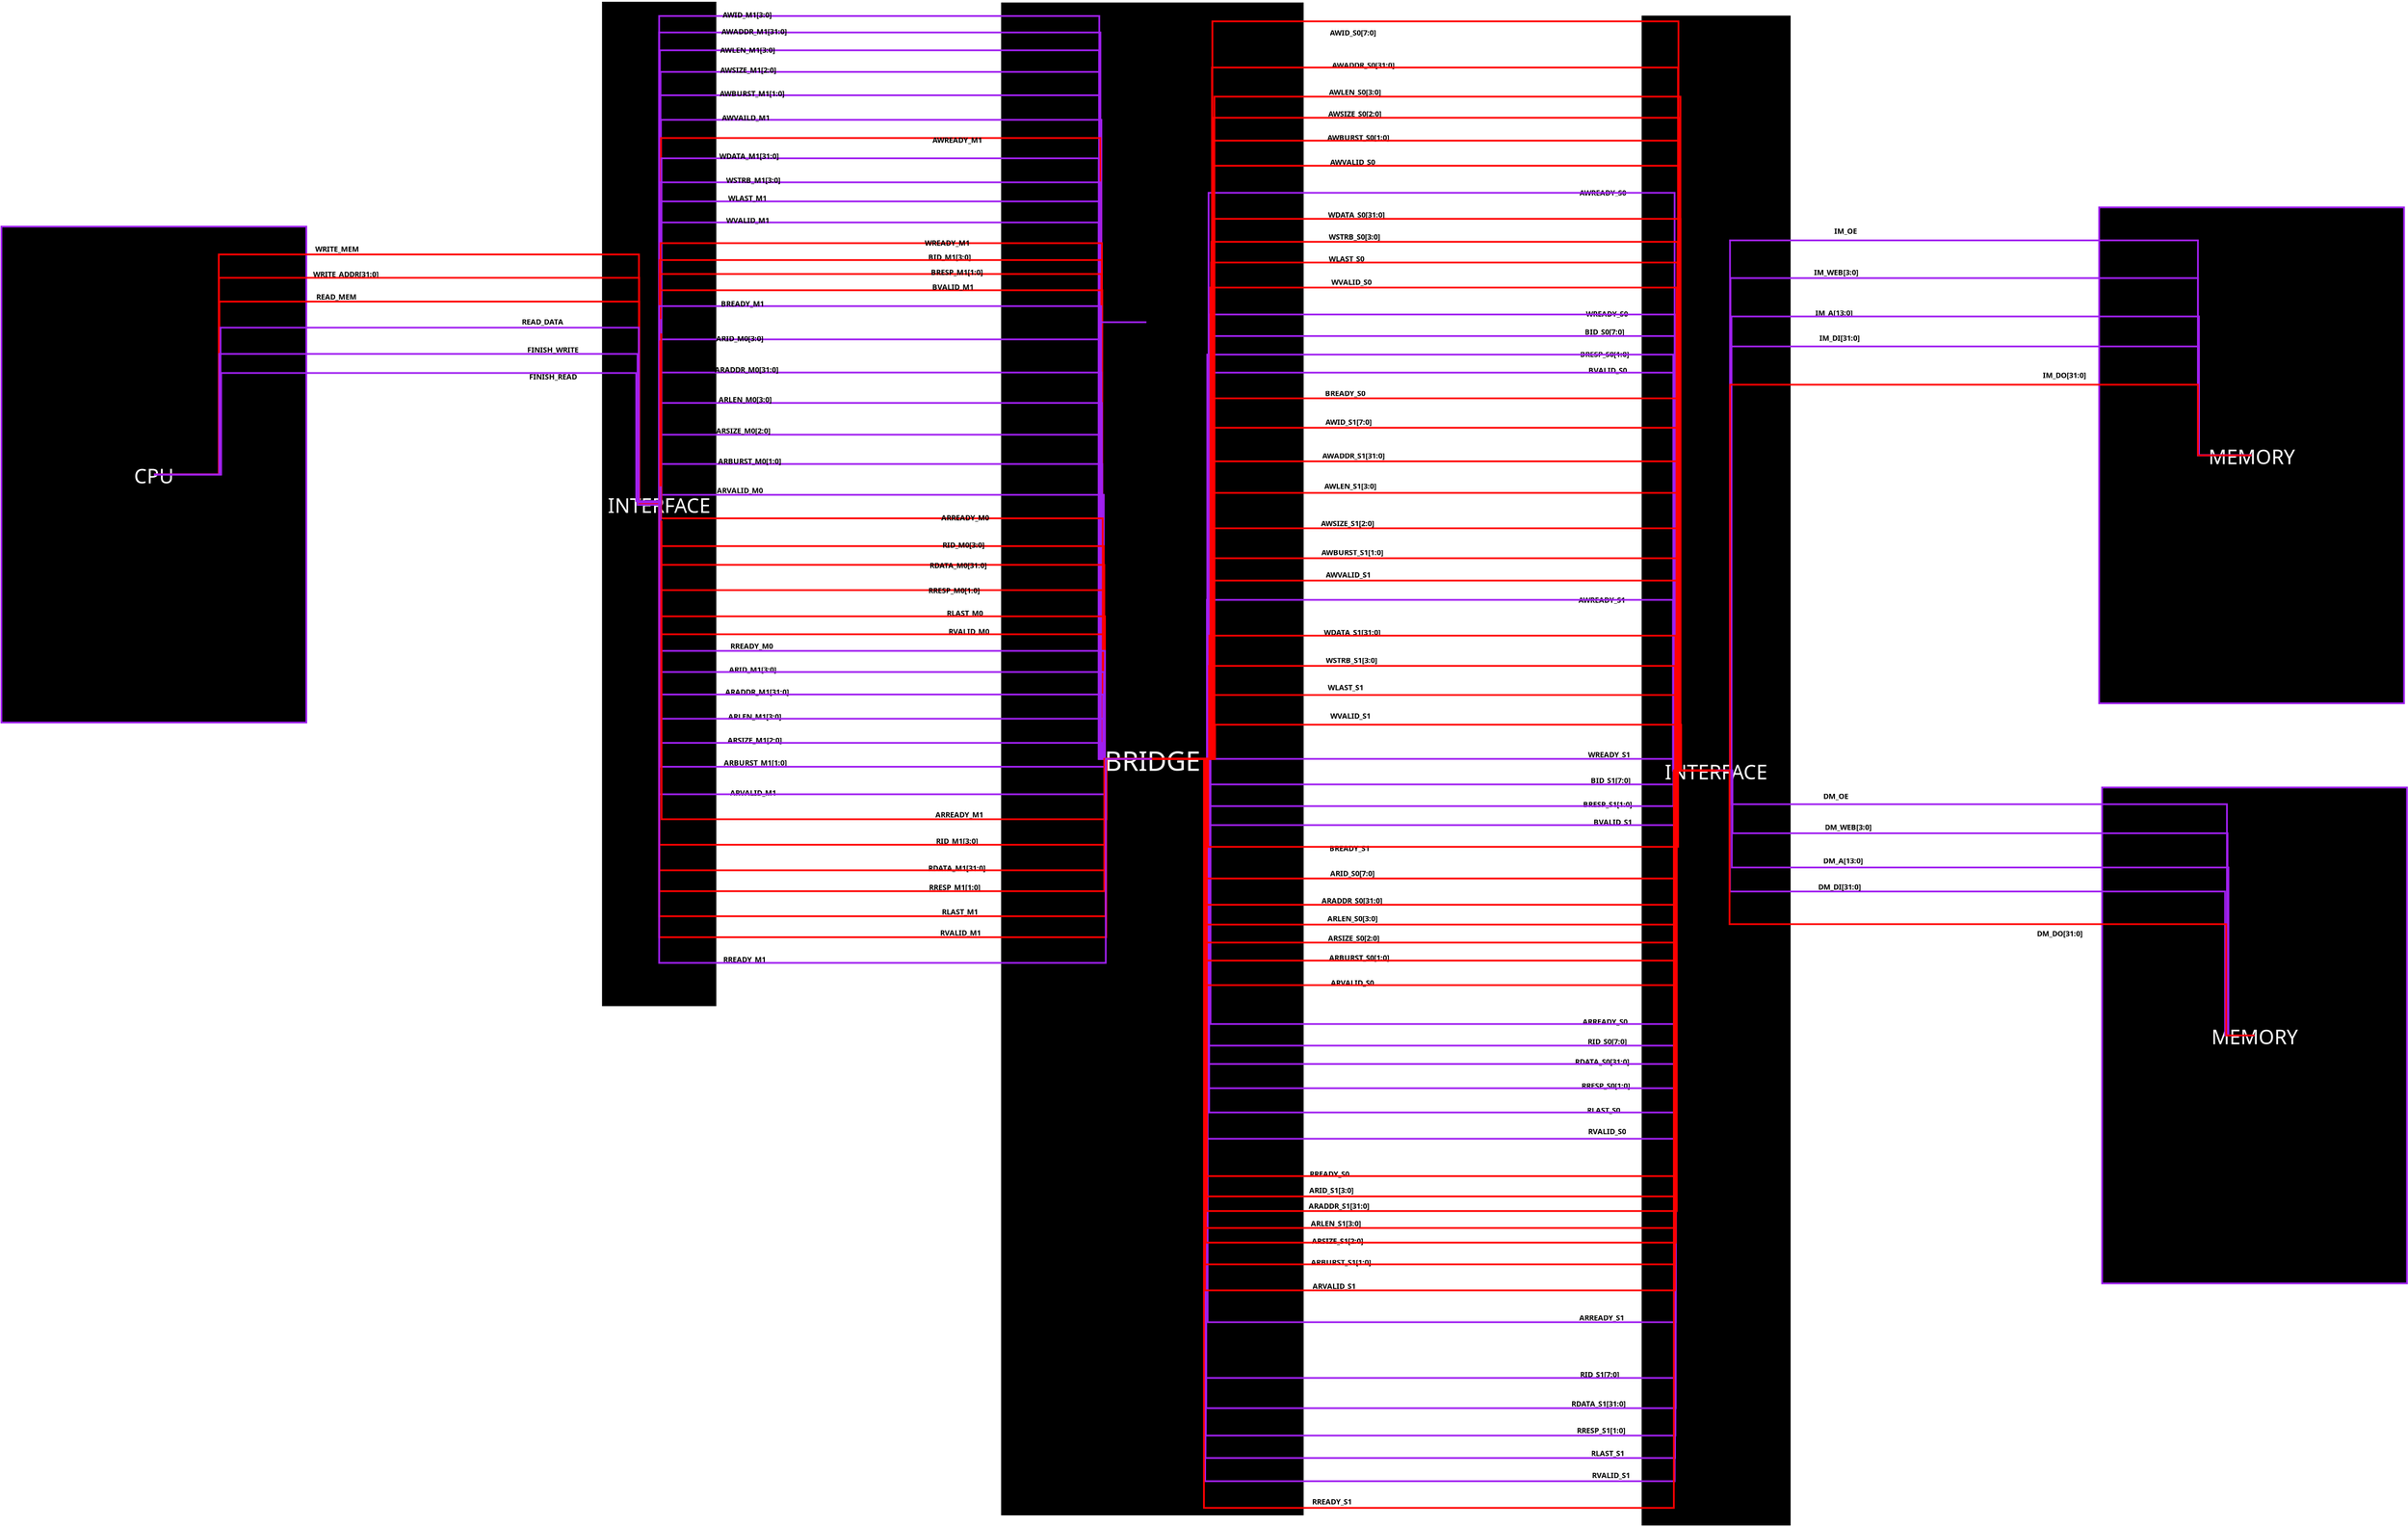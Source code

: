 <?xml version="1.0" encoding="UTF-8"?>
<dia:diagram xmlns:dia="http://www.lysator.liu.se/~alla/dia/">
  <dia:layer name="背景" visible="true" active="true">
    <dia:object type="Flowchart - Box" version="0" id="O0">
      <dia:attribute name="obj_pos">
        <dia:point val="22.849,-4.079"/>
      </dia:attribute>
      <dia:attribute name="obj_bb">
        <dia:rectangle val="22.799,-4.129;32.712,82.24"/>
      </dia:attribute>
      <dia:attribute name="elem_corner">
        <dia:point val="22.849,-4.079"/>
      </dia:attribute>
      <dia:attribute name="elem_width">
        <dia:real val="9.813"/>
      </dia:attribute>
      <dia:attribute name="elem_height">
        <dia:real val="86.268"/>
      </dia:attribute>
      <dia:attribute name="border_width">
        <dia:real val="0.1"/>
      </dia:attribute>
      <dia:attribute name="border_color">
        <dia:color val="#ffffff"/>
      </dia:attribute>
      <dia:attribute name="inner_color">
        <dia:color val="#000000"/>
      </dia:attribute>
      <dia:attribute name="show_background">
        <dia:boolean val="true"/>
      </dia:attribute>
      <dia:attribute name="padding">
        <dia:real val="0.5"/>
      </dia:attribute>
      <dia:attribute name="text">
        <dia:composite type="text">
          <dia:attribute name="string">
            <dia:string>#INTERFACE#</dia:string>
          </dia:attribute>
          <dia:attribute name="font">
            <dia:font family="sans" style="0" name="Helvetica"/>
          </dia:attribute>
          <dia:attribute name="height">
            <dia:real val="2.141"/>
          </dia:attribute>
          <dia:attribute name="pos">
            <dia:point val="27.756,39.698"/>
          </dia:attribute>
          <dia:attribute name="color">
            <dia:color val="#ffffff"/>
          </dia:attribute>
          <dia:attribute name="alignment">
            <dia:enum val="1"/>
          </dia:attribute>
        </dia:composite>
      </dia:attribute>
    </dia:object>
    <dia:object type="Flowchart - Box" version="0" id="O1">
      <dia:attribute name="obj_pos">
        <dia:point val="57.037,-4.012"/>
      </dia:attribute>
      <dia:attribute name="obj_bb">
        <dia:rectangle val="56.987,-4.062;83.136,125.923"/>
      </dia:attribute>
      <dia:attribute name="elem_corner">
        <dia:point val="57.037,-4.012"/>
      </dia:attribute>
      <dia:attribute name="elem_width">
        <dia:real val="26.049"/>
      </dia:attribute>
      <dia:attribute name="elem_height">
        <dia:real val="129.884"/>
      </dia:attribute>
      <dia:attribute name="border_width">
        <dia:real val="0.1"/>
      </dia:attribute>
      <dia:attribute name="border_color">
        <dia:color val="#ffffff"/>
      </dia:attribute>
      <dia:attribute name="inner_color">
        <dia:color val="#000000"/>
      </dia:attribute>
      <dia:attribute name="show_background">
        <dia:boolean val="true"/>
      </dia:attribute>
      <dia:attribute name="padding">
        <dia:real val="0.5"/>
      </dia:attribute>
      <dia:attribute name="text">
        <dia:composite type="text">
          <dia:attribute name="string">
            <dia:string>#BRIDGE#</dia:string>
          </dia:attribute>
          <dia:attribute name="font">
            <dia:font family="sans" style="0" name="Helvetica"/>
          </dia:attribute>
          <dia:attribute name="height">
            <dia:real val="2.846"/>
          </dia:attribute>
          <dia:attribute name="pos">
            <dia:point val="70.062,61.785"/>
          </dia:attribute>
          <dia:attribute name="color">
            <dia:color val="#ffffff"/>
          </dia:attribute>
          <dia:attribute name="alignment">
            <dia:enum val="1"/>
          </dia:attribute>
        </dia:composite>
      </dia:attribute>
    </dia:object>
    <dia:object type="Flowchart - Box" version="0" id="O2">
      <dia:attribute name="obj_pos">
        <dia:point val="111.979,-2.891"/>
      </dia:attribute>
      <dia:attribute name="obj_bb">
        <dia:rectangle val="111.929,-2.941;124.908,126.792"/>
      </dia:attribute>
      <dia:attribute name="elem_corner">
        <dia:point val="111.979,-2.891"/>
      </dia:attribute>
      <dia:attribute name="elem_width">
        <dia:real val="12.879"/>
      </dia:attribute>
      <dia:attribute name="elem_height">
        <dia:real val="129.633"/>
      </dia:attribute>
      <dia:attribute name="border_width">
        <dia:real val="0.1"/>
      </dia:attribute>
      <dia:attribute name="border_color">
        <dia:color val="#ffffff"/>
      </dia:attribute>
      <dia:attribute name="inner_color">
        <dia:color val="#000000"/>
      </dia:attribute>
      <dia:attribute name="show_background">
        <dia:boolean val="true"/>
      </dia:attribute>
      <dia:attribute name="padding">
        <dia:real val="0.5"/>
      </dia:attribute>
      <dia:attribute name="text">
        <dia:composite type="text">
          <dia:attribute name="string">
            <dia:string>#INTERFACE#</dia:string>
          </dia:attribute>
          <dia:attribute name="font">
            <dia:font family="sans" style="0" name="Helvetica"/>
          </dia:attribute>
          <dia:attribute name="height">
            <dia:real val="2.141"/>
          </dia:attribute>
          <dia:attribute name="pos">
            <dia:point val="118.418,62.568"/>
          </dia:attribute>
          <dia:attribute name="color">
            <dia:color val="#ffffff"/>
          </dia:attribute>
          <dia:attribute name="alignment">
            <dia:enum val="1"/>
          </dia:attribute>
        </dia:composite>
      </dia:attribute>
    </dia:object>
    <dia:object type="Standard - ZigZagLine" version="1" id="O3">
      <dia:attribute name="obj_pos">
        <dia:point val="27.756,39.055"/>
      </dia:attribute>
      <dia:attribute name="obj_bb">
        <dia:rectangle val="27.68,-2.881;70.137,61.005"/>
      </dia:attribute>
      <dia:attribute name="orth_points">
        <dia:point val="27.756,39.055"/>
        <dia:point val="27.756,-2.806"/>
        <dia:point val="65.509,-2.806"/>
        <dia:point val="65.509,60.931"/>
        <dia:point val="70.062,60.931"/>
      </dia:attribute>
      <dia:attribute name="orth_orient">
        <dia:enum val="1"/>
        <dia:enum val="0"/>
        <dia:enum val="1"/>
        <dia:enum val="0"/>
      </dia:attribute>
      <dia:attribute name="autorouting">
        <dia:boolean val="false"/>
      </dia:attribute>
      <dia:attribute name="line_color">
        <dia:color val="#a020f0"/>
      </dia:attribute>
      <dia:attribute name="line_width">
        <dia:real val="0.15"/>
      </dia:attribute>
      <dia:connections>
        <dia:connection handle="0" to="O0" connection="16"/>
        <dia:connection handle="1" to="O1" connection="16"/>
      </dia:connections>
    </dia:object>
    <dia:object type="Standard - Text" version="1" id="O4">
      <dia:attribute name="obj_pos">
        <dia:point val="33.206,-2.67"/>
      </dia:attribute>
      <dia:attribute name="obj_bb">
        <dia:rectangle val="33.206,-3.31;38.111,-2.538"/>
      </dia:attribute>
      <dia:attribute name="text">
        <dia:composite type="text">
          <dia:attribute name="string">
            <dia:string>#AWID_M1[3:0]#</dia:string>
          </dia:attribute>
          <dia:attribute name="font">
            <dia:font family="sans" style="80" name="Helvetica-Bold"/>
          </dia:attribute>
          <dia:attribute name="height">
            <dia:real val="0.8"/>
          </dia:attribute>
          <dia:attribute name="pos">
            <dia:point val="33.206,-2.67"/>
          </dia:attribute>
          <dia:attribute name="color">
            <dia:color val="#000000"/>
          </dia:attribute>
          <dia:attribute name="alignment">
            <dia:enum val="0"/>
          </dia:attribute>
        </dia:composite>
      </dia:attribute>
      <dia:attribute name="valign">
        <dia:enum val="3"/>
      </dia:attribute>
    </dia:object>
    <dia:object type="Standard - ZigZagLine" version="1" id="O5">
      <dia:attribute name="obj_pos">
        <dia:point val="27.756,39.055"/>
      </dia:attribute>
      <dia:attribute name="obj_bb">
        <dia:rectangle val="27.68,-1.467;70.137,61.005"/>
      </dia:attribute>
      <dia:attribute name="orth_points">
        <dia:point val="27.756,39.055"/>
        <dia:point val="27.756,-1.392"/>
        <dia:point val="65.606,-1.392"/>
        <dia:point val="65.606,60.931"/>
        <dia:point val="70.062,60.931"/>
      </dia:attribute>
      <dia:attribute name="orth_orient">
        <dia:enum val="1"/>
        <dia:enum val="0"/>
        <dia:enum val="1"/>
        <dia:enum val="0"/>
      </dia:attribute>
      <dia:attribute name="autorouting">
        <dia:boolean val="false"/>
      </dia:attribute>
      <dia:attribute name="line_color">
        <dia:color val="#a020f0"/>
      </dia:attribute>
      <dia:attribute name="line_width">
        <dia:real val="0.15"/>
      </dia:attribute>
      <dia:connections>
        <dia:connection handle="0" to="O0" connection="16"/>
        <dia:connection handle="1" to="O1" connection="16"/>
      </dia:connections>
    </dia:object>
    <dia:object type="Standard - Text" version="1" id="O6">
      <dia:attribute name="obj_pos">
        <dia:point val="33.108,-1.244"/>
      </dia:attribute>
      <dia:attribute name="obj_bb">
        <dia:rectangle val="33.108,-1.884;39.498,-1.112"/>
      </dia:attribute>
      <dia:attribute name="text">
        <dia:composite type="text">
          <dia:attribute name="string">
            <dia:string>#AWADDR_M1[31:0]#</dia:string>
          </dia:attribute>
          <dia:attribute name="font">
            <dia:font family="sans" style="80" name="Helvetica-Bold"/>
          </dia:attribute>
          <dia:attribute name="height">
            <dia:real val="0.8"/>
          </dia:attribute>
          <dia:attribute name="pos">
            <dia:point val="33.108,-1.244"/>
          </dia:attribute>
          <dia:attribute name="color">
            <dia:color val="#000000"/>
          </dia:attribute>
          <dia:attribute name="alignment">
            <dia:enum val="0"/>
          </dia:attribute>
        </dia:composite>
      </dia:attribute>
      <dia:attribute name="valign">
        <dia:enum val="3"/>
      </dia:attribute>
    </dia:object>
    <dia:object type="Standard - ZigZagLine" version="1" id="O7">
      <dia:attribute name="obj_pos">
        <dia:point val="27.756,39.055"/>
      </dia:attribute>
      <dia:attribute name="obj_bb">
        <dia:rectangle val="27.68,0.061;70.137,61.005"/>
      </dia:attribute>
      <dia:attribute name="orth_points">
        <dia:point val="27.756,39.055"/>
        <dia:point val="27.82,39.055"/>
        <dia:point val="27.82,0.136"/>
        <dia:point val="65.496,0.136"/>
        <dia:point val="65.496,60.931"/>
        <dia:point val="70.062,60.931"/>
      </dia:attribute>
      <dia:attribute name="orth_orient">
        <dia:enum val="0"/>
        <dia:enum val="1"/>
        <dia:enum val="0"/>
        <dia:enum val="1"/>
        <dia:enum val="0"/>
      </dia:attribute>
      <dia:attribute name="autorouting">
        <dia:boolean val="false"/>
      </dia:attribute>
      <dia:attribute name="line_color">
        <dia:color val="#a020f0"/>
      </dia:attribute>
      <dia:attribute name="line_width">
        <dia:real val="0.15"/>
      </dia:attribute>
      <dia:connections>
        <dia:connection handle="0" to="O0" connection="16"/>
        <dia:connection handle="1" to="O1" connection="16"/>
      </dia:connections>
    </dia:object>
    <dia:object type="Standard - Text" version="1" id="O8">
      <dia:attribute name="obj_pos">
        <dia:point val="32.989,0.351"/>
      </dia:attribute>
      <dia:attribute name="obj_bb">
        <dia:rectangle val="32.989,-0.289;38.353,0.484"/>
      </dia:attribute>
      <dia:attribute name="text">
        <dia:composite type="text">
          <dia:attribute name="string">
            <dia:string>#AWLEN_M1[3:0]#</dia:string>
          </dia:attribute>
          <dia:attribute name="font">
            <dia:font family="sans" style="80" name="Helvetica-Bold"/>
          </dia:attribute>
          <dia:attribute name="height">
            <dia:real val="0.8"/>
          </dia:attribute>
          <dia:attribute name="pos">
            <dia:point val="32.989,0.351"/>
          </dia:attribute>
          <dia:attribute name="color">
            <dia:color val="#000000"/>
          </dia:attribute>
          <dia:attribute name="alignment">
            <dia:enum val="0"/>
          </dia:attribute>
        </dia:composite>
      </dia:attribute>
      <dia:attribute name="valign">
        <dia:enum val="3"/>
      </dia:attribute>
    </dia:object>
    <dia:object type="Standard - ZigZagLine" version="1" id="O9">
      <dia:attribute name="obj_pos">
        <dia:point val="27.756,39.055"/>
      </dia:attribute>
      <dia:attribute name="obj_bb">
        <dia:rectangle val="27.68,1.914;70.137,61.005"/>
      </dia:attribute>
      <dia:attribute name="orth_points">
        <dia:point val="27.756,39.055"/>
        <dia:point val="27.874,39.055"/>
        <dia:point val="27.874,1.989"/>
        <dia:point val="65.551,1.989"/>
        <dia:point val="65.551,60.931"/>
        <dia:point val="70.062,60.931"/>
      </dia:attribute>
      <dia:attribute name="orth_orient">
        <dia:enum val="0"/>
        <dia:enum val="1"/>
        <dia:enum val="0"/>
        <dia:enum val="1"/>
        <dia:enum val="0"/>
      </dia:attribute>
      <dia:attribute name="autorouting">
        <dia:boolean val="false"/>
      </dia:attribute>
      <dia:attribute name="line_color">
        <dia:color val="#a020f0"/>
      </dia:attribute>
      <dia:attribute name="line_width">
        <dia:real val="0.15"/>
      </dia:attribute>
      <dia:connections>
        <dia:connection handle="0" to="O0" connection="16"/>
        <dia:connection handle="1" to="O1" connection="16"/>
      </dia:connections>
    </dia:object>
    <dia:object type="Standard - Text" version="1" id="O10">
      <dia:attribute name="obj_pos">
        <dia:point val="32.986,2.07"/>
      </dia:attribute>
      <dia:attribute name="obj_bb">
        <dia:rectangle val="32.986,1.43;38.603,2.202"/>
      </dia:attribute>
      <dia:attribute name="text">
        <dia:composite type="text">
          <dia:attribute name="string">
            <dia:string>#AWSIZE_M1[2:0]#</dia:string>
          </dia:attribute>
          <dia:attribute name="font">
            <dia:font family="sans" style="80" name="Helvetica-Bold"/>
          </dia:attribute>
          <dia:attribute name="height">
            <dia:real val="0.8"/>
          </dia:attribute>
          <dia:attribute name="pos">
            <dia:point val="32.986,2.07"/>
          </dia:attribute>
          <dia:attribute name="color">
            <dia:color val="#000000"/>
          </dia:attribute>
          <dia:attribute name="alignment">
            <dia:enum val="0"/>
          </dia:attribute>
        </dia:composite>
      </dia:attribute>
      <dia:attribute name="valign">
        <dia:enum val="3"/>
      </dia:attribute>
    </dia:object>
    <dia:object type="Standard - ZigZagLine" version="1" id="O11">
      <dia:attribute name="obj_pos">
        <dia:point val="27.756,39.055"/>
      </dia:attribute>
      <dia:attribute name="obj_bb">
        <dia:rectangle val="27.68,3.919;65.581,39.13"/>
      </dia:attribute>
      <dia:attribute name="orth_points">
        <dia:point val="27.756,39.055"/>
        <dia:point val="27.82,39.055"/>
        <dia:point val="27.82,3.994"/>
        <dia:point val="65.506,3.994"/>
        <dia:point val="65.506,5.599"/>
      </dia:attribute>
      <dia:attribute name="orth_orient">
        <dia:enum val="0"/>
        <dia:enum val="1"/>
        <dia:enum val="0"/>
        <dia:enum val="1"/>
      </dia:attribute>
      <dia:attribute name="autorouting">
        <dia:boolean val="false"/>
      </dia:attribute>
      <dia:attribute name="line_color">
        <dia:color val="#a020f0"/>
      </dia:attribute>
      <dia:attribute name="line_width">
        <dia:real val="0.15"/>
      </dia:attribute>
      <dia:connections>
        <dia:connection handle="0" to="O0" connection="16"/>
      </dia:connections>
    </dia:object>
    <dia:object type="Standard - Text" version="1" id="O12">
      <dia:attribute name="obj_pos">
        <dia:point val="32.953,4.086"/>
      </dia:attribute>
      <dia:attribute name="obj_bb">
        <dia:rectangle val="32.953,3.446;39.238,4.218"/>
      </dia:attribute>
      <dia:attribute name="text">
        <dia:composite type="text">
          <dia:attribute name="string">
            <dia:string>#AWBURST_M1[1:0]#</dia:string>
          </dia:attribute>
          <dia:attribute name="font">
            <dia:font family="sans" style="80" name="Helvetica-Bold"/>
          </dia:attribute>
          <dia:attribute name="height">
            <dia:real val="0.8"/>
          </dia:attribute>
          <dia:attribute name="pos">
            <dia:point val="32.953,4.086"/>
          </dia:attribute>
          <dia:attribute name="color">
            <dia:color val="#000000"/>
          </dia:attribute>
          <dia:attribute name="alignment">
            <dia:enum val="0"/>
          </dia:attribute>
        </dia:composite>
      </dia:attribute>
      <dia:attribute name="valign">
        <dia:enum val="3"/>
      </dia:attribute>
    </dia:object>
    <dia:object type="Standard - ZigZagLine" version="1" id="O13">
      <dia:attribute name="obj_pos">
        <dia:point val="27.756,39.055"/>
      </dia:attribute>
      <dia:attribute name="obj_bb">
        <dia:rectangle val="27.68,6.028;70.137,61.005"/>
      </dia:attribute>
      <dia:attribute name="orth_points">
        <dia:point val="27.756,39.055"/>
        <dia:point val="27.909,39.055"/>
        <dia:point val="27.909,6.103"/>
        <dia:point val="65.69,6.103"/>
        <dia:point val="65.69,60.931"/>
        <dia:point val="70.062,60.931"/>
      </dia:attribute>
      <dia:attribute name="orth_orient">
        <dia:enum val="0"/>
        <dia:enum val="1"/>
        <dia:enum val="0"/>
        <dia:enum val="1"/>
        <dia:enum val="0"/>
      </dia:attribute>
      <dia:attribute name="autorouting">
        <dia:boolean val="false"/>
      </dia:attribute>
      <dia:attribute name="line_color">
        <dia:color val="#a020f0"/>
      </dia:attribute>
      <dia:attribute name="line_width">
        <dia:real val="0.15"/>
      </dia:attribute>
      <dia:connections>
        <dia:connection handle="0" to="O0" connection="16"/>
        <dia:connection handle="1" to="O1" connection="16"/>
      </dia:connections>
    </dia:object>
    <dia:object type="Standard - Text" version="1" id="O14">
      <dia:attribute name="obj_pos">
        <dia:point val="33.136,6.149"/>
      </dia:attribute>
      <dia:attribute name="obj_bb">
        <dia:rectangle val="33.136,5.509;37.651,6.281"/>
      </dia:attribute>
      <dia:attribute name="text">
        <dia:composite type="text">
          <dia:attribute name="string">
            <dia:string>#AWVAILD_M1#</dia:string>
          </dia:attribute>
          <dia:attribute name="font">
            <dia:font family="sans" style="80" name="Helvetica-Bold"/>
          </dia:attribute>
          <dia:attribute name="height">
            <dia:real val="0.8"/>
          </dia:attribute>
          <dia:attribute name="pos">
            <dia:point val="33.136,6.149"/>
          </dia:attribute>
          <dia:attribute name="color">
            <dia:color val="#000000"/>
          </dia:attribute>
          <dia:attribute name="alignment">
            <dia:enum val="0"/>
          </dia:attribute>
        </dia:composite>
      </dia:attribute>
      <dia:attribute name="valign">
        <dia:enum val="3"/>
      </dia:attribute>
    </dia:object>
    <dia:object type="Standard - ZigZagLine" version="1" id="O15">
      <dia:attribute name="obj_pos">
        <dia:point val="27.756,39.055"/>
      </dia:attribute>
      <dia:attribute name="obj_bb">
        <dia:rectangle val="27.68,7.587;70.137,61.005"/>
      </dia:attribute>
      <dia:attribute name="orth_points">
        <dia:point val="27.756,39.055"/>
        <dia:point val="27.909,39.055"/>
        <dia:point val="27.909,7.662"/>
        <dia:point val="65.598,7.662"/>
        <dia:point val="65.598,60.931"/>
        <dia:point val="70.062,60.931"/>
      </dia:attribute>
      <dia:attribute name="orth_orient">
        <dia:enum val="0"/>
        <dia:enum val="1"/>
        <dia:enum val="0"/>
        <dia:enum val="1"/>
        <dia:enum val="0"/>
      </dia:attribute>
      <dia:attribute name="autorouting">
        <dia:boolean val="false"/>
      </dia:attribute>
      <dia:attribute name="line_color">
        <dia:color val="#ff0000"/>
      </dia:attribute>
      <dia:attribute name="line_width">
        <dia:real val="0.15"/>
      </dia:attribute>
      <dia:connections>
        <dia:connection handle="0" to="O0" connection="16"/>
        <dia:connection handle="1" to="O1" connection="16"/>
      </dia:connections>
    </dia:object>
    <dia:object type="Standard - Text" version="1" id="O16">
      <dia:attribute name="obj_pos">
        <dia:point val="50.559,8.075"/>
      </dia:attribute>
      <dia:attribute name="obj_bb">
        <dia:rectangle val="50.559,7.435;50.559,8.207"/>
      </dia:attribute>
      <dia:attribute name="text">
        <dia:composite type="text">
          <dia:attribute name="string">
            <dia:string>##</dia:string>
          </dia:attribute>
          <dia:attribute name="font">
            <dia:font family="sans" style="80" name="Helvetica-Bold"/>
          </dia:attribute>
          <dia:attribute name="height">
            <dia:real val="0.8"/>
          </dia:attribute>
          <dia:attribute name="pos">
            <dia:point val="50.559,8.075"/>
          </dia:attribute>
          <dia:attribute name="color">
            <dia:color val="#000000"/>
          </dia:attribute>
          <dia:attribute name="alignment">
            <dia:enum val="0"/>
          </dia:attribute>
        </dia:composite>
      </dia:attribute>
      <dia:attribute name="valign">
        <dia:enum val="3"/>
      </dia:attribute>
    </dia:object>
    <dia:object type="Standard - Text" version="1" id="O17">
      <dia:attribute name="obj_pos">
        <dia:point val="51.201,8.075"/>
      </dia:attribute>
      <dia:attribute name="obj_bb">
        <dia:rectangle val="51.201,7.435;55.896,8.207"/>
      </dia:attribute>
      <dia:attribute name="text">
        <dia:composite type="text">
          <dia:attribute name="string">
            <dia:string>#AWREADY_M1#</dia:string>
          </dia:attribute>
          <dia:attribute name="font">
            <dia:font family="sans" style="80" name="Helvetica-Bold"/>
          </dia:attribute>
          <dia:attribute name="height">
            <dia:real val="0.8"/>
          </dia:attribute>
          <dia:attribute name="pos">
            <dia:point val="51.201,8.075"/>
          </dia:attribute>
          <dia:attribute name="color">
            <dia:color val="#000000"/>
          </dia:attribute>
          <dia:attribute name="alignment">
            <dia:enum val="0"/>
          </dia:attribute>
        </dia:composite>
      </dia:attribute>
      <dia:attribute name="valign">
        <dia:enum val="3"/>
      </dia:attribute>
    </dia:object>
    <dia:object type="Standard - ZigZagLine" version="1" id="O18">
      <dia:attribute name="obj_pos">
        <dia:point val="27.756,39.055"/>
      </dia:attribute>
      <dia:attribute name="obj_bb">
        <dia:rectangle val="27.68,9.326;70.137,61.005"/>
      </dia:attribute>
      <dia:attribute name="orth_points">
        <dia:point val="27.756,39.055"/>
        <dia:point val="27.958,39.055"/>
        <dia:point val="27.958,9.401"/>
        <dia:point val="65.462,9.401"/>
        <dia:point val="65.462,60.931"/>
        <dia:point val="70.062,60.931"/>
      </dia:attribute>
      <dia:attribute name="orth_orient">
        <dia:enum val="0"/>
        <dia:enum val="1"/>
        <dia:enum val="0"/>
        <dia:enum val="1"/>
        <dia:enum val="0"/>
      </dia:attribute>
      <dia:attribute name="autorouting">
        <dia:boolean val="false"/>
      </dia:attribute>
      <dia:attribute name="line_color">
        <dia:color val="#a020f0"/>
      </dia:attribute>
      <dia:attribute name="line_width">
        <dia:real val="0.15"/>
      </dia:attribute>
      <dia:connections>
        <dia:connection handle="0" to="O0" connection="16"/>
        <dia:connection handle="1" to="O1" connection="16"/>
      </dia:connections>
    </dia:object>
    <dia:object type="Standard - Text" version="1" id="O19">
      <dia:attribute name="obj_pos">
        <dia:point val="32.919,9.444"/>
      </dia:attribute>
      <dia:attribute name="obj_bb">
        <dia:rectangle val="32.919,8.804;38.752,9.576"/>
      </dia:attribute>
      <dia:attribute name="text">
        <dia:composite type="text">
          <dia:attribute name="string">
            <dia:string>#WDATA_M1[31:0]#</dia:string>
          </dia:attribute>
          <dia:attribute name="font">
            <dia:font family="sans" style="80" name="Helvetica-Bold"/>
          </dia:attribute>
          <dia:attribute name="height">
            <dia:real val="0.8"/>
          </dia:attribute>
          <dia:attribute name="pos">
            <dia:point val="32.919,9.444"/>
          </dia:attribute>
          <dia:attribute name="color">
            <dia:color val="#000000"/>
          </dia:attribute>
          <dia:attribute name="alignment">
            <dia:enum val="0"/>
          </dia:attribute>
        </dia:composite>
      </dia:attribute>
      <dia:attribute name="valign">
        <dia:enum val="3"/>
      </dia:attribute>
    </dia:object>
    <dia:object type="Standard - ZigZagLine" version="1" id="O20">
      <dia:attribute name="obj_pos">
        <dia:point val="27.756,39.055"/>
      </dia:attribute>
      <dia:attribute name="obj_bb">
        <dia:rectangle val="27.68,11.387;70.137,61.005"/>
      </dia:attribute>
      <dia:attribute name="orth_points">
        <dia:point val="27.756,39.055"/>
        <dia:point val="27.79,39.055"/>
        <dia:point val="27.79,11.462"/>
        <dia:point val="65.588,11.462"/>
        <dia:point val="65.588,60.931"/>
        <dia:point val="70.062,60.931"/>
      </dia:attribute>
      <dia:attribute name="orth_orient">
        <dia:enum val="0"/>
        <dia:enum val="1"/>
        <dia:enum val="0"/>
        <dia:enum val="1"/>
        <dia:enum val="0"/>
      </dia:attribute>
      <dia:attribute name="autorouting">
        <dia:boolean val="false"/>
      </dia:attribute>
      <dia:attribute name="line_color">
        <dia:color val="#a020f0"/>
      </dia:attribute>
      <dia:attribute name="line_width">
        <dia:real val="0.15"/>
      </dia:attribute>
      <dia:connections>
        <dia:connection handle="0" to="O0" connection="16"/>
        <dia:connection handle="1" to="O1" connection="16"/>
      </dia:connections>
    </dia:object>
    <dia:object type="Standard - Text" version="1" id="O21">
      <dia:attribute name="obj_pos">
        <dia:point val="33.508,11.504"/>
      </dia:attribute>
      <dia:attribute name="obj_bb">
        <dia:rectangle val="33.508,10.864;38.883,11.636"/>
      </dia:attribute>
      <dia:attribute name="text">
        <dia:composite type="text">
          <dia:attribute name="string">
            <dia:string>#WSTRB_M1[3:0]#</dia:string>
          </dia:attribute>
          <dia:attribute name="font">
            <dia:font family="sans" style="80" name="Helvetica-Bold"/>
          </dia:attribute>
          <dia:attribute name="height">
            <dia:real val="0.8"/>
          </dia:attribute>
          <dia:attribute name="pos">
            <dia:point val="33.508,11.504"/>
          </dia:attribute>
          <dia:attribute name="color">
            <dia:color val="#000000"/>
          </dia:attribute>
          <dia:attribute name="alignment">
            <dia:enum val="0"/>
          </dia:attribute>
        </dia:composite>
      </dia:attribute>
      <dia:attribute name="valign">
        <dia:enum val="3"/>
      </dia:attribute>
    </dia:object>
    <dia:object type="Standard - ZigZagLine" version="1" id="O22">
      <dia:attribute name="obj_pos">
        <dia:point val="27.756,39.055"/>
      </dia:attribute>
      <dia:attribute name="obj_bb">
        <dia:rectangle val="27.68,13.026;70.137,61.005"/>
      </dia:attribute>
      <dia:attribute name="orth_points">
        <dia:point val="27.756,39.055"/>
        <dia:point val="27.916,39.055"/>
        <dia:point val="27.916,13.101"/>
        <dia:point val="65.546,13.101"/>
        <dia:point val="65.546,60.931"/>
        <dia:point val="70.062,60.931"/>
      </dia:attribute>
      <dia:attribute name="orth_orient">
        <dia:enum val="0"/>
        <dia:enum val="1"/>
        <dia:enum val="0"/>
        <dia:enum val="1"/>
        <dia:enum val="0"/>
      </dia:attribute>
      <dia:attribute name="autorouting">
        <dia:boolean val="false"/>
      </dia:attribute>
      <dia:attribute name="line_color">
        <dia:color val="#a020f0"/>
      </dia:attribute>
      <dia:attribute name="line_width">
        <dia:real val="0.15"/>
      </dia:attribute>
      <dia:connections>
        <dia:connection handle="0" to="O0" connection="16"/>
        <dia:connection handle="1" to="O1" connection="16"/>
      </dia:connections>
    </dia:object>
    <dia:object type="Standard - Text" version="1" id="O23">
      <dia:attribute name="obj_pos">
        <dia:point val="33.676,13.059"/>
      </dia:attribute>
      <dia:attribute name="obj_bb">
        <dia:rectangle val="33.676,12.419;37.324,13.192"/>
      </dia:attribute>
      <dia:attribute name="text">
        <dia:composite type="text">
          <dia:attribute name="string">
            <dia:string>#WLAST_M1#</dia:string>
          </dia:attribute>
          <dia:attribute name="font">
            <dia:font family="sans" style="80" name="Helvetica-Bold"/>
          </dia:attribute>
          <dia:attribute name="height">
            <dia:real val="0.8"/>
          </dia:attribute>
          <dia:attribute name="pos">
            <dia:point val="33.676,13.059"/>
          </dia:attribute>
          <dia:attribute name="color">
            <dia:color val="#000000"/>
          </dia:attribute>
          <dia:attribute name="alignment">
            <dia:enum val="0"/>
          </dia:attribute>
        </dia:composite>
      </dia:attribute>
      <dia:attribute name="valign">
        <dia:enum val="3"/>
      </dia:attribute>
    </dia:object>
    <dia:object type="Standard - ZigZagLine" version="1" id="O24">
      <dia:attribute name="obj_pos">
        <dia:point val="27.756,39.055"/>
      </dia:attribute>
      <dia:attribute name="obj_bb">
        <dia:rectangle val="27.68,14.832;70.137,61.005"/>
      </dia:attribute>
      <dia:attribute name="orth_points">
        <dia:point val="27.756,39.055"/>
        <dia:point val="27.836,39.055"/>
        <dia:point val="27.836,14.907"/>
        <dia:point val="65.466,14.907"/>
        <dia:point val="65.466,60.931"/>
        <dia:point val="70.062,60.931"/>
      </dia:attribute>
      <dia:attribute name="orth_orient">
        <dia:enum val="0"/>
        <dia:enum val="1"/>
        <dia:enum val="0"/>
        <dia:enum val="1"/>
        <dia:enum val="0"/>
      </dia:attribute>
      <dia:attribute name="autorouting">
        <dia:boolean val="false"/>
      </dia:attribute>
      <dia:attribute name="line_color">
        <dia:color val="#a020f0"/>
      </dia:attribute>
      <dia:attribute name="line_width">
        <dia:real val="0.15"/>
      </dia:attribute>
      <dia:connections>
        <dia:connection handle="0" to="O0" connection="16"/>
        <dia:connection handle="1" to="O1" connection="16"/>
      </dia:connections>
    </dia:object>
    <dia:object type="Standard - Text" version="1" id="O25">
      <dia:attribute name="obj_pos">
        <dia:point val="33.504,14.946"/>
      </dia:attribute>
      <dia:attribute name="obj_bb">
        <dia:rectangle val="33.504,14.306;37.581,15.078"/>
      </dia:attribute>
      <dia:attribute name="text">
        <dia:composite type="text">
          <dia:attribute name="string">
            <dia:string>#WVALID_M1#</dia:string>
          </dia:attribute>
          <dia:attribute name="font">
            <dia:font family="sans" style="80" name="Helvetica-Bold"/>
          </dia:attribute>
          <dia:attribute name="height">
            <dia:real val="0.8"/>
          </dia:attribute>
          <dia:attribute name="pos">
            <dia:point val="33.504,14.946"/>
          </dia:attribute>
          <dia:attribute name="color">
            <dia:color val="#000000"/>
          </dia:attribute>
          <dia:attribute name="alignment">
            <dia:enum val="0"/>
          </dia:attribute>
        </dia:composite>
      </dia:attribute>
      <dia:attribute name="valign">
        <dia:enum val="3"/>
      </dia:attribute>
    </dia:object>
    <dia:object type="Standard - ZigZagLine" version="1" id="O26">
      <dia:attribute name="obj_pos">
        <dia:point val="70.062,60.931"/>
      </dia:attribute>
      <dia:attribute name="obj_bb">
        <dia:rectangle val="27.68,16.606;70.137,61.005"/>
      </dia:attribute>
      <dia:attribute name="orth_points">
        <dia:point val="70.062,60.931"/>
        <dia:point val="65.736,60.931"/>
        <dia:point val="65.736,16.681"/>
        <dia:point val="27.875,16.681"/>
        <dia:point val="27.875,39.055"/>
        <dia:point val="27.756,39.055"/>
      </dia:attribute>
      <dia:attribute name="orth_orient">
        <dia:enum val="0"/>
        <dia:enum val="1"/>
        <dia:enum val="0"/>
        <dia:enum val="1"/>
        <dia:enum val="0"/>
      </dia:attribute>
      <dia:attribute name="autorouting">
        <dia:boolean val="false"/>
      </dia:attribute>
      <dia:attribute name="line_color">
        <dia:color val="#ff0000"/>
      </dia:attribute>
      <dia:attribute name="line_width">
        <dia:real val="0.15"/>
      </dia:attribute>
      <dia:connections>
        <dia:connection handle="0" to="O1" connection="16"/>
        <dia:connection handle="1" to="O0" connection="16"/>
      </dia:connections>
    </dia:object>
    <dia:object type="Standard - Text" version="1" id="O27">
      <dia:attribute name="obj_pos">
        <dia:point val="50.842,18.127"/>
      </dia:attribute>
      <dia:attribute name="obj_bb">
        <dia:rectangle val="50.842,17.487;55.092,18.259"/>
      </dia:attribute>
      <dia:attribute name="text">
        <dia:composite type="text">
          <dia:attribute name="string">
            <dia:string>#BID_M1[3:0]#</dia:string>
          </dia:attribute>
          <dia:attribute name="font">
            <dia:font family="sans" style="80" name="Helvetica-Bold"/>
          </dia:attribute>
          <dia:attribute name="height">
            <dia:real val="0.8"/>
          </dia:attribute>
          <dia:attribute name="pos">
            <dia:point val="50.842,18.127"/>
          </dia:attribute>
          <dia:attribute name="color">
            <dia:color val="#000000"/>
          </dia:attribute>
          <dia:attribute name="alignment">
            <dia:enum val="0"/>
          </dia:attribute>
        </dia:composite>
      </dia:attribute>
      <dia:attribute name="valign">
        <dia:enum val="3"/>
      </dia:attribute>
    </dia:object>
    <dia:object type="Standard - ZigZagLine" version="1" id="O28">
      <dia:attribute name="obj_pos">
        <dia:point val="27.756,39.055"/>
      </dia:attribute>
      <dia:attribute name="obj_bb">
        <dia:rectangle val="27.68,18.056;70.137,61.005"/>
      </dia:attribute>
      <dia:attribute name="orth_points">
        <dia:point val="27.756,39.055"/>
        <dia:point val="27.798,39.055"/>
        <dia:point val="27.798,18.131"/>
        <dia:point val="65.727,18.131"/>
        <dia:point val="65.727,60.931"/>
        <dia:point val="70.062,60.931"/>
      </dia:attribute>
      <dia:attribute name="orth_orient">
        <dia:enum val="0"/>
        <dia:enum val="1"/>
        <dia:enum val="0"/>
        <dia:enum val="1"/>
        <dia:enum val="0"/>
      </dia:attribute>
      <dia:attribute name="autorouting">
        <dia:boolean val="false"/>
      </dia:attribute>
      <dia:attribute name="line_color">
        <dia:color val="#ff0000"/>
      </dia:attribute>
      <dia:attribute name="line_width">
        <dia:real val="0.15"/>
      </dia:attribute>
      <dia:connections>
        <dia:connection handle="0" to="O0" connection="16"/>
        <dia:connection handle="1" to="O1" connection="16"/>
      </dia:connections>
    </dia:object>
    <dia:object type="Standard - Text" version="1" id="O29">
      <dia:attribute name="obj_pos">
        <dia:point val="55.318,19.905"/>
      </dia:attribute>
      <dia:attribute name="obj_bb">
        <dia:rectangle val="55.318,19.265;55.318,20.037"/>
      </dia:attribute>
      <dia:attribute name="text">
        <dia:composite type="text">
          <dia:attribute name="string">
            <dia:string>##</dia:string>
          </dia:attribute>
          <dia:attribute name="font">
            <dia:font family="sans" style="80" name="Helvetica-Bold"/>
          </dia:attribute>
          <dia:attribute name="height">
            <dia:real val="0.8"/>
          </dia:attribute>
          <dia:attribute name="pos">
            <dia:point val="55.318,19.905"/>
          </dia:attribute>
          <dia:attribute name="color">
            <dia:color val="#000000"/>
          </dia:attribute>
          <dia:attribute name="alignment">
            <dia:enum val="0"/>
          </dia:attribute>
        </dia:composite>
      </dia:attribute>
      <dia:attribute name="valign">
        <dia:enum val="3"/>
      </dia:attribute>
    </dia:object>
    <dia:object type="Standard - Text" version="1" id="O30">
      <dia:attribute name="obj_pos">
        <dia:point val="50.537,16.898"/>
      </dia:attribute>
      <dia:attribute name="obj_bb">
        <dia:rectangle val="50.537,16.258;54.794,17.03"/>
      </dia:attribute>
      <dia:attribute name="text">
        <dia:composite type="text">
          <dia:attribute name="string">
            <dia:string>#WREADY_M1#</dia:string>
          </dia:attribute>
          <dia:attribute name="font">
            <dia:font family="sans" style="80" name="Helvetica-Bold"/>
          </dia:attribute>
          <dia:attribute name="height">
            <dia:real val="0.8"/>
          </dia:attribute>
          <dia:attribute name="pos">
            <dia:point val="50.537,16.898"/>
          </dia:attribute>
          <dia:attribute name="color">
            <dia:color val="#000000"/>
          </dia:attribute>
          <dia:attribute name="alignment">
            <dia:enum val="0"/>
          </dia:attribute>
        </dia:composite>
      </dia:attribute>
      <dia:attribute name="valign">
        <dia:enum val="3"/>
      </dia:attribute>
    </dia:object>
    <dia:object type="Standard - ZigZagLine" version="1" id="O31">
      <dia:attribute name="obj_pos">
        <dia:point val="27.756,39.055"/>
      </dia:attribute>
      <dia:attribute name="obj_bb">
        <dia:rectangle val="27.68,19.252;70.137,61.005"/>
      </dia:attribute>
      <dia:attribute name="orth_points">
        <dia:point val="27.756,39.055"/>
        <dia:point val="27.798,39.055"/>
        <dia:point val="27.798,19.327"/>
        <dia:point val="65.689,19.327"/>
        <dia:point val="65.689,60.931"/>
        <dia:point val="70.062,60.931"/>
      </dia:attribute>
      <dia:attribute name="orth_orient">
        <dia:enum val="0"/>
        <dia:enum val="1"/>
        <dia:enum val="0"/>
        <dia:enum val="1"/>
        <dia:enum val="0"/>
      </dia:attribute>
      <dia:attribute name="autorouting">
        <dia:boolean val="false"/>
      </dia:attribute>
      <dia:attribute name="line_color">
        <dia:color val="#ff0000"/>
      </dia:attribute>
      <dia:attribute name="line_width">
        <dia:real val="0.15"/>
      </dia:attribute>
      <dia:connections>
        <dia:connection handle="0" to="O0" connection="16"/>
        <dia:connection handle="1" to="O1" connection="16"/>
      </dia:connections>
    </dia:object>
    <dia:object type="Standard - Text" version="1" id="O32">
      <dia:attribute name="obj_pos">
        <dia:point val="51.258,19.62"/>
      </dia:attribute>
      <dia:attribute name="obj_bb">
        <dia:rectangle val="51.258,18.98;51.258,19.752"/>
      </dia:attribute>
      <dia:attribute name="text">
        <dia:composite type="text">
          <dia:attribute name="string">
            <dia:string>##</dia:string>
          </dia:attribute>
          <dia:attribute name="font">
            <dia:font family="sans" style="80" name="Helvetica-Bold"/>
          </dia:attribute>
          <dia:attribute name="height">
            <dia:real val="0.8"/>
          </dia:attribute>
          <dia:attribute name="pos">
            <dia:point val="51.258,19.62"/>
          </dia:attribute>
          <dia:attribute name="color">
            <dia:color val="#000000"/>
          </dia:attribute>
          <dia:attribute name="alignment">
            <dia:enum val="0"/>
          </dia:attribute>
        </dia:composite>
      </dia:attribute>
      <dia:attribute name="valign">
        <dia:enum val="3"/>
      </dia:attribute>
    </dia:object>
    <dia:object type="Standard - Text" version="1" id="O33">
      <dia:attribute name="obj_pos">
        <dia:point val="51.066,19.404"/>
      </dia:attribute>
      <dia:attribute name="obj_bb">
        <dia:rectangle val="51.066,18.764;56.206,19.536"/>
      </dia:attribute>
      <dia:attribute name="text">
        <dia:composite type="text">
          <dia:attribute name="string">
            <dia:string>#BRESP_M1[1:0]#</dia:string>
          </dia:attribute>
          <dia:attribute name="font">
            <dia:font family="sans" style="80" name="Helvetica-Bold"/>
          </dia:attribute>
          <dia:attribute name="height">
            <dia:real val="0.8"/>
          </dia:attribute>
          <dia:attribute name="pos">
            <dia:point val="51.066,19.404"/>
          </dia:attribute>
          <dia:attribute name="color">
            <dia:color val="#000000"/>
          </dia:attribute>
          <dia:attribute name="alignment">
            <dia:enum val="0"/>
          </dia:attribute>
        </dia:composite>
      </dia:attribute>
      <dia:attribute name="valign">
        <dia:enum val="3"/>
      </dia:attribute>
    </dia:object>
    <dia:object type="Standard - ZigZagLine" version="1" id="O34">
      <dia:attribute name="obj_pos">
        <dia:point val="27.756,39.055"/>
      </dia:attribute>
      <dia:attribute name="obj_bb">
        <dia:rectangle val="27.68,20.647;70.137,61.005"/>
      </dia:attribute>
      <dia:attribute name="orth_points">
        <dia:point val="27.756,39.055"/>
        <dia:point val="27.84,39.055"/>
        <dia:point val="27.84,20.722"/>
        <dia:point val="65.764,20.722"/>
        <dia:point val="65.764,60.931"/>
        <dia:point val="70.062,60.931"/>
      </dia:attribute>
      <dia:attribute name="orth_orient">
        <dia:enum val="0"/>
        <dia:enum val="1"/>
        <dia:enum val="0"/>
        <dia:enum val="1"/>
        <dia:enum val="0"/>
      </dia:attribute>
      <dia:attribute name="autorouting">
        <dia:boolean val="false"/>
      </dia:attribute>
      <dia:attribute name="line_color">
        <dia:color val="#ff0000"/>
      </dia:attribute>
      <dia:attribute name="line_width">
        <dia:real val="0.15"/>
      </dia:attribute>
      <dia:connections>
        <dia:connection handle="0" to="O0" connection="16"/>
        <dia:connection handle="1" to="O1" connection="16"/>
      </dia:connections>
    </dia:object>
    <dia:object type="Standard - Text" version="1" id="O35">
      <dia:attribute name="obj_pos">
        <dia:point val="51.175,20.68"/>
      </dia:attribute>
      <dia:attribute name="obj_bb">
        <dia:rectangle val="51.175,20.04;55.035,20.813"/>
      </dia:attribute>
      <dia:attribute name="text">
        <dia:composite type="text">
          <dia:attribute name="string">
            <dia:string>#BVALID_M1#</dia:string>
          </dia:attribute>
          <dia:attribute name="font">
            <dia:font family="sans" style="80" name="Helvetica-Bold"/>
          </dia:attribute>
          <dia:attribute name="height">
            <dia:real val="0.8"/>
          </dia:attribute>
          <dia:attribute name="pos">
            <dia:point val="51.175,20.68"/>
          </dia:attribute>
          <dia:attribute name="color">
            <dia:color val="#000000"/>
          </dia:attribute>
          <dia:attribute name="alignment">
            <dia:enum val="0"/>
          </dia:attribute>
        </dia:composite>
      </dia:attribute>
      <dia:attribute name="valign">
        <dia:enum val="3"/>
      </dia:attribute>
    </dia:object>
    <dia:object type="Standard - ZigZagLine" version="1" id="O36">
      <dia:attribute name="obj_pos">
        <dia:point val="27.756,39.055"/>
      </dia:attribute>
      <dia:attribute name="obj_bb">
        <dia:rectangle val="27.668,22.008;70.137,61.005"/>
      </dia:attribute>
      <dia:attribute name="orth_points">
        <dia:point val="27.756,39.055"/>
        <dia:point val="27.743,39.055"/>
        <dia:point val="27.743,22.083"/>
        <dia:point val="65.667,22.083"/>
        <dia:point val="65.667,60.931"/>
        <dia:point val="70.062,60.931"/>
      </dia:attribute>
      <dia:attribute name="orth_orient">
        <dia:enum val="0"/>
        <dia:enum val="1"/>
        <dia:enum val="0"/>
        <dia:enum val="1"/>
        <dia:enum val="0"/>
      </dia:attribute>
      <dia:attribute name="autorouting">
        <dia:boolean val="false"/>
      </dia:attribute>
      <dia:attribute name="line_color">
        <dia:color val="#a020f0"/>
      </dia:attribute>
      <dia:attribute name="line_width">
        <dia:real val="0.15"/>
      </dia:attribute>
      <dia:connections>
        <dia:connection handle="0" to="O0" connection="16"/>
        <dia:connection handle="1" to="O1" connection="16"/>
      </dia:connections>
    </dia:object>
    <dia:object type="Standard - Text" version="1" id="O37">
      <dia:attribute name="obj_pos">
        <dia:point val="33.053,22.11"/>
      </dia:attribute>
      <dia:attribute name="obj_bb">
        <dia:rectangle val="33.053,21.47;37.093,22.242"/>
      </dia:attribute>
      <dia:attribute name="text">
        <dia:composite type="text">
          <dia:attribute name="string">
            <dia:string>#BREADY_M1#</dia:string>
          </dia:attribute>
          <dia:attribute name="font">
            <dia:font family="sans" style="80" name="Helvetica-Bold"/>
          </dia:attribute>
          <dia:attribute name="height">
            <dia:real val="0.8"/>
          </dia:attribute>
          <dia:attribute name="pos">
            <dia:point val="33.053,22.11"/>
          </dia:attribute>
          <dia:attribute name="color">
            <dia:color val="#000000"/>
          </dia:attribute>
          <dia:attribute name="alignment">
            <dia:enum val="0"/>
          </dia:attribute>
        </dia:composite>
      </dia:attribute>
      <dia:attribute name="valign">
        <dia:enum val="3"/>
      </dia:attribute>
    </dia:object>
    <dia:object type="Standard - ZigZagLine" version="1" id="O38">
      <dia:attribute name="obj_pos">
        <dia:point val="27.756,39.055"/>
      </dia:attribute>
      <dia:attribute name="obj_bb">
        <dia:rectangle val="27.68,23.388;69.625,39.13"/>
      </dia:attribute>
      <dia:attribute name="orth_points">
        <dia:point val="27.756,39.055"/>
        <dia:point val="27.893,39.055"/>
        <dia:point val="27.893,24.935"/>
        <dia:point val="65.57,24.935"/>
        <dia:point val="65.57,23.463"/>
        <dia:point val="69.55,23.463"/>
      </dia:attribute>
      <dia:attribute name="orth_orient">
        <dia:enum val="0"/>
        <dia:enum val="1"/>
        <dia:enum val="0"/>
        <dia:enum val="1"/>
        <dia:enum val="0"/>
      </dia:attribute>
      <dia:attribute name="autorouting">
        <dia:boolean val="false"/>
      </dia:attribute>
      <dia:attribute name="line_color">
        <dia:color val="#a020f0"/>
      </dia:attribute>
      <dia:attribute name="line_width">
        <dia:real val="0.15"/>
      </dia:attribute>
      <dia:connections>
        <dia:connection handle="0" to="O0" connection="16"/>
      </dia:connections>
    </dia:object>
    <dia:object type="Standard - Text" version="1" id="O39">
      <dia:attribute name="obj_pos">
        <dia:point val="32.636,25.099"/>
      </dia:attribute>
      <dia:attribute name="obj_bb">
        <dia:rectangle val="32.636,24.459;37.349,25.231"/>
      </dia:attribute>
      <dia:attribute name="text">
        <dia:composite type="text">
          <dia:attribute name="string">
            <dia:string>#ARID_M0[3:0]#</dia:string>
          </dia:attribute>
          <dia:attribute name="font">
            <dia:font family="sans" style="80" name="Helvetica-Bold"/>
          </dia:attribute>
          <dia:attribute name="height">
            <dia:real val="0.8"/>
          </dia:attribute>
          <dia:attribute name="pos">
            <dia:point val="32.636,25.099"/>
          </dia:attribute>
          <dia:attribute name="color">
            <dia:color val="#000000"/>
          </dia:attribute>
          <dia:attribute name="alignment">
            <dia:enum val="0"/>
          </dia:attribute>
        </dia:composite>
      </dia:attribute>
      <dia:attribute name="valign">
        <dia:enum val="3"/>
      </dia:attribute>
    </dia:object>
    <dia:object type="Standard - ZigZagLine" version="1" id="O40">
      <dia:attribute name="obj_pos">
        <dia:point val="27.756,39.055"/>
      </dia:attribute>
      <dia:attribute name="obj_bb">
        <dia:rectangle val="27.68,27.704;70.137,61.005"/>
      </dia:attribute>
      <dia:attribute name="orth_points">
        <dia:point val="27.756,39.055"/>
        <dia:point val="27.838,39.055"/>
        <dia:point val="27.838,27.779"/>
        <dia:point val="65.679,27.779"/>
        <dia:point val="65.679,60.931"/>
        <dia:point val="70.062,60.931"/>
      </dia:attribute>
      <dia:attribute name="orth_orient">
        <dia:enum val="0"/>
        <dia:enum val="1"/>
        <dia:enum val="0"/>
        <dia:enum val="1"/>
        <dia:enum val="0"/>
      </dia:attribute>
      <dia:attribute name="autorouting">
        <dia:boolean val="false"/>
      </dia:attribute>
      <dia:attribute name="line_color">
        <dia:color val="#a020f0"/>
      </dia:attribute>
      <dia:attribute name="line_width">
        <dia:real val="0.15"/>
      </dia:attribute>
      <dia:connections>
        <dia:connection handle="0" to="O0" connection="16"/>
        <dia:connection handle="1" to="O1" connection="16"/>
      </dia:connections>
    </dia:object>
    <dia:object type="Standard - Text" version="1" id="O41">
      <dia:attribute name="obj_pos">
        <dia:point val="37.217,29.843"/>
      </dia:attribute>
      <dia:attribute name="obj_bb">
        <dia:rectangle val="37.217,29.203;37.217,29.975"/>
      </dia:attribute>
      <dia:attribute name="text">
        <dia:composite type="text">
          <dia:attribute name="string">
            <dia:string>##</dia:string>
          </dia:attribute>
          <dia:attribute name="font">
            <dia:font family="sans" style="80" name="Helvetica-Bold"/>
          </dia:attribute>
          <dia:attribute name="height">
            <dia:real val="0.8"/>
          </dia:attribute>
          <dia:attribute name="pos">
            <dia:point val="37.217,29.843"/>
          </dia:attribute>
          <dia:attribute name="color">
            <dia:color val="#000000"/>
          </dia:attribute>
          <dia:attribute name="alignment">
            <dia:enum val="0"/>
          </dia:attribute>
        </dia:composite>
      </dia:attribute>
      <dia:attribute name="valign">
        <dia:enum val="3"/>
      </dia:attribute>
    </dia:object>
    <dia:object type="Standard - Text" version="1" id="O42">
      <dia:attribute name="obj_pos">
        <dia:point val="32.528,27.77"/>
      </dia:attribute>
      <dia:attribute name="obj_bb">
        <dia:rectangle val="32.528,27.131;38.725,27.903"/>
      </dia:attribute>
      <dia:attribute name="text">
        <dia:composite type="text">
          <dia:attribute name="string">
            <dia:string>#ARADDR_M0[31:0]#</dia:string>
          </dia:attribute>
          <dia:attribute name="font">
            <dia:font family="sans" style="80" name="Helvetica-Bold"/>
          </dia:attribute>
          <dia:attribute name="height">
            <dia:real val="0.8"/>
          </dia:attribute>
          <dia:attribute name="pos">
            <dia:point val="32.528,27.77"/>
          </dia:attribute>
          <dia:attribute name="color">
            <dia:color val="#000000"/>
          </dia:attribute>
          <dia:attribute name="alignment">
            <dia:enum val="0"/>
          </dia:attribute>
        </dia:composite>
      </dia:attribute>
      <dia:attribute name="valign">
        <dia:enum val="3"/>
      </dia:attribute>
    </dia:object>
    <dia:object type="Standard - ZigZagLine" version="1" id="O43">
      <dia:attribute name="obj_pos">
        <dia:point val="27.756,39.055"/>
      </dia:attribute>
      <dia:attribute name="obj_bb">
        <dia:rectangle val="27.68,30.313;70.137,61.005"/>
      </dia:attribute>
      <dia:attribute name="orth_points">
        <dia:point val="27.756,39.055"/>
        <dia:point val="27.756,30.388"/>
        <dia:point val="65.733,30.388"/>
        <dia:point val="65.733,60.931"/>
        <dia:point val="70.062,60.931"/>
      </dia:attribute>
      <dia:attribute name="orth_orient">
        <dia:enum val="1"/>
        <dia:enum val="0"/>
        <dia:enum val="1"/>
        <dia:enum val="0"/>
      </dia:attribute>
      <dia:attribute name="autorouting">
        <dia:boolean val="false"/>
      </dia:attribute>
      <dia:attribute name="line_color">
        <dia:color val="#a020f0"/>
      </dia:attribute>
      <dia:attribute name="line_width">
        <dia:real val="0.15"/>
      </dia:attribute>
      <dia:connections>
        <dia:connection handle="0" to="O0" connection="16"/>
        <dia:connection handle="1" to="O1" connection="16"/>
      </dia:connections>
    </dia:object>
    <dia:object type="Standard - Text" version="1" id="O44">
      <dia:attribute name="obj_pos">
        <dia:point val="34.218,32.133"/>
      </dia:attribute>
      <dia:attribute name="obj_bb">
        <dia:rectangle val="34.218,31.493;34.218,32.265"/>
      </dia:attribute>
      <dia:attribute name="text">
        <dia:composite type="text">
          <dia:attribute name="string">
            <dia:string>##</dia:string>
          </dia:attribute>
          <dia:attribute name="font">
            <dia:font family="sans" style="80" name="Helvetica-Bold"/>
          </dia:attribute>
          <dia:attribute name="height">
            <dia:real val="0.8"/>
          </dia:attribute>
          <dia:attribute name="pos">
            <dia:point val="34.218,32.133"/>
          </dia:attribute>
          <dia:attribute name="color">
            <dia:color val="#000000"/>
          </dia:attribute>
          <dia:attribute name="alignment">
            <dia:enum val="0"/>
          </dia:attribute>
        </dia:composite>
      </dia:attribute>
      <dia:attribute name="valign">
        <dia:enum val="3"/>
      </dia:attribute>
    </dia:object>
    <dia:object type="Standard - Text" version="1" id="O45">
      <dia:attribute name="obj_pos">
        <dia:point val="32.855,30.333"/>
      </dia:attribute>
      <dia:attribute name="obj_bb">
        <dia:rectangle val="32.855,29.693;38.027,30.466"/>
      </dia:attribute>
      <dia:attribute name="text">
        <dia:composite type="text">
          <dia:attribute name="string">
            <dia:string>#ARLEN_M0[3:0]#</dia:string>
          </dia:attribute>
          <dia:attribute name="font">
            <dia:font family="sans" style="80" name="Helvetica-Bold"/>
          </dia:attribute>
          <dia:attribute name="height">
            <dia:real val="0.8"/>
          </dia:attribute>
          <dia:attribute name="pos">
            <dia:point val="32.855,30.333"/>
          </dia:attribute>
          <dia:attribute name="color">
            <dia:color val="#000000"/>
          </dia:attribute>
          <dia:attribute name="alignment">
            <dia:enum val="0"/>
          </dia:attribute>
        </dia:composite>
      </dia:attribute>
      <dia:attribute name="valign">
        <dia:enum val="3"/>
      </dia:attribute>
    </dia:object>
    <dia:object type="Standard - ZigZagLine" version="1" id="O46">
      <dia:attribute name="obj_pos">
        <dia:point val="27.756,39.055"/>
      </dia:attribute>
      <dia:attribute name="obj_bb">
        <dia:rectangle val="27.68,33.039;70.137,61.005"/>
      </dia:attribute>
      <dia:attribute name="orth_points">
        <dia:point val="27.756,39.055"/>
        <dia:point val="27.756,33.114"/>
        <dia:point val="65.679,33.114"/>
        <dia:point val="65.679,60.931"/>
        <dia:point val="70.062,60.931"/>
      </dia:attribute>
      <dia:attribute name="orth_orient">
        <dia:enum val="1"/>
        <dia:enum val="0"/>
        <dia:enum val="1"/>
        <dia:enum val="0"/>
      </dia:attribute>
      <dia:attribute name="autorouting">
        <dia:boolean val="false"/>
      </dia:attribute>
      <dia:attribute name="line_color">
        <dia:color val="#a020f0"/>
      </dia:attribute>
      <dia:attribute name="line_width">
        <dia:real val="0.15"/>
      </dia:attribute>
      <dia:connections>
        <dia:connection handle="0" to="O0" connection="16"/>
        <dia:connection handle="1" to="O1" connection="16"/>
      </dia:connections>
    </dia:object>
    <dia:object type="Standard - Text" version="1" id="O47">
      <dia:attribute name="obj_pos">
        <dia:point val="32.636,33.005"/>
      </dia:attribute>
      <dia:attribute name="obj_bb">
        <dia:rectangle val="32.636,32.365;38.062,33.138"/>
      </dia:attribute>
      <dia:attribute name="text">
        <dia:composite type="text">
          <dia:attribute name="string">
            <dia:string>#ARSIZE_M0[2:0]#</dia:string>
          </dia:attribute>
          <dia:attribute name="font">
            <dia:font family="sans" style="80" name="Helvetica-Bold"/>
          </dia:attribute>
          <dia:attribute name="height">
            <dia:real val="0.8"/>
          </dia:attribute>
          <dia:attribute name="pos">
            <dia:point val="32.636,33.005"/>
          </dia:attribute>
          <dia:attribute name="color">
            <dia:color val="#000000"/>
          </dia:attribute>
          <dia:attribute name="alignment">
            <dia:enum val="0"/>
          </dia:attribute>
        </dia:composite>
      </dia:attribute>
      <dia:attribute name="valign">
        <dia:enum val="3"/>
      </dia:attribute>
    </dia:object>
    <dia:object type="Standard - ZigZagLine" version="1" id="O48">
      <dia:attribute name="obj_pos">
        <dia:point val="27.913,23.195"/>
      </dia:attribute>
      <dia:attribute name="obj_bb">
        <dia:rectangle val="27.838,23.12;70.137,61.005"/>
      </dia:attribute>
      <dia:attribute name="orth_points">
        <dia:point val="27.913,23.195"/>
        <dia:point val="27.913,35.627"/>
        <dia:point val="65.759,35.627"/>
        <dia:point val="65.759,60.931"/>
        <dia:point val="70.062,60.931"/>
      </dia:attribute>
      <dia:attribute name="orth_orient">
        <dia:enum val="1"/>
        <dia:enum val="0"/>
        <dia:enum val="1"/>
        <dia:enum val="0"/>
      </dia:attribute>
      <dia:attribute name="autorouting">
        <dia:boolean val="false"/>
      </dia:attribute>
      <dia:attribute name="line_color">
        <dia:color val="#a020f0"/>
      </dia:attribute>
      <dia:attribute name="line_width">
        <dia:real val="0.15"/>
      </dia:attribute>
      <dia:connections>
        <dia:connection handle="1" to="O1" connection="16"/>
      </dia:connections>
    </dia:object>
    <dia:object type="Standard - Text" version="1" id="O49">
      <dia:attribute name="obj_pos">
        <dia:point val="32.821,35.627"/>
      </dia:attribute>
      <dia:attribute name="obj_bb">
        <dia:rectangle val="32.821,34.987;38.913,35.759"/>
      </dia:attribute>
      <dia:attribute name="text">
        <dia:composite type="text">
          <dia:attribute name="string">
            <dia:string>#ARBURST_M0[1:0]#</dia:string>
          </dia:attribute>
          <dia:attribute name="font">
            <dia:font family="sans" style="80" name="Helvetica-Bold"/>
          </dia:attribute>
          <dia:attribute name="height">
            <dia:real val="0.8"/>
          </dia:attribute>
          <dia:attribute name="pos">
            <dia:point val="32.821,35.627"/>
          </dia:attribute>
          <dia:attribute name="color">
            <dia:color val="#000000"/>
          </dia:attribute>
          <dia:attribute name="alignment">
            <dia:enum val="0"/>
          </dia:attribute>
        </dia:composite>
      </dia:attribute>
      <dia:attribute name="valign">
        <dia:enum val="3"/>
      </dia:attribute>
    </dia:object>
    <dia:object type="Standard - ZigZagLine" version="1" id="O50">
      <dia:attribute name="obj_pos">
        <dia:point val="27.756,39.055"/>
      </dia:attribute>
      <dia:attribute name="obj_bb">
        <dia:rectangle val="27.68,38.197;70.137,61.005"/>
      </dia:attribute>
      <dia:attribute name="orth_points">
        <dia:point val="27.756,39.055"/>
        <dia:point val="27.756,38.272"/>
        <dia:point val="65.895,38.272"/>
        <dia:point val="65.895,60.931"/>
        <dia:point val="70.062,60.931"/>
      </dia:attribute>
      <dia:attribute name="orth_orient">
        <dia:enum val="1"/>
        <dia:enum val="0"/>
        <dia:enum val="1"/>
        <dia:enum val="0"/>
      </dia:attribute>
      <dia:attribute name="autorouting">
        <dia:boolean val="false"/>
      </dia:attribute>
      <dia:attribute name="line_color">
        <dia:color val="#a020f0"/>
      </dia:attribute>
      <dia:attribute name="line_width">
        <dia:real val="0.15"/>
      </dia:attribute>
      <dia:connections>
        <dia:connection handle="0" to="O0" connection="16"/>
        <dia:connection handle="1" to="O1" connection="16"/>
      </dia:connections>
    </dia:object>
    <dia:object type="Standard - Text" version="1" id="O51">
      <dia:attribute name="obj_pos">
        <dia:point val="32.7,38.134"/>
      </dia:attribute>
      <dia:attribute name="obj_bb">
        <dia:rectangle val="32.7,37.494;37.023,38.267"/>
      </dia:attribute>
      <dia:attribute name="text">
        <dia:composite type="text">
          <dia:attribute name="string">
            <dia:string>#ARVALID_M0#</dia:string>
          </dia:attribute>
          <dia:attribute name="font">
            <dia:font family="sans" style="80" name="Helvetica-Bold"/>
          </dia:attribute>
          <dia:attribute name="height">
            <dia:real val="0.8"/>
          </dia:attribute>
          <dia:attribute name="pos">
            <dia:point val="32.7,38.134"/>
          </dia:attribute>
          <dia:attribute name="color">
            <dia:color val="#000000"/>
          </dia:attribute>
          <dia:attribute name="alignment">
            <dia:enum val="0"/>
          </dia:attribute>
        </dia:composite>
      </dia:attribute>
      <dia:attribute name="valign">
        <dia:enum val="3"/>
      </dia:attribute>
    </dia:object>
    <dia:object type="Standard - ZigZagLine" version="1" id="O52">
      <dia:attribute name="obj_pos">
        <dia:point val="27.932,24.425"/>
      </dia:attribute>
      <dia:attribute name="obj_bb">
        <dia:rectangle val="27.857,24.35;70.137,61.005"/>
      </dia:attribute>
      <dia:attribute name="orth_points">
        <dia:point val="27.932,24.425"/>
        <dia:point val="27.932,40.289"/>
        <dia:point val="65.804,40.289"/>
        <dia:point val="65.804,60.931"/>
        <dia:point val="70.062,60.931"/>
      </dia:attribute>
      <dia:attribute name="orth_orient">
        <dia:enum val="1"/>
        <dia:enum val="0"/>
        <dia:enum val="1"/>
        <dia:enum val="0"/>
      </dia:attribute>
      <dia:attribute name="autorouting">
        <dia:boolean val="false"/>
      </dia:attribute>
      <dia:attribute name="line_color">
        <dia:color val="#ff0000"/>
      </dia:attribute>
      <dia:attribute name="line_width">
        <dia:real val="0.15"/>
      </dia:attribute>
      <dia:connections>
        <dia:connection handle="1" to="O1" connection="16"/>
      </dia:connections>
    </dia:object>
    <dia:object type="Standard - Text" version="1" id="O53">
      <dia:attribute name="obj_pos">
        <dia:point val="51.957,40.473"/>
      </dia:attribute>
      <dia:attribute name="obj_bb">
        <dia:rectangle val="51.957,39.833;56.46,40.605"/>
      </dia:attribute>
      <dia:attribute name="text">
        <dia:composite type="text">
          <dia:attribute name="string">
            <dia:string>#ARREADY_M0#</dia:string>
          </dia:attribute>
          <dia:attribute name="font">
            <dia:font family="sans" style="80" name="Helvetica-Bold"/>
          </dia:attribute>
          <dia:attribute name="height">
            <dia:real val="0.8"/>
          </dia:attribute>
          <dia:attribute name="pos">
            <dia:point val="51.957,40.473"/>
          </dia:attribute>
          <dia:attribute name="color">
            <dia:color val="#000000"/>
          </dia:attribute>
          <dia:attribute name="alignment">
            <dia:enum val="0"/>
          </dia:attribute>
        </dia:composite>
      </dia:attribute>
      <dia:attribute name="valign">
        <dia:enum val="3"/>
      </dia:attribute>
    </dia:object>
    <dia:object type="Standard - ZigZagLine" version="1" id="O54">
      <dia:attribute name="obj_pos">
        <dia:point val="27.756,39.055"/>
      </dia:attribute>
      <dia:attribute name="obj_bb">
        <dia:rectangle val="27.68,38.98;70.137,61.005"/>
      </dia:attribute>
      <dia:attribute name="orth_points">
        <dia:point val="27.756,39.055"/>
        <dia:point val="27.756,42.673"/>
        <dia:point val="65.895,42.673"/>
        <dia:point val="65.895,60.931"/>
        <dia:point val="70.062,60.931"/>
      </dia:attribute>
      <dia:attribute name="orth_orient">
        <dia:enum val="1"/>
        <dia:enum val="0"/>
        <dia:enum val="1"/>
        <dia:enum val="0"/>
      </dia:attribute>
      <dia:attribute name="autorouting">
        <dia:boolean val="false"/>
      </dia:attribute>
      <dia:attribute name="line_color">
        <dia:color val="#ff0000"/>
      </dia:attribute>
      <dia:attribute name="line_width">
        <dia:real val="0.15"/>
      </dia:attribute>
      <dia:connections>
        <dia:connection handle="0" to="O0" connection="16"/>
        <dia:connection handle="1" to="O1" connection="16"/>
      </dia:connections>
    </dia:object>
    <dia:object type="Standard - Text" version="1" id="O55">
      <dia:attribute name="obj_pos">
        <dia:point val="52.049,42.811"/>
      </dia:attribute>
      <dia:attribute name="obj_bb">
        <dia:rectangle val="52.049,42.171;56.324,42.944"/>
      </dia:attribute>
      <dia:attribute name="text">
        <dia:composite type="text">
          <dia:attribute name="string">
            <dia:string>#RID_M0[3:0]#</dia:string>
          </dia:attribute>
          <dia:attribute name="font">
            <dia:font family="sans" style="80" name="Helvetica-Bold"/>
          </dia:attribute>
          <dia:attribute name="height">
            <dia:real val="0.8"/>
          </dia:attribute>
          <dia:attribute name="pos">
            <dia:point val="52.049,42.811"/>
          </dia:attribute>
          <dia:attribute name="color">
            <dia:color val="#000000"/>
          </dia:attribute>
          <dia:attribute name="alignment">
            <dia:enum val="0"/>
          </dia:attribute>
        </dia:composite>
      </dia:attribute>
      <dia:attribute name="valign">
        <dia:enum val="3"/>
      </dia:attribute>
    </dia:object>
    <dia:object type="Standard - ZigZagLine" version="1" id="O56">
      <dia:attribute name="obj_pos">
        <dia:point val="27.84,25.25"/>
      </dia:attribute>
      <dia:attribute name="obj_bb">
        <dia:rectangle val="27.765,25.175;70.137,61.005"/>
      </dia:attribute>
      <dia:attribute name="orth_points">
        <dia:point val="27.84,25.25"/>
        <dia:point val="27.84,44.278"/>
        <dia:point val="65.941,44.278"/>
        <dia:point val="65.941,60.931"/>
        <dia:point val="70.062,60.931"/>
      </dia:attribute>
      <dia:attribute name="orth_orient">
        <dia:enum val="1"/>
        <dia:enum val="0"/>
        <dia:enum val="1"/>
        <dia:enum val="0"/>
      </dia:attribute>
      <dia:attribute name="autorouting">
        <dia:boolean val="false"/>
      </dia:attribute>
      <dia:attribute name="line_color">
        <dia:color val="#ff0000"/>
      </dia:attribute>
      <dia:attribute name="line_width">
        <dia:real val="0.15"/>
      </dia:attribute>
      <dia:connections>
        <dia:connection handle="1" to="O1" connection="16"/>
      </dia:connections>
    </dia:object>
    <dia:object type="Standard - Text" version="1" id="O57">
      <dia:attribute name="obj_pos">
        <dia:point val="50.949,44.553"/>
      </dia:attribute>
      <dia:attribute name="obj_bb">
        <dia:rectangle val="50.949,43.913;56.589,44.686"/>
      </dia:attribute>
      <dia:attribute name="text">
        <dia:composite type="text">
          <dia:attribute name="string">
            <dia:string>#RDATA_M0[31:0]#</dia:string>
          </dia:attribute>
          <dia:attribute name="font">
            <dia:font family="sans" style="80" name="Helvetica-Bold"/>
          </dia:attribute>
          <dia:attribute name="height">
            <dia:real val="0.8"/>
          </dia:attribute>
          <dia:attribute name="pos">
            <dia:point val="50.949,44.553"/>
          </dia:attribute>
          <dia:attribute name="color">
            <dia:color val="#000000"/>
          </dia:attribute>
          <dia:attribute name="alignment">
            <dia:enum val="0"/>
          </dia:attribute>
        </dia:composite>
      </dia:attribute>
      <dia:attribute name="valign">
        <dia:enum val="3"/>
      </dia:attribute>
    </dia:object>
    <dia:object type="Standard - ZigZagLine" version="1" id="O58">
      <dia:attribute name="obj_pos">
        <dia:point val="27.84,25.021"/>
      </dia:attribute>
      <dia:attribute name="obj_bb">
        <dia:rectangle val="27.765,24.946;70.137,61.005"/>
      </dia:attribute>
      <dia:attribute name="orth_points">
        <dia:point val="27.84,25.021"/>
        <dia:point val="27.84,46.449"/>
        <dia:point val="65.941,46.449"/>
        <dia:point val="65.941,60.931"/>
        <dia:point val="70.062,60.931"/>
      </dia:attribute>
      <dia:attribute name="orth_orient">
        <dia:enum val="1"/>
        <dia:enum val="0"/>
        <dia:enum val="1"/>
        <dia:enum val="0"/>
      </dia:attribute>
      <dia:attribute name="autorouting">
        <dia:boolean val="false"/>
      </dia:attribute>
      <dia:attribute name="line_color">
        <dia:color val="#ff0000"/>
      </dia:attribute>
      <dia:attribute name="line_width">
        <dia:real val="0.15"/>
      </dia:attribute>
      <dia:connections>
        <dia:connection handle="1" to="O1" connection="16"/>
      </dia:connections>
    </dia:object>
    <dia:object type="Standard - Text" version="1" id="O59">
      <dia:attribute name="obj_pos">
        <dia:point val="50.857,46.708"/>
      </dia:attribute>
      <dia:attribute name="obj_bb">
        <dia:rectangle val="50.857,46.068;56.022,46.841"/>
      </dia:attribute>
      <dia:attribute name="text">
        <dia:composite type="text">
          <dia:attribute name="string">
            <dia:string>#RRESP_M0[1:0]#</dia:string>
          </dia:attribute>
          <dia:attribute name="font">
            <dia:font family="sans" style="80" name="Helvetica-Bold"/>
          </dia:attribute>
          <dia:attribute name="height">
            <dia:real val="0.8"/>
          </dia:attribute>
          <dia:attribute name="pos">
            <dia:point val="50.857,46.708"/>
          </dia:attribute>
          <dia:attribute name="color">
            <dia:color val="#000000"/>
          </dia:attribute>
          <dia:attribute name="alignment">
            <dia:enum val="0"/>
          </dia:attribute>
        </dia:composite>
      </dia:attribute>
      <dia:attribute name="valign">
        <dia:enum val="3"/>
      </dia:attribute>
    </dia:object>
    <dia:object type="Standard - Text" version="1" id="O60">
      <dia:attribute name="obj_pos">
        <dia:point val="52.433,48.663"/>
      </dia:attribute>
      <dia:attribute name="obj_bb">
        <dia:rectangle val="52.433,48.023;55.888,48.796"/>
      </dia:attribute>
      <dia:attribute name="text">
        <dia:composite type="text">
          <dia:attribute name="string">
            <dia:string>#RLAST_M0#</dia:string>
          </dia:attribute>
          <dia:attribute name="font">
            <dia:font family="sans" style="80" name="Helvetica-Bold"/>
          </dia:attribute>
          <dia:attribute name="height">
            <dia:real val="0.8"/>
          </dia:attribute>
          <dia:attribute name="pos">
            <dia:point val="52.433,48.663"/>
          </dia:attribute>
          <dia:attribute name="color">
            <dia:color val="#000000"/>
          </dia:attribute>
          <dia:attribute name="alignment">
            <dia:enum val="0"/>
          </dia:attribute>
        </dia:composite>
      </dia:attribute>
      <dia:attribute name="valign">
        <dia:enum val="3"/>
      </dia:attribute>
    </dia:object>
    <dia:object type="Standard - Text" version="1" id="O61">
      <dia:attribute name="obj_pos">
        <dia:point val="52.579,50.234"/>
      </dia:attribute>
      <dia:attribute name="obj_bb">
        <dia:rectangle val="52.579,49.594;56.464,50.367"/>
      </dia:attribute>
      <dia:attribute name="text">
        <dia:composite type="text">
          <dia:attribute name="string">
            <dia:string>#RVALID_M0#</dia:string>
          </dia:attribute>
          <dia:attribute name="font">
            <dia:font family="sans" style="80" name="Helvetica-Bold"/>
          </dia:attribute>
          <dia:attribute name="height">
            <dia:real val="0.8"/>
          </dia:attribute>
          <dia:attribute name="pos">
            <dia:point val="52.579,50.234"/>
          </dia:attribute>
          <dia:attribute name="color">
            <dia:color val="#000000"/>
          </dia:attribute>
          <dia:attribute name="alignment">
            <dia:enum val="0"/>
          </dia:attribute>
        </dia:composite>
      </dia:attribute>
      <dia:attribute name="valign">
        <dia:enum val="3"/>
      </dia:attribute>
    </dia:object>
    <dia:object type="Standard - Text" version="1" id="O62">
      <dia:attribute name="obj_pos">
        <dia:point val="33.86,51.488"/>
      </dia:attribute>
      <dia:attribute name="obj_bb">
        <dia:rectangle val="33.86,50.848;37.925,51.62"/>
      </dia:attribute>
      <dia:attribute name="text">
        <dia:composite type="text">
          <dia:attribute name="string">
            <dia:string>#RREADY_M0#</dia:string>
          </dia:attribute>
          <dia:attribute name="font">
            <dia:font family="sans" style="80" name="Helvetica-Bold"/>
          </dia:attribute>
          <dia:attribute name="height">
            <dia:real val="0.8"/>
          </dia:attribute>
          <dia:attribute name="pos">
            <dia:point val="33.86,51.488"/>
          </dia:attribute>
          <dia:attribute name="color">
            <dia:color val="#000000"/>
          </dia:attribute>
          <dia:attribute name="alignment">
            <dia:enum val="0"/>
          </dia:attribute>
        </dia:composite>
      </dia:attribute>
      <dia:attribute name="valign">
        <dia:enum val="3"/>
      </dia:attribute>
    </dia:object>
    <dia:object type="Standard - Text" version="1" id="O63">
      <dia:attribute name="obj_pos">
        <dia:point val="33.755,53.496"/>
      </dia:attribute>
      <dia:attribute name="obj_bb">
        <dia:rectangle val="33.755,52.856;38.467,53.629"/>
      </dia:attribute>
      <dia:attribute name="text">
        <dia:composite type="text">
          <dia:attribute name="string">
            <dia:string>#ARID_M1[3:0]#</dia:string>
          </dia:attribute>
          <dia:attribute name="font">
            <dia:font family="sans" style="80" name="Helvetica-Bold"/>
          </dia:attribute>
          <dia:attribute name="height">
            <dia:real val="0.8"/>
          </dia:attribute>
          <dia:attribute name="pos">
            <dia:point val="33.755,53.496"/>
          </dia:attribute>
          <dia:attribute name="color">
            <dia:color val="#000000"/>
          </dia:attribute>
          <dia:attribute name="alignment">
            <dia:enum val="0"/>
          </dia:attribute>
        </dia:composite>
      </dia:attribute>
      <dia:attribute name="valign">
        <dia:enum val="3"/>
      </dia:attribute>
    </dia:object>
    <dia:object type="Standard - Text" version="1" id="O64">
      <dia:attribute name="obj_pos">
        <dia:point val="35.1,58.843"/>
      </dia:attribute>
      <dia:attribute name="obj_bb">
        <dia:rectangle val="35.1,58.203;35.1,58.976"/>
      </dia:attribute>
      <dia:attribute name="text">
        <dia:composite type="text">
          <dia:attribute name="string">
            <dia:string>##</dia:string>
          </dia:attribute>
          <dia:attribute name="font">
            <dia:font family="sans" style="80" name="Helvetica-Bold"/>
          </dia:attribute>
          <dia:attribute name="height">
            <dia:real val="0.8"/>
          </dia:attribute>
          <dia:attribute name="pos">
            <dia:point val="35.1,58.843"/>
          </dia:attribute>
          <dia:attribute name="color">
            <dia:color val="#000000"/>
          </dia:attribute>
          <dia:attribute name="alignment">
            <dia:enum val="0"/>
          </dia:attribute>
        </dia:composite>
      </dia:attribute>
      <dia:attribute name="valign">
        <dia:enum val="3"/>
      </dia:attribute>
    </dia:object>
    <dia:object type="Standard - Text" version="1" id="O65">
      <dia:attribute name="obj_pos">
        <dia:point val="33.422,55.426"/>
      </dia:attribute>
      <dia:attribute name="obj_bb">
        <dia:rectangle val="33.422,54.786;39.619,55.559"/>
      </dia:attribute>
      <dia:attribute name="text">
        <dia:composite type="text">
          <dia:attribute name="string">
            <dia:string>#ARADDR_M1[31:0]#</dia:string>
          </dia:attribute>
          <dia:attribute name="font">
            <dia:font family="sans" style="80" name="Helvetica-Bold"/>
          </dia:attribute>
          <dia:attribute name="height">
            <dia:real val="0.8"/>
          </dia:attribute>
          <dia:attribute name="pos">
            <dia:point val="33.422,55.426"/>
          </dia:attribute>
          <dia:attribute name="color">
            <dia:color val="#000000"/>
          </dia:attribute>
          <dia:attribute name="alignment">
            <dia:enum val="0"/>
          </dia:attribute>
        </dia:composite>
      </dia:attribute>
      <dia:attribute name="valign">
        <dia:enum val="3"/>
      </dia:attribute>
    </dia:object>
    <dia:object type="Standard - Text" version="1" id="O66">
      <dia:attribute name="obj_pos">
        <dia:point val="33.681,57.535"/>
      </dia:attribute>
      <dia:attribute name="obj_bb">
        <dia:rectangle val="33.681,56.895;38.853,57.668"/>
      </dia:attribute>
      <dia:attribute name="text">
        <dia:composite type="text">
          <dia:attribute name="string">
            <dia:string>#ARLEN_M1[3:0]#</dia:string>
          </dia:attribute>
          <dia:attribute name="font">
            <dia:font family="sans" style="80" name="Helvetica-Bold"/>
          </dia:attribute>
          <dia:attribute name="height">
            <dia:real val="0.8"/>
          </dia:attribute>
          <dia:attribute name="pos">
            <dia:point val="33.681,57.535"/>
          </dia:attribute>
          <dia:attribute name="color">
            <dia:color val="#000000"/>
          </dia:attribute>
          <dia:attribute name="alignment">
            <dia:enum val="0"/>
          </dia:attribute>
        </dia:composite>
      </dia:attribute>
      <dia:attribute name="valign">
        <dia:enum val="3"/>
      </dia:attribute>
    </dia:object>
    <dia:object type="Standard - Text" version="1" id="O67">
      <dia:attribute name="obj_pos">
        <dia:point val="33.628,59.558"/>
      </dia:attribute>
      <dia:attribute name="obj_bb">
        <dia:rectangle val="33.628,58.918;39.053,59.691"/>
      </dia:attribute>
      <dia:attribute name="text">
        <dia:composite type="text">
          <dia:attribute name="string">
            <dia:string>#ARSIZE_M1[2:0]#</dia:string>
          </dia:attribute>
          <dia:attribute name="font">
            <dia:font family="sans" style="80" name="Helvetica-Bold"/>
          </dia:attribute>
          <dia:attribute name="height">
            <dia:real val="0.8"/>
          </dia:attribute>
          <dia:attribute name="pos">
            <dia:point val="33.628,59.558"/>
          </dia:attribute>
          <dia:attribute name="color">
            <dia:color val="#000000"/>
          </dia:attribute>
          <dia:attribute name="alignment">
            <dia:enum val="0"/>
          </dia:attribute>
        </dia:composite>
      </dia:attribute>
      <dia:attribute name="valign">
        <dia:enum val="3"/>
      </dia:attribute>
    </dia:object>
    <dia:object type="Standard - Text" version="1" id="O68">
      <dia:attribute name="obj_pos">
        <dia:point val="33.299,61.492"/>
      </dia:attribute>
      <dia:attribute name="obj_bb">
        <dia:rectangle val="33.299,60.852;39.391,61.625"/>
      </dia:attribute>
      <dia:attribute name="text">
        <dia:composite type="text">
          <dia:attribute name="string">
            <dia:string>#ARBURST_M1[1:0]#</dia:string>
          </dia:attribute>
          <dia:attribute name="font">
            <dia:font family="sans" style="80" name="Helvetica-Bold"/>
          </dia:attribute>
          <dia:attribute name="height">
            <dia:real val="0.8"/>
          </dia:attribute>
          <dia:attribute name="pos">
            <dia:point val="33.299,61.492"/>
          </dia:attribute>
          <dia:attribute name="color">
            <dia:color val="#000000"/>
          </dia:attribute>
          <dia:attribute name="alignment">
            <dia:enum val="0"/>
          </dia:attribute>
        </dia:composite>
      </dia:attribute>
      <dia:attribute name="valign">
        <dia:enum val="3"/>
      </dia:attribute>
    </dia:object>
    <dia:object type="Standard - Text" version="1" id="O69">
      <dia:attribute name="obj_pos">
        <dia:point val="33.845,64.075"/>
      </dia:attribute>
      <dia:attribute name="obj_bb">
        <dia:rectangle val="33.845,63.435;38.168,64.208"/>
      </dia:attribute>
      <dia:attribute name="text">
        <dia:composite type="text">
          <dia:attribute name="string">
            <dia:string>#ARVALID_M1#</dia:string>
          </dia:attribute>
          <dia:attribute name="font">
            <dia:font family="sans" style="80" name="Helvetica-Bold"/>
          </dia:attribute>
          <dia:attribute name="height">
            <dia:real val="0.8"/>
          </dia:attribute>
          <dia:attribute name="pos">
            <dia:point val="33.845,64.075"/>
          </dia:attribute>
          <dia:attribute name="color">
            <dia:color val="#000000"/>
          </dia:attribute>
          <dia:attribute name="alignment">
            <dia:enum val="0"/>
          </dia:attribute>
        </dia:composite>
      </dia:attribute>
      <dia:attribute name="valign">
        <dia:enum val="3"/>
      </dia:attribute>
    </dia:object>
    <dia:object type="Standard - Text" version="1" id="O70">
      <dia:attribute name="obj_pos">
        <dia:point val="51.453,65.94"/>
      </dia:attribute>
      <dia:attribute name="obj_bb">
        <dia:rectangle val="51.453,65.3;55.955,66.073"/>
      </dia:attribute>
      <dia:attribute name="text">
        <dia:composite type="text">
          <dia:attribute name="string">
            <dia:string>#ARREADY_M1#</dia:string>
          </dia:attribute>
          <dia:attribute name="font">
            <dia:font family="sans" style="80" name="Helvetica-Bold"/>
          </dia:attribute>
          <dia:attribute name="height">
            <dia:real val="0.8"/>
          </dia:attribute>
          <dia:attribute name="pos">
            <dia:point val="51.453,65.94"/>
          </dia:attribute>
          <dia:attribute name="color">
            <dia:color val="#000000"/>
          </dia:attribute>
          <dia:attribute name="alignment">
            <dia:enum val="0"/>
          </dia:attribute>
        </dia:composite>
      </dia:attribute>
      <dia:attribute name="valign">
        <dia:enum val="3"/>
      </dia:attribute>
    </dia:object>
    <dia:object type="Standard - Text" version="1" id="O71">
      <dia:attribute name="obj_pos">
        <dia:point val="51.503,68.206"/>
      </dia:attribute>
      <dia:attribute name="obj_bb">
        <dia:rectangle val="51.503,67.566;55.778,68.339"/>
      </dia:attribute>
      <dia:attribute name="text">
        <dia:composite type="text">
          <dia:attribute name="string">
            <dia:string>#RID_M1[3:0]#</dia:string>
          </dia:attribute>
          <dia:attribute name="font">
            <dia:font family="sans" style="80" name="Helvetica-Bold"/>
          </dia:attribute>
          <dia:attribute name="height">
            <dia:real val="0.8"/>
          </dia:attribute>
          <dia:attribute name="pos">
            <dia:point val="51.503,68.206"/>
          </dia:attribute>
          <dia:attribute name="color">
            <dia:color val="#000000"/>
          </dia:attribute>
          <dia:attribute name="alignment">
            <dia:enum val="0"/>
          </dia:attribute>
        </dia:composite>
      </dia:attribute>
      <dia:attribute name="valign">
        <dia:enum val="3"/>
      </dia:attribute>
    </dia:object>
    <dia:object type="Standard - Text" version="1" id="O72">
      <dia:attribute name="obj_pos">
        <dia:point val="50.838,70.534"/>
      </dia:attribute>
      <dia:attribute name="obj_bb">
        <dia:rectangle val="50.838,69.894;56.478,70.667"/>
      </dia:attribute>
      <dia:attribute name="text">
        <dia:composite type="text">
          <dia:attribute name="string">
            <dia:string>#RDATA_M1[31:0]#</dia:string>
          </dia:attribute>
          <dia:attribute name="font">
            <dia:font family="sans" style="80" name="Helvetica-Bold"/>
          </dia:attribute>
          <dia:attribute name="height">
            <dia:real val="0.8"/>
          </dia:attribute>
          <dia:attribute name="pos">
            <dia:point val="50.838,70.534"/>
          </dia:attribute>
          <dia:attribute name="color">
            <dia:color val="#000000"/>
          </dia:attribute>
          <dia:attribute name="alignment">
            <dia:enum val="0"/>
          </dia:attribute>
        </dia:composite>
      </dia:attribute>
      <dia:attribute name="valign">
        <dia:enum val="3"/>
      </dia:attribute>
    </dia:object>
    <dia:object type="Standard - Text" version="1" id="O73">
      <dia:attribute name="obj_pos">
        <dia:point val="50.901,72.178"/>
      </dia:attribute>
      <dia:attribute name="obj_bb">
        <dia:rectangle val="50.901,71.538;56.066,72.31"/>
      </dia:attribute>
      <dia:attribute name="text">
        <dia:composite type="text">
          <dia:attribute name="string">
            <dia:string>#RRESP_M1[1:0]#</dia:string>
          </dia:attribute>
          <dia:attribute name="font">
            <dia:font family="sans" style="80" name="Helvetica-Bold"/>
          </dia:attribute>
          <dia:attribute name="height">
            <dia:real val="0.8"/>
          </dia:attribute>
          <dia:attribute name="pos">
            <dia:point val="50.901,72.178"/>
          </dia:attribute>
          <dia:attribute name="color">
            <dia:color val="#000000"/>
          </dia:attribute>
          <dia:attribute name="alignment">
            <dia:enum val="0"/>
          </dia:attribute>
        </dia:composite>
      </dia:attribute>
      <dia:attribute name="valign">
        <dia:enum val="3"/>
      </dia:attribute>
    </dia:object>
    <dia:object type="Standard - Text" version="1" id="O74">
      <dia:attribute name="obj_pos">
        <dia:point val="52.001,74.278"/>
      </dia:attribute>
      <dia:attribute name="obj_bb">
        <dia:rectangle val="52.001,73.638;55.456,74.41"/>
      </dia:attribute>
      <dia:attribute name="text">
        <dia:composite type="text">
          <dia:attribute name="string">
            <dia:string>#RLAST_M1#</dia:string>
          </dia:attribute>
          <dia:attribute name="font">
            <dia:font family="sans" style="80" name="Helvetica-Bold"/>
          </dia:attribute>
          <dia:attribute name="height">
            <dia:real val="0.8"/>
          </dia:attribute>
          <dia:attribute name="pos">
            <dia:point val="52.001,74.278"/>
          </dia:attribute>
          <dia:attribute name="color">
            <dia:color val="#000000"/>
          </dia:attribute>
          <dia:attribute name="alignment">
            <dia:enum val="0"/>
          </dia:attribute>
        </dia:composite>
      </dia:attribute>
      <dia:attribute name="valign">
        <dia:enum val="3"/>
      </dia:attribute>
    </dia:object>
    <dia:object type="Standard - Text" version="1" id="O75">
      <dia:attribute name="obj_pos">
        <dia:point val="51.851,76.078"/>
      </dia:attribute>
      <dia:attribute name="obj_bb">
        <dia:rectangle val="51.851,75.438;55.736,76.21"/>
      </dia:attribute>
      <dia:attribute name="text">
        <dia:composite type="text">
          <dia:attribute name="string">
            <dia:string>#RVALID_M1#</dia:string>
          </dia:attribute>
          <dia:attribute name="font">
            <dia:font family="sans" style="80" name="Helvetica-Bold"/>
          </dia:attribute>
          <dia:attribute name="height">
            <dia:real val="0.8"/>
          </dia:attribute>
          <dia:attribute name="pos">
            <dia:point val="51.851,76.078"/>
          </dia:attribute>
          <dia:attribute name="color">
            <dia:color val="#000000"/>
          </dia:attribute>
          <dia:attribute name="alignment">
            <dia:enum val="0"/>
          </dia:attribute>
        </dia:composite>
      </dia:attribute>
      <dia:attribute name="valign">
        <dia:enum val="3"/>
      </dia:attribute>
    </dia:object>
    <dia:object type="Standard - Text" version="1" id="O76">
      <dia:attribute name="obj_pos">
        <dia:point val="33.251,78.377"/>
      </dia:attribute>
      <dia:attribute name="obj_bb">
        <dia:rectangle val="33.251,77.737;37.316,78.51"/>
      </dia:attribute>
      <dia:attribute name="text">
        <dia:composite type="text">
          <dia:attribute name="string">
            <dia:string>#RREADY_M1#</dia:string>
          </dia:attribute>
          <dia:attribute name="font">
            <dia:font family="sans" style="80" name="Helvetica-Bold"/>
          </dia:attribute>
          <dia:attribute name="height">
            <dia:real val="0.8"/>
          </dia:attribute>
          <dia:attribute name="pos">
            <dia:point val="33.251,78.377"/>
          </dia:attribute>
          <dia:attribute name="color">
            <dia:color val="#000000"/>
          </dia:attribute>
          <dia:attribute name="alignment">
            <dia:enum val="0"/>
          </dia:attribute>
        </dia:composite>
      </dia:attribute>
      <dia:attribute name="valign">
        <dia:enum val="3"/>
      </dia:attribute>
    </dia:object>
    <dia:object type="Standard - ZigZagLine" version="1" id="O77">
      <dia:attribute name="obj_pos">
        <dia:point val="27.756,39.055"/>
      </dia:attribute>
      <dia:attribute name="obj_bb">
        <dia:rectangle val="27.68,38.98;70.137,61.005"/>
      </dia:attribute>
      <dia:attribute name="orth_points">
        <dia:point val="27.756,39.055"/>
        <dia:point val="27.756,48.692"/>
        <dia:point val="65.996,48.692"/>
        <dia:point val="65.996,60.931"/>
        <dia:point val="70.062,60.931"/>
      </dia:attribute>
      <dia:attribute name="orth_orient">
        <dia:enum val="1"/>
        <dia:enum val="0"/>
        <dia:enum val="1"/>
        <dia:enum val="0"/>
      </dia:attribute>
      <dia:attribute name="autorouting">
        <dia:boolean val="false"/>
      </dia:attribute>
      <dia:attribute name="line_color">
        <dia:color val="#ff0000"/>
      </dia:attribute>
      <dia:attribute name="line_width">
        <dia:real val="0.15"/>
      </dia:attribute>
      <dia:connections>
        <dia:connection handle="0" to="O0" connection="16"/>
        <dia:connection handle="1" to="O1" connection="16"/>
      </dia:connections>
    </dia:object>
    <dia:object type="Standard - ZigZagLine" version="1" id="O78">
      <dia:attribute name="obj_pos">
        <dia:point val="27.756,39.055"/>
      </dia:attribute>
      <dia:attribute name="obj_bb">
        <dia:rectangle val="27.68,38.98;70.137,61.005"/>
      </dia:attribute>
      <dia:attribute name="orth_points">
        <dia:point val="27.756,39.055"/>
        <dia:point val="27.756,50.234"/>
        <dia:point val="65.919,50.234"/>
        <dia:point val="65.919,60.931"/>
        <dia:point val="70.062,60.931"/>
      </dia:attribute>
      <dia:attribute name="orth_orient">
        <dia:enum val="1"/>
        <dia:enum val="0"/>
        <dia:enum val="1"/>
        <dia:enum val="0"/>
      </dia:attribute>
      <dia:attribute name="autorouting">
        <dia:boolean val="false"/>
      </dia:attribute>
      <dia:attribute name="line_color">
        <dia:color val="#ff0000"/>
      </dia:attribute>
      <dia:attribute name="line_width">
        <dia:real val="0.15"/>
      </dia:attribute>
      <dia:connections>
        <dia:connection handle="0" to="O0" connection="16"/>
        <dia:connection handle="1" to="O1" connection="16"/>
      </dia:connections>
    </dia:object>
    <dia:object type="Standard - ZigZagLine" version="1" id="O79">
      <dia:attribute name="obj_pos">
        <dia:point val="27.756,39.055"/>
      </dia:attribute>
      <dia:attribute name="obj_bb">
        <dia:rectangle val="27.68,38.98;70.137,61.005"/>
      </dia:attribute>
      <dia:attribute name="orth_points">
        <dia:point val="27.756,39.055"/>
        <dia:point val="27.756,51.661"/>
        <dia:point val="65.996,51.661"/>
        <dia:point val="65.996,60.931"/>
        <dia:point val="70.062,60.931"/>
      </dia:attribute>
      <dia:attribute name="orth_orient">
        <dia:enum val="1"/>
        <dia:enum val="0"/>
        <dia:enum val="1"/>
        <dia:enum val="0"/>
      </dia:attribute>
      <dia:attribute name="autorouting">
        <dia:boolean val="false"/>
      </dia:attribute>
      <dia:attribute name="line_color">
        <dia:color val="#a020f0"/>
      </dia:attribute>
      <dia:attribute name="line_width">
        <dia:real val="0.15"/>
      </dia:attribute>
      <dia:connections>
        <dia:connection handle="0" to="O0" connection="16"/>
        <dia:connection handle="1" to="O1" connection="16"/>
      </dia:connections>
    </dia:object>
    <dia:object type="Standard - ZigZagLine" version="1" id="O80">
      <dia:attribute name="obj_pos">
        <dia:point val="27.756,39.055"/>
      </dia:attribute>
      <dia:attribute name="obj_bb">
        <dia:rectangle val="27.68,38.98;70.137,61.005"/>
      </dia:attribute>
      <dia:attribute name="orth_points">
        <dia:point val="27.756,39.055"/>
        <dia:point val="27.756,53.473"/>
        <dia:point val="65.919,53.473"/>
        <dia:point val="65.919,60.931"/>
        <dia:point val="70.062,60.931"/>
      </dia:attribute>
      <dia:attribute name="orth_orient">
        <dia:enum val="1"/>
        <dia:enum val="0"/>
        <dia:enum val="1"/>
        <dia:enum val="0"/>
      </dia:attribute>
      <dia:attribute name="autorouting">
        <dia:boolean val="false"/>
      </dia:attribute>
      <dia:attribute name="line_color">
        <dia:color val="#a020f0"/>
      </dia:attribute>
      <dia:attribute name="line_width">
        <dia:real val="0.15"/>
      </dia:attribute>
      <dia:connections>
        <dia:connection handle="0" to="O0" connection="16"/>
        <dia:connection handle="1" to="O1" connection="16"/>
      </dia:connections>
    </dia:object>
    <dia:object type="Standard - ZigZagLine" version="1" id="O81">
      <dia:attribute name="obj_pos">
        <dia:point val="27.756,39.055"/>
      </dia:attribute>
      <dia:attribute name="obj_bb">
        <dia:rectangle val="27.68,38.98;70.137,61.005"/>
      </dia:attribute>
      <dia:attribute name="orth_points">
        <dia:point val="27.756,39.055"/>
        <dia:point val="27.756,55.4"/>
        <dia:point val="65.842,55.4"/>
        <dia:point val="65.842,60.931"/>
        <dia:point val="70.062,60.931"/>
      </dia:attribute>
      <dia:attribute name="orth_orient">
        <dia:enum val="1"/>
        <dia:enum val="0"/>
        <dia:enum val="1"/>
        <dia:enum val="0"/>
      </dia:attribute>
      <dia:attribute name="autorouting">
        <dia:boolean val="false"/>
      </dia:attribute>
      <dia:attribute name="line_color">
        <dia:color val="#a020f0"/>
      </dia:attribute>
      <dia:attribute name="line_width">
        <dia:real val="0.15"/>
      </dia:attribute>
      <dia:connections>
        <dia:connection handle="0" to="O0" connection="16"/>
        <dia:connection handle="1" to="O1" connection="16"/>
      </dia:connections>
    </dia:object>
    <dia:object type="Standard - ZigZagLine" version="1" id="O82">
      <dia:attribute name="obj_pos">
        <dia:point val="27.756,39.055"/>
      </dia:attribute>
      <dia:attribute name="obj_bb">
        <dia:rectangle val="27.68,38.98;70.137,61.005"/>
      </dia:attribute>
      <dia:attribute name="orth_points">
        <dia:point val="27.756,39.055"/>
        <dia:point val="27.756,57.478"/>
        <dia:point val="65.869,57.478"/>
        <dia:point val="65.869,60.931"/>
        <dia:point val="70.062,60.931"/>
      </dia:attribute>
      <dia:attribute name="orth_orient">
        <dia:enum val="1"/>
        <dia:enum val="0"/>
        <dia:enum val="1"/>
        <dia:enum val="0"/>
      </dia:attribute>
      <dia:attribute name="autorouting">
        <dia:boolean val="false"/>
      </dia:attribute>
      <dia:attribute name="line_color">
        <dia:color val="#a020f0"/>
      </dia:attribute>
      <dia:attribute name="line_width">
        <dia:real val="0.15"/>
      </dia:attribute>
      <dia:connections>
        <dia:connection handle="0" to="O0" connection="16"/>
        <dia:connection handle="1" to="O1" connection="16"/>
      </dia:connections>
    </dia:object>
    <dia:object type="Standard - ZigZagLine" version="1" id="O83">
      <dia:attribute name="obj_pos">
        <dia:point val="27.756,39.055"/>
      </dia:attribute>
      <dia:attribute name="obj_bb">
        <dia:rectangle val="27.68,38.98;70.137,61.005"/>
      </dia:attribute>
      <dia:attribute name="orth_points">
        <dia:point val="27.756,39.055"/>
        <dia:point val="27.756,59.553"/>
        <dia:point val="65.697,59.553"/>
        <dia:point val="65.697,60.931"/>
        <dia:point val="70.062,60.931"/>
      </dia:attribute>
      <dia:attribute name="orth_orient">
        <dia:enum val="1"/>
        <dia:enum val="0"/>
        <dia:enum val="1"/>
        <dia:enum val="0"/>
      </dia:attribute>
      <dia:attribute name="autorouting">
        <dia:boolean val="false"/>
      </dia:attribute>
      <dia:attribute name="line_color">
        <dia:color val="#a020f0"/>
      </dia:attribute>
      <dia:attribute name="line_width">
        <dia:real val="0.15"/>
      </dia:attribute>
      <dia:connections>
        <dia:connection handle="0" to="O0" connection="16"/>
        <dia:connection handle="1" to="O1" connection="16"/>
      </dia:connections>
    </dia:object>
    <dia:object type="Standard - ZigZagLine" version="1" id="O84">
      <dia:attribute name="obj_pos">
        <dia:point val="27.878,37.542"/>
      </dia:attribute>
      <dia:attribute name="obj_bb">
        <dia:rectangle val="27.803,37.467;70.137,61.675"/>
      </dia:attribute>
      <dia:attribute name="orth_points">
        <dia:point val="27.878,37.542"/>
        <dia:point val="27.878,61.6"/>
        <dia:point val="66.074,61.6"/>
        <dia:point val="66.074,60.931"/>
        <dia:point val="70.062,60.931"/>
      </dia:attribute>
      <dia:attribute name="orth_orient">
        <dia:enum val="1"/>
        <dia:enum val="0"/>
        <dia:enum val="1"/>
        <dia:enum val="0"/>
      </dia:attribute>
      <dia:attribute name="autorouting">
        <dia:boolean val="false"/>
      </dia:attribute>
      <dia:attribute name="line_color">
        <dia:color val="#a020f0"/>
      </dia:attribute>
      <dia:attribute name="line_width">
        <dia:real val="0.15"/>
      </dia:attribute>
      <dia:connections>
        <dia:connection handle="1" to="O1" connection="16"/>
      </dia:connections>
    </dia:object>
    <dia:object type="Standard - ZigZagLine" version="1" id="O85">
      <dia:attribute name="obj_pos">
        <dia:point val="27.756,39.055"/>
      </dia:attribute>
      <dia:attribute name="obj_bb">
        <dia:rectangle val="27.68,38.98;70.137,64.035"/>
      </dia:attribute>
      <dia:attribute name="orth_points">
        <dia:point val="27.756,39.055"/>
        <dia:point val="27.756,63.96"/>
        <dia:point val="65.954,63.96"/>
        <dia:point val="65.954,60.931"/>
        <dia:point val="70.062,60.931"/>
      </dia:attribute>
      <dia:attribute name="orth_orient">
        <dia:enum val="1"/>
        <dia:enum val="0"/>
        <dia:enum val="1"/>
        <dia:enum val="0"/>
      </dia:attribute>
      <dia:attribute name="autorouting">
        <dia:boolean val="false"/>
      </dia:attribute>
      <dia:attribute name="line_color">
        <dia:color val="#a020f0"/>
      </dia:attribute>
      <dia:attribute name="line_width">
        <dia:real val="0.15"/>
      </dia:attribute>
      <dia:connections>
        <dia:connection handle="0" to="O0" connection="16"/>
        <dia:connection handle="1" to="O1" connection="16"/>
      </dia:connections>
    </dia:object>
    <dia:object type="Standard - ZigZagLine" version="1" id="O86">
      <dia:attribute name="obj_pos">
        <dia:point val="27.962,40.485"/>
      </dia:attribute>
      <dia:attribute name="obj_bb">
        <dia:rectangle val="27.887,40.41;70.137,66.179"/>
      </dia:attribute>
      <dia:attribute name="orth_points">
        <dia:point val="27.962,40.485"/>
        <dia:point val="27.962,66.104"/>
        <dia:point val="66.135,66.104"/>
        <dia:point val="66.135,60.931"/>
        <dia:point val="70.062,60.931"/>
      </dia:attribute>
      <dia:attribute name="orth_orient">
        <dia:enum val="1"/>
        <dia:enum val="0"/>
        <dia:enum val="1"/>
        <dia:enum val="0"/>
      </dia:attribute>
      <dia:attribute name="autorouting">
        <dia:boolean val="false"/>
      </dia:attribute>
      <dia:attribute name="line_color">
        <dia:color val="#ff0000"/>
      </dia:attribute>
      <dia:attribute name="line_width">
        <dia:real val="0.15"/>
      </dia:attribute>
      <dia:connections>
        <dia:connection handle="1" to="O1" connection="16"/>
      </dia:connections>
    </dia:object>
    <dia:object type="Standard - ZigZagLine" version="1" id="O87">
      <dia:attribute name="obj_pos">
        <dia:point val="27.756,39.055"/>
      </dia:attribute>
      <dia:attribute name="obj_bb">
        <dia:rectangle val="27.68,38.98;70.137,68.365"/>
      </dia:attribute>
      <dia:attribute name="orth_points">
        <dia:point val="27.756,39.055"/>
        <dia:point val="27.756,68.29"/>
        <dia:point val="66.015,68.29"/>
        <dia:point val="66.015,60.931"/>
        <dia:point val="70.062,60.931"/>
      </dia:attribute>
      <dia:attribute name="orth_orient">
        <dia:enum val="1"/>
        <dia:enum val="0"/>
        <dia:enum val="1"/>
        <dia:enum val="0"/>
      </dia:attribute>
      <dia:attribute name="autorouting">
        <dia:boolean val="false"/>
      </dia:attribute>
      <dia:attribute name="line_color">
        <dia:color val="#ff0000"/>
      </dia:attribute>
      <dia:attribute name="line_width">
        <dia:real val="0.15"/>
      </dia:attribute>
      <dia:connections>
        <dia:connection handle="0" to="O0" connection="16"/>
        <dia:connection handle="1" to="O1" connection="16"/>
      </dia:connections>
    </dia:object>
    <dia:object type="Standard - ZigZagLine" version="1" id="O88">
      <dia:attribute name="obj_pos">
        <dia:point val="27.756,39.055"/>
      </dia:attribute>
      <dia:attribute name="obj_bb">
        <dia:rectangle val="27.68,38.98;70.137,70.557"/>
      </dia:attribute>
      <dia:attribute name="orth_points">
        <dia:point val="27.756,39.055"/>
        <dia:point val="27.756,70.482"/>
        <dia:point val="66.064,70.482"/>
        <dia:point val="66.064,60.931"/>
        <dia:point val="70.062,60.931"/>
      </dia:attribute>
      <dia:attribute name="orth_orient">
        <dia:enum val="1"/>
        <dia:enum val="0"/>
        <dia:enum val="1"/>
        <dia:enum val="0"/>
      </dia:attribute>
      <dia:attribute name="autorouting">
        <dia:boolean val="false"/>
      </dia:attribute>
      <dia:attribute name="line_color">
        <dia:color val="#ff0000"/>
      </dia:attribute>
      <dia:attribute name="line_width">
        <dia:real val="0.15"/>
      </dia:attribute>
      <dia:connections>
        <dia:connection handle="0" to="O0" connection="16"/>
        <dia:connection handle="1" to="O1" connection="16"/>
      </dia:connections>
    </dia:object>
    <dia:object type="Standard - ZigZagLine" version="1" id="O89">
      <dia:attribute name="obj_pos">
        <dia:point val="27.756,39.055"/>
      </dia:attribute>
      <dia:attribute name="obj_bb">
        <dia:rectangle val="27.68,38.98;70.137,72.35"/>
      </dia:attribute>
      <dia:attribute name="orth_points">
        <dia:point val="27.756,39.055"/>
        <dia:point val="27.756,72.275"/>
        <dia:point val="65.934,72.275"/>
        <dia:point val="65.934,60.931"/>
        <dia:point val="70.062,60.931"/>
      </dia:attribute>
      <dia:attribute name="orth_orient">
        <dia:enum val="1"/>
        <dia:enum val="0"/>
        <dia:enum val="1"/>
        <dia:enum val="0"/>
      </dia:attribute>
      <dia:attribute name="autorouting">
        <dia:boolean val="false"/>
      </dia:attribute>
      <dia:attribute name="line_color">
        <dia:color val="#ff0000"/>
      </dia:attribute>
      <dia:attribute name="line_width">
        <dia:real val="0.15"/>
      </dia:attribute>
      <dia:connections>
        <dia:connection handle="0" to="O0" connection="16"/>
        <dia:connection handle="1" to="O1" connection="16"/>
      </dia:connections>
    </dia:object>
    <dia:object type="Standard - ZigZagLine" version="1" id="O90">
      <dia:attribute name="obj_pos">
        <dia:point val="27.756,39.055"/>
      </dia:attribute>
      <dia:attribute name="obj_bb">
        <dia:rectangle val="27.68,38.98;70.137,74.5"/>
      </dia:attribute>
      <dia:attribute name="orth_points">
        <dia:point val="27.756,39.055"/>
        <dia:point val="27.756,74.425"/>
        <dia:point val="66.045,74.425"/>
        <dia:point val="66.045,60.931"/>
        <dia:point val="70.062,60.931"/>
      </dia:attribute>
      <dia:attribute name="orth_orient">
        <dia:enum val="1"/>
        <dia:enum val="0"/>
        <dia:enum val="1"/>
        <dia:enum val="0"/>
      </dia:attribute>
      <dia:attribute name="autorouting">
        <dia:boolean val="false"/>
      </dia:attribute>
      <dia:attribute name="line_color">
        <dia:color val="#ff0000"/>
      </dia:attribute>
      <dia:attribute name="line_width">
        <dia:real val="0.15"/>
      </dia:attribute>
      <dia:connections>
        <dia:connection handle="0" to="O0" connection="16"/>
        <dia:connection handle="1" to="O1" connection="16"/>
      </dia:connections>
    </dia:object>
    <dia:object type="Standard - ZigZagLine" version="1" id="O91">
      <dia:attribute name="obj_pos">
        <dia:point val="27.756,39.055"/>
      </dia:attribute>
      <dia:attribute name="obj_bb">
        <dia:rectangle val="27.68,38.98;70.137,76.3"/>
      </dia:attribute>
      <dia:attribute name="orth_points">
        <dia:point val="27.756,39.055"/>
        <dia:point val="27.756,76.225"/>
        <dia:point val="66.105,76.225"/>
        <dia:point val="66.105,60.931"/>
        <dia:point val="70.062,60.931"/>
      </dia:attribute>
      <dia:attribute name="orth_orient">
        <dia:enum val="1"/>
        <dia:enum val="0"/>
        <dia:enum val="1"/>
        <dia:enum val="0"/>
      </dia:attribute>
      <dia:attribute name="autorouting">
        <dia:boolean val="false"/>
      </dia:attribute>
      <dia:attribute name="line_color">
        <dia:color val="#ff0000"/>
      </dia:attribute>
      <dia:attribute name="line_width">
        <dia:real val="0.15"/>
      </dia:attribute>
      <dia:connections>
        <dia:connection handle="0" to="O0" connection="16"/>
        <dia:connection handle="1" to="O1" connection="16"/>
      </dia:connections>
    </dia:object>
    <dia:object type="Standard - ZigZagLine" version="1" id="O92">
      <dia:attribute name="obj_pos">
        <dia:point val="27.756,39.055"/>
      </dia:attribute>
      <dia:attribute name="obj_bb">
        <dia:rectangle val="27.68,38.98;70.137,78.5"/>
      </dia:attribute>
      <dia:attribute name="orth_points">
        <dia:point val="27.756,39.055"/>
        <dia:point val="27.756,78.425"/>
        <dia:point val="66.064,78.425"/>
        <dia:point val="66.064,60.931"/>
        <dia:point val="70.062,60.931"/>
      </dia:attribute>
      <dia:attribute name="orth_orient">
        <dia:enum val="1"/>
        <dia:enum val="0"/>
        <dia:enum val="1"/>
        <dia:enum val="0"/>
      </dia:attribute>
      <dia:attribute name="autorouting">
        <dia:boolean val="false"/>
      </dia:attribute>
      <dia:attribute name="line_color">
        <dia:color val="#a020f0"/>
      </dia:attribute>
      <dia:attribute name="line_width">
        <dia:real val="0.15"/>
      </dia:attribute>
      <dia:connections>
        <dia:connection handle="0" to="O0" connection="16"/>
        <dia:connection handle="1" to="O1" connection="16"/>
      </dia:connections>
    </dia:object>
    <dia:object type="Standard - Text" version="1" id="O93">
      <dia:attribute name="obj_pos">
        <dia:point val="85.29,-1.14"/>
      </dia:attribute>
      <dia:attribute name="obj_bb">
        <dia:rectangle val="85.29,-1.78;90.027,-1.008"/>
      </dia:attribute>
      <dia:attribute name="text">
        <dia:composite type="text">
          <dia:attribute name="string">
            <dia:string>#AWID_S0[7:0]#</dia:string>
          </dia:attribute>
          <dia:attribute name="font">
            <dia:font family="sans" style="80" name="Helvetica-Bold"/>
          </dia:attribute>
          <dia:attribute name="height">
            <dia:real val="0.8"/>
          </dia:attribute>
          <dia:attribute name="pos">
            <dia:point val="85.29,-1.14"/>
          </dia:attribute>
          <dia:attribute name="color">
            <dia:color val="#000000"/>
          </dia:attribute>
          <dia:attribute name="alignment">
            <dia:enum val="0"/>
          </dia:attribute>
        </dia:composite>
      </dia:attribute>
      <dia:attribute name="valign">
        <dia:enum val="3"/>
      </dia:attribute>
    </dia:object>
    <dia:object type="Standard - Text" version="1" id="O94">
      <dia:attribute name="obj_pos">
        <dia:point val="85.478,1.651"/>
      </dia:attribute>
      <dia:attribute name="obj_bb">
        <dia:rectangle val="85.478,1.011;91.701,1.784"/>
      </dia:attribute>
      <dia:attribute name="text">
        <dia:composite type="text">
          <dia:attribute name="string">
            <dia:string>#AWADDR_S0[31:0]#</dia:string>
          </dia:attribute>
          <dia:attribute name="font">
            <dia:font family="sans" style="80" name="Helvetica-Bold"/>
          </dia:attribute>
          <dia:attribute name="height">
            <dia:real val="0.8"/>
          </dia:attribute>
          <dia:attribute name="pos">
            <dia:point val="85.478,1.651"/>
          </dia:attribute>
          <dia:attribute name="color">
            <dia:color val="#000000"/>
          </dia:attribute>
          <dia:attribute name="alignment">
            <dia:enum val="0"/>
          </dia:attribute>
        </dia:composite>
      </dia:attribute>
      <dia:attribute name="valign">
        <dia:enum val="3"/>
      </dia:attribute>
    </dia:object>
    <dia:object type="Standard - Text" version="1" id="O95">
      <dia:attribute name="obj_pos">
        <dia:point val="85.214,3.964"/>
      </dia:attribute>
      <dia:attribute name="obj_bb">
        <dia:rectangle val="85.214,3.324;90.412,4.097"/>
      </dia:attribute>
      <dia:attribute name="text">
        <dia:composite type="text">
          <dia:attribute name="string">
            <dia:string>#AWLEN_S0[3:0]#</dia:string>
          </dia:attribute>
          <dia:attribute name="font">
            <dia:font family="sans" style="80" name="Helvetica-Bold"/>
          </dia:attribute>
          <dia:attribute name="height">
            <dia:real val="0.8"/>
          </dia:attribute>
          <dia:attribute name="pos">
            <dia:point val="85.214,3.964"/>
          </dia:attribute>
          <dia:attribute name="color">
            <dia:color val="#000000"/>
          </dia:attribute>
          <dia:attribute name="alignment">
            <dia:enum val="0"/>
          </dia:attribute>
        </dia:composite>
      </dia:attribute>
      <dia:attribute name="valign">
        <dia:enum val="3"/>
      </dia:attribute>
    </dia:object>
    <dia:object type="Standard - Text" version="1" id="O96">
      <dia:attribute name="obj_pos">
        <dia:point val="85.148,5.815"/>
      </dia:attribute>
      <dia:attribute name="obj_bb">
        <dia:rectangle val="85.148,5.175;90.598,5.947"/>
      </dia:attribute>
      <dia:attribute name="text">
        <dia:composite type="text">
          <dia:attribute name="string">
            <dia:string>#AWSIZE_S0[2:0]#</dia:string>
          </dia:attribute>
          <dia:attribute name="font">
            <dia:font family="sans" style="80" name="Helvetica-Bold"/>
          </dia:attribute>
          <dia:attribute name="height">
            <dia:real val="0.8"/>
          </dia:attribute>
          <dia:attribute name="pos">
            <dia:point val="85.148,5.815"/>
          </dia:attribute>
          <dia:attribute name="color">
            <dia:color val="#000000"/>
          </dia:attribute>
          <dia:attribute name="alignment">
            <dia:enum val="0"/>
          </dia:attribute>
        </dia:composite>
      </dia:attribute>
      <dia:attribute name="valign">
        <dia:enum val="3"/>
      </dia:attribute>
    </dia:object>
    <dia:object type="Standard - Text" version="1" id="O97">
      <dia:attribute name="obj_pos">
        <dia:point val="85.082,7.863"/>
      </dia:attribute>
      <dia:attribute name="obj_bb">
        <dia:rectangle val="85.082,7.223;91.199,7.995"/>
      </dia:attribute>
      <dia:attribute name="text">
        <dia:composite type="text">
          <dia:attribute name="string">
            <dia:string>#AWBURST_S0[1:0]#</dia:string>
          </dia:attribute>
          <dia:attribute name="font">
            <dia:font family="sans" style="80" name="Helvetica-Bold"/>
          </dia:attribute>
          <dia:attribute name="height">
            <dia:real val="0.8"/>
          </dia:attribute>
          <dia:attribute name="pos">
            <dia:point val="85.082,7.863"/>
          </dia:attribute>
          <dia:attribute name="color">
            <dia:color val="#000000"/>
          </dia:attribute>
          <dia:attribute name="alignment">
            <dia:enum val="0"/>
          </dia:attribute>
        </dia:composite>
      </dia:attribute>
      <dia:attribute name="valign">
        <dia:enum val="3"/>
      </dia:attribute>
    </dia:object>
    <dia:object type="Standard - Text" version="1" id="O98">
      <dia:attribute name="obj_pos">
        <dia:point val="85.315,9.964"/>
      </dia:attribute>
      <dia:attribute name="obj_bb">
        <dia:rectangle val="85.315,9.324;89.662,10.097"/>
      </dia:attribute>
      <dia:attribute name="text">
        <dia:composite type="text">
          <dia:attribute name="string">
            <dia:string>#AWVALID_S0#</dia:string>
          </dia:attribute>
          <dia:attribute name="font">
            <dia:font family="sans" style="80" name="Helvetica-Bold"/>
          </dia:attribute>
          <dia:attribute name="height">
            <dia:real val="0.8"/>
          </dia:attribute>
          <dia:attribute name="pos">
            <dia:point val="85.315,9.964"/>
          </dia:attribute>
          <dia:attribute name="color">
            <dia:color val="#000000"/>
          </dia:attribute>
          <dia:attribute name="alignment">
            <dia:enum val="0"/>
          </dia:attribute>
        </dia:composite>
      </dia:attribute>
      <dia:attribute name="valign">
        <dia:enum val="3"/>
      </dia:attribute>
    </dia:object>
    <dia:object type="Standard - Text" version="1" id="O99">
      <dia:attribute name="obj_pos">
        <dia:point val="106.698,12.592"/>
      </dia:attribute>
      <dia:attribute name="obj_bb">
        <dia:rectangle val="106.698,11.952;111.226,12.725"/>
      </dia:attribute>
      <dia:attribute name="text">
        <dia:composite type="text">
          <dia:attribute name="string">
            <dia:string>#AWREADY_S0#</dia:string>
          </dia:attribute>
          <dia:attribute name="font">
            <dia:font family="sans" style="80" name="Helvetica-Bold"/>
          </dia:attribute>
          <dia:attribute name="height">
            <dia:real val="0.8"/>
          </dia:attribute>
          <dia:attribute name="pos">
            <dia:point val="106.698,12.592"/>
          </dia:attribute>
          <dia:attribute name="color">
            <dia:color val="#000000"/>
          </dia:attribute>
          <dia:attribute name="alignment">
            <dia:enum val="0"/>
          </dia:attribute>
        </dia:composite>
      </dia:attribute>
      <dia:attribute name="valign">
        <dia:enum val="3"/>
      </dia:attribute>
    </dia:object>
    <dia:object type="Standard - Text" version="1" id="O100">
      <dia:attribute name="obj_pos">
        <dia:point val="85.139,14.482"/>
      </dia:attribute>
      <dia:attribute name="obj_bb">
        <dia:rectangle val="85.139,13.842;90.804,14.614"/>
      </dia:attribute>
      <dia:attribute name="text">
        <dia:composite type="text">
          <dia:attribute name="string">
            <dia:string>#WDATA_S0[31:0]#</dia:string>
          </dia:attribute>
          <dia:attribute name="font">
            <dia:font family="sans" style="80" name="Helvetica-Bold"/>
          </dia:attribute>
          <dia:attribute name="height">
            <dia:real val="0.8"/>
          </dia:attribute>
          <dia:attribute name="pos">
            <dia:point val="85.139,14.482"/>
          </dia:attribute>
          <dia:attribute name="color">
            <dia:color val="#000000"/>
          </dia:attribute>
          <dia:attribute name="alignment">
            <dia:enum val="0"/>
          </dia:attribute>
        </dia:composite>
      </dia:attribute>
      <dia:attribute name="valign">
        <dia:enum val="3"/>
      </dia:attribute>
    </dia:object>
    <dia:object type="Standard - Text" version="1" id="O101">
      <dia:attribute name="obj_pos">
        <dia:point val="85.194,16.371"/>
      </dia:attribute>
      <dia:attribute name="obj_bb">
        <dia:rectangle val="85.194,15.731;90.402,16.503"/>
      </dia:attribute>
      <dia:attribute name="text">
        <dia:composite type="text">
          <dia:attribute name="string">
            <dia:string>#WSTRB_S0[3:0]#</dia:string>
          </dia:attribute>
          <dia:attribute name="font">
            <dia:font family="sans" style="80" name="Helvetica-Bold"/>
          </dia:attribute>
          <dia:attribute name="height">
            <dia:real val="0.8"/>
          </dia:attribute>
          <dia:attribute name="pos">
            <dia:point val="85.194,16.371"/>
          </dia:attribute>
          <dia:attribute name="color">
            <dia:color val="#000000"/>
          </dia:attribute>
          <dia:attribute name="alignment">
            <dia:enum val="0"/>
          </dia:attribute>
        </dia:composite>
      </dia:attribute>
      <dia:attribute name="valign">
        <dia:enum val="3"/>
      </dia:attribute>
    </dia:object>
    <dia:object type="Standard - Text" version="1" id="O102">
      <dia:attribute name="obj_pos">
        <dia:point val="85.194,18.26"/>
      </dia:attribute>
      <dia:attribute name="obj_bb">
        <dia:rectangle val="85.194,17.62;88.674,18.393"/>
      </dia:attribute>
      <dia:attribute name="text">
        <dia:composite type="text">
          <dia:attribute name="string">
            <dia:string>#WLAST_S0#</dia:string>
          </dia:attribute>
          <dia:attribute name="font">
            <dia:font family="sans" style="80" name="Helvetica-Bold"/>
          </dia:attribute>
          <dia:attribute name="height">
            <dia:real val="0.8"/>
          </dia:attribute>
          <dia:attribute name="pos">
            <dia:point val="85.194,18.26"/>
          </dia:attribute>
          <dia:attribute name="color">
            <dia:color val="#000000"/>
          </dia:attribute>
          <dia:attribute name="alignment">
            <dia:enum val="0"/>
          </dia:attribute>
        </dia:composite>
      </dia:attribute>
      <dia:attribute name="valign">
        <dia:enum val="3"/>
      </dia:attribute>
    </dia:object>
    <dia:object type="Standard - Text" version="1" id="O103">
      <dia:attribute name="obj_pos">
        <dia:point val="85.416,20.261"/>
      </dia:attribute>
      <dia:attribute name="obj_bb">
        <dia:rectangle val="85.416,19.621;89.326,20.393"/>
      </dia:attribute>
      <dia:attribute name="text">
        <dia:composite type="text">
          <dia:attribute name="string">
            <dia:string>#WVALID_S0#</dia:string>
          </dia:attribute>
          <dia:attribute name="font">
            <dia:font family="sans" style="80" name="Helvetica-Bold"/>
          </dia:attribute>
          <dia:attribute name="height">
            <dia:real val="0.8"/>
          </dia:attribute>
          <dia:attribute name="pos">
            <dia:point val="85.416,20.261"/>
          </dia:attribute>
          <dia:attribute name="color">
            <dia:color val="#000000"/>
          </dia:attribute>
          <dia:attribute name="alignment">
            <dia:enum val="0"/>
          </dia:attribute>
        </dia:composite>
      </dia:attribute>
      <dia:attribute name="valign">
        <dia:enum val="3"/>
      </dia:attribute>
    </dia:object>
    <dia:object type="Standard - Text" version="1" id="O104">
      <dia:attribute name="obj_pos">
        <dia:point val="107.254,22.983"/>
      </dia:attribute>
      <dia:attribute name="obj_bb">
        <dia:rectangle val="107.254,22.343;111.344,23.116"/>
      </dia:attribute>
      <dia:attribute name="text">
        <dia:composite type="text">
          <dia:attribute name="string">
            <dia:string>#WREADY_S0#</dia:string>
          </dia:attribute>
          <dia:attribute name="font">
            <dia:font family="sans" style="80" name="Helvetica-Bold"/>
          </dia:attribute>
          <dia:attribute name="height">
            <dia:real val="0.8"/>
          </dia:attribute>
          <dia:attribute name="pos">
            <dia:point val="107.254,22.983"/>
          </dia:attribute>
          <dia:attribute name="color">
            <dia:color val="#000000"/>
          </dia:attribute>
          <dia:attribute name="alignment">
            <dia:enum val="0"/>
          </dia:attribute>
        </dia:composite>
      </dia:attribute>
      <dia:attribute name="valign">
        <dia:enum val="3"/>
      </dia:attribute>
    </dia:object>
    <dia:object type="Standard - Text" version="1" id="O105">
      <dia:attribute name="obj_pos">
        <dia:point val="107.14,24.534"/>
      </dia:attribute>
      <dia:attribute name="obj_bb">
        <dia:rectangle val="107.14,23.894;111.223,24.667"/>
      </dia:attribute>
      <dia:attribute name="text">
        <dia:composite type="text">
          <dia:attribute name="string">
            <dia:string>#BID_S0[7:0]#</dia:string>
          </dia:attribute>
          <dia:attribute name="font">
            <dia:font family="sans" style="80" name="Helvetica-Bold"/>
          </dia:attribute>
          <dia:attribute name="height">
            <dia:real val="0.8"/>
          </dia:attribute>
          <dia:attribute name="pos">
            <dia:point val="107.14,24.534"/>
          </dia:attribute>
          <dia:attribute name="color">
            <dia:color val="#000000"/>
          </dia:attribute>
          <dia:attribute name="alignment">
            <dia:enum val="0"/>
          </dia:attribute>
        </dia:composite>
      </dia:attribute>
      <dia:attribute name="valign">
        <dia:enum val="3"/>
      </dia:attribute>
    </dia:object>
    <dia:object type="Standard - Text" version="1" id="O106">
      <dia:attribute name="obj_pos">
        <dia:point val="106.745,26.448"/>
      </dia:attribute>
      <dia:attribute name="obj_bb">
        <dia:rectangle val="106.745,25.808;111.718,26.58"/>
      </dia:attribute>
      <dia:attribute name="text">
        <dia:composite type="text">
          <dia:attribute name="string">
            <dia:string>#BRESP_S0[1:0]#</dia:string>
          </dia:attribute>
          <dia:attribute name="font">
            <dia:font family="sans" style="80" name="Helvetica-Bold"/>
          </dia:attribute>
          <dia:attribute name="height">
            <dia:real val="0.8"/>
          </dia:attribute>
          <dia:attribute name="pos">
            <dia:point val="106.745,26.448"/>
          </dia:attribute>
          <dia:attribute name="color">
            <dia:color val="#000000"/>
          </dia:attribute>
          <dia:attribute name="alignment">
            <dia:enum val="0"/>
          </dia:attribute>
        </dia:composite>
      </dia:attribute>
      <dia:attribute name="valign">
        <dia:enum val="3"/>
      </dia:attribute>
    </dia:object>
    <dia:object type="Standard - Text" version="1" id="O107">
      <dia:attribute name="obj_pos">
        <dia:point val="107.467,27.837"/>
      </dia:attribute>
      <dia:attribute name="obj_bb">
        <dia:rectangle val="107.467,27.197;111.159,27.969"/>
      </dia:attribute>
      <dia:attribute name="text">
        <dia:composite type="text">
          <dia:attribute name="string">
            <dia:string>#BVALID_S0#</dia:string>
          </dia:attribute>
          <dia:attribute name="font">
            <dia:font family="sans" style="80" name="Helvetica-Bold"/>
          </dia:attribute>
          <dia:attribute name="height">
            <dia:real val="0.8"/>
          </dia:attribute>
          <dia:attribute name="pos">
            <dia:point val="107.467,27.837"/>
          </dia:attribute>
          <dia:attribute name="color">
            <dia:color val="#000000"/>
          </dia:attribute>
          <dia:attribute name="alignment">
            <dia:enum val="0"/>
          </dia:attribute>
        </dia:composite>
      </dia:attribute>
      <dia:attribute name="valign">
        <dia:enum val="3"/>
      </dia:attribute>
    </dia:object>
    <dia:object type="Standard - Text" version="1" id="O108">
      <dia:attribute name="obj_pos">
        <dia:point val="84.872,29.801"/>
      </dia:attribute>
      <dia:attribute name="obj_bb">
        <dia:rectangle val="84.872,29.161;88.745,29.933"/>
      </dia:attribute>
      <dia:attribute name="text">
        <dia:composite type="text">
          <dia:attribute name="string">
            <dia:string>#BREADY_S0#</dia:string>
          </dia:attribute>
          <dia:attribute name="font">
            <dia:font family="sans" style="80" name="Helvetica-Bold"/>
          </dia:attribute>
          <dia:attribute name="height">
            <dia:real val="0.8"/>
          </dia:attribute>
          <dia:attribute name="pos">
            <dia:point val="84.872,29.801"/>
          </dia:attribute>
          <dia:attribute name="color">
            <dia:color val="#000000"/>
          </dia:attribute>
          <dia:attribute name="alignment">
            <dia:enum val="0"/>
          </dia:attribute>
        </dia:composite>
      </dia:attribute>
      <dia:attribute name="valign">
        <dia:enum val="3"/>
      </dia:attribute>
    </dia:object>
    <dia:object type="Standard - Text" version="1" id="O109">
      <dia:attribute name="obj_pos">
        <dia:point val="84.917,32.258"/>
      </dia:attribute>
      <dia:attribute name="obj_bb">
        <dia:rectangle val="84.917,31.618;89.655,32.391"/>
      </dia:attribute>
      <dia:attribute name="text">
        <dia:composite type="text">
          <dia:attribute name="string">
            <dia:string>#AWID_S1[7:0]#</dia:string>
          </dia:attribute>
          <dia:attribute name="font">
            <dia:font family="sans" style="80" name="Helvetica-Bold"/>
          </dia:attribute>
          <dia:attribute name="height">
            <dia:real val="0.8"/>
          </dia:attribute>
          <dia:attribute name="pos">
            <dia:point val="84.917,32.258"/>
          </dia:attribute>
          <dia:attribute name="color">
            <dia:color val="#000000"/>
          </dia:attribute>
          <dia:attribute name="alignment">
            <dia:enum val="0"/>
          </dia:attribute>
        </dia:composite>
      </dia:attribute>
      <dia:attribute name="valign">
        <dia:enum val="3"/>
      </dia:attribute>
    </dia:object>
    <dia:object type="Standard - Text" version="1" id="O110">
      <dia:attribute name="obj_pos">
        <dia:point val="86.222,35.25"/>
      </dia:attribute>
      <dia:attribute name="obj_bb">
        <dia:rectangle val="86.222,34.61;86.222,35.383"/>
      </dia:attribute>
      <dia:attribute name="text">
        <dia:composite type="text">
          <dia:attribute name="string">
            <dia:string>##</dia:string>
          </dia:attribute>
          <dia:attribute name="font">
            <dia:font family="sans" style="80" name="Helvetica-Bold"/>
          </dia:attribute>
          <dia:attribute name="height">
            <dia:real val="0.8"/>
          </dia:attribute>
          <dia:attribute name="pos">
            <dia:point val="86.222,35.25"/>
          </dia:attribute>
          <dia:attribute name="color">
            <dia:color val="#000000"/>
          </dia:attribute>
          <dia:attribute name="alignment">
            <dia:enum val="0"/>
          </dia:attribute>
        </dia:composite>
      </dia:attribute>
      <dia:attribute name="valign">
        <dia:enum val="3"/>
      </dia:attribute>
    </dia:object>
    <dia:object type="Standard - Text" version="1" id="O111">
      <dia:attribute name="obj_pos">
        <dia:point val="84.646,35.147"/>
      </dia:attribute>
      <dia:attribute name="obj_bb">
        <dia:rectangle val="84.646,34.507;90.868,35.279"/>
      </dia:attribute>
      <dia:attribute name="text">
        <dia:composite type="text">
          <dia:attribute name="string">
            <dia:string>#AWADDR_S1[31:0]#</dia:string>
          </dia:attribute>
          <dia:attribute name="font">
            <dia:font family="sans" style="80" name="Helvetica-Bold"/>
          </dia:attribute>
          <dia:attribute name="height">
            <dia:real val="0.8"/>
          </dia:attribute>
          <dia:attribute name="pos">
            <dia:point val="84.646,35.147"/>
          </dia:attribute>
          <dia:attribute name="color">
            <dia:color val="#000000"/>
          </dia:attribute>
          <dia:attribute name="alignment">
            <dia:enum val="0"/>
          </dia:attribute>
        </dia:composite>
      </dia:attribute>
      <dia:attribute name="valign">
        <dia:enum val="3"/>
      </dia:attribute>
    </dia:object>
    <dia:object type="Standard - Text" version="1" id="O112">
      <dia:attribute name="obj_pos">
        <dia:point val="84.812,37.761"/>
      </dia:attribute>
      <dia:attribute name="obj_bb">
        <dia:rectangle val="84.812,37.121;90.01,37.893"/>
      </dia:attribute>
      <dia:attribute name="text">
        <dia:composite type="text">
          <dia:attribute name="string">
            <dia:string>#AWLEN_S1[3:0]#</dia:string>
          </dia:attribute>
          <dia:attribute name="font">
            <dia:font family="sans" style="80" name="Helvetica-Bold"/>
          </dia:attribute>
          <dia:attribute name="height">
            <dia:real val="0.8"/>
          </dia:attribute>
          <dia:attribute name="pos">
            <dia:point val="84.812,37.761"/>
          </dia:attribute>
          <dia:attribute name="color">
            <dia:color val="#000000"/>
          </dia:attribute>
          <dia:attribute name="alignment">
            <dia:enum val="0"/>
          </dia:attribute>
        </dia:composite>
      </dia:attribute>
      <dia:attribute name="valign">
        <dia:enum val="3"/>
      </dia:attribute>
    </dia:object>
    <dia:object type="Standard - Text" version="1" id="O113">
      <dia:attribute name="obj_pos">
        <dia:point val="84.532,40.962"/>
      </dia:attribute>
      <dia:attribute name="obj_bb">
        <dia:rectangle val="84.532,40.322;89.982,41.094"/>
      </dia:attribute>
      <dia:attribute name="text">
        <dia:composite type="text">
          <dia:attribute name="string">
            <dia:string>#AWSIZE_S1[2:0]#</dia:string>
          </dia:attribute>
          <dia:attribute name="font">
            <dia:font family="sans" style="80" name="Helvetica-Bold"/>
          </dia:attribute>
          <dia:attribute name="height">
            <dia:real val="0.8"/>
          </dia:attribute>
          <dia:attribute name="pos">
            <dia:point val="84.532,40.962"/>
          </dia:attribute>
          <dia:attribute name="color">
            <dia:color val="#000000"/>
          </dia:attribute>
          <dia:attribute name="alignment">
            <dia:enum val="0"/>
          </dia:attribute>
        </dia:composite>
      </dia:attribute>
      <dia:attribute name="valign">
        <dia:enum val="3"/>
      </dia:attribute>
    </dia:object>
    <dia:object type="Standard - Text" version="1" id="O114">
      <dia:attribute name="obj_pos">
        <dia:point val="84.57,43.447"/>
      </dia:attribute>
      <dia:attribute name="obj_bb">
        <dia:rectangle val="84.57,42.807;90.687,43.58"/>
      </dia:attribute>
      <dia:attribute name="text">
        <dia:composite type="text">
          <dia:attribute name="string">
            <dia:string>#AWBURST_S1[1:0]#</dia:string>
          </dia:attribute>
          <dia:attribute name="font">
            <dia:font family="sans" style="80" name="Helvetica-Bold"/>
          </dia:attribute>
          <dia:attribute name="height">
            <dia:real val="0.8"/>
          </dia:attribute>
          <dia:attribute name="pos">
            <dia:point val="84.57,43.447"/>
          </dia:attribute>
          <dia:attribute name="color">
            <dia:color val="#000000"/>
          </dia:attribute>
          <dia:attribute name="alignment">
            <dia:enum val="0"/>
          </dia:attribute>
        </dia:composite>
      </dia:attribute>
      <dia:attribute name="valign">
        <dia:enum val="3"/>
      </dia:attribute>
    </dia:object>
    <dia:object type="Standard - Text" version="1" id="O115">
      <dia:attribute name="obj_pos">
        <dia:point val="84.944,45.366"/>
      </dia:attribute>
      <dia:attribute name="obj_bb">
        <dia:rectangle val="84.944,44.726;89.291,45.499"/>
      </dia:attribute>
      <dia:attribute name="text">
        <dia:composite type="text">
          <dia:attribute name="string">
            <dia:string>#AWVALID_S1#</dia:string>
          </dia:attribute>
          <dia:attribute name="font">
            <dia:font family="sans" style="80" name="Helvetica-Bold"/>
          </dia:attribute>
          <dia:attribute name="height">
            <dia:real val="0.8"/>
          </dia:attribute>
          <dia:attribute name="pos">
            <dia:point val="84.944,45.366"/>
          </dia:attribute>
          <dia:attribute name="color">
            <dia:color val="#000000"/>
          </dia:attribute>
          <dia:attribute name="alignment">
            <dia:enum val="0"/>
          </dia:attribute>
        </dia:composite>
      </dia:attribute>
      <dia:attribute name="valign">
        <dia:enum val="3"/>
      </dia:attribute>
    </dia:object>
    <dia:object type="Standard - Text" version="1" id="O116">
      <dia:attribute name="obj_pos">
        <dia:point val="106.614,47.53"/>
      </dia:attribute>
      <dia:attribute name="obj_bb">
        <dia:rectangle val="106.614,46.89;111.142,47.663"/>
      </dia:attribute>
      <dia:attribute name="text">
        <dia:composite type="text">
          <dia:attribute name="string">
            <dia:string>#AWREADY_S1#</dia:string>
          </dia:attribute>
          <dia:attribute name="font">
            <dia:font family="sans" style="80" name="Helvetica-Bold"/>
          </dia:attribute>
          <dia:attribute name="height">
            <dia:real val="0.8"/>
          </dia:attribute>
          <dia:attribute name="pos">
            <dia:point val="106.614,47.53"/>
          </dia:attribute>
          <dia:attribute name="color">
            <dia:color val="#000000"/>
          </dia:attribute>
          <dia:attribute name="alignment">
            <dia:enum val="0"/>
          </dia:attribute>
        </dia:composite>
      </dia:attribute>
      <dia:attribute name="valign">
        <dia:enum val="3"/>
      </dia:attribute>
    </dia:object>
    <dia:object type="Standard - Text" version="1" id="O117">
      <dia:attribute name="obj_pos">
        <dia:point val="84.777,50.308"/>
      </dia:attribute>
      <dia:attribute name="obj_bb">
        <dia:rectangle val="84.777,49.668;90.442,50.441"/>
      </dia:attribute>
      <dia:attribute name="text">
        <dia:composite type="text">
          <dia:attribute name="string">
            <dia:string>#WDATA_S1[31:0]#</dia:string>
          </dia:attribute>
          <dia:attribute name="font">
            <dia:font family="sans" style="80" name="Helvetica-Bold"/>
          </dia:attribute>
          <dia:attribute name="height">
            <dia:real val="0.8"/>
          </dia:attribute>
          <dia:attribute name="pos">
            <dia:point val="84.777,50.308"/>
          </dia:attribute>
          <dia:attribute name="color">
            <dia:color val="#000000"/>
          </dia:attribute>
          <dia:attribute name="alignment">
            <dia:enum val="0"/>
          </dia:attribute>
        </dia:composite>
      </dia:attribute>
      <dia:attribute name="valign">
        <dia:enum val="3"/>
      </dia:attribute>
    </dia:object>
    <dia:object type="Standard - Text" version="1" id="O118">
      <dia:attribute name="obj_pos">
        <dia:point val="84.944,52.698"/>
      </dia:attribute>
      <dia:attribute name="obj_bb">
        <dia:rectangle val="84.944,52.058;90.151,52.83"/>
      </dia:attribute>
      <dia:attribute name="text">
        <dia:composite type="text">
          <dia:attribute name="string">
            <dia:string>#WSTRB_S1[3:0]#</dia:string>
          </dia:attribute>
          <dia:attribute name="font">
            <dia:font family="sans" style="80" name="Helvetica-Bold"/>
          </dia:attribute>
          <dia:attribute name="height">
            <dia:real val="0.8"/>
          </dia:attribute>
          <dia:attribute name="pos">
            <dia:point val="84.944,52.698"/>
          </dia:attribute>
          <dia:attribute name="color">
            <dia:color val="#000000"/>
          </dia:attribute>
          <dia:attribute name="alignment">
            <dia:enum val="0"/>
          </dia:attribute>
        </dia:composite>
      </dia:attribute>
      <dia:attribute name="valign">
        <dia:enum val="3"/>
      </dia:attribute>
    </dia:object>
    <dia:object type="Standard - Text" version="1" id="O119">
      <dia:attribute name="obj_pos">
        <dia:point val="85.11,55.032"/>
      </dia:attribute>
      <dia:attribute name="obj_bb">
        <dia:rectangle val="85.11,54.392;88.59,55.164"/>
      </dia:attribute>
      <dia:attribute name="text">
        <dia:composite type="text">
          <dia:attribute name="string">
            <dia:string>#WLAST_S1#</dia:string>
          </dia:attribute>
          <dia:attribute name="font">
            <dia:font family="sans" style="80" name="Helvetica-Bold"/>
          </dia:attribute>
          <dia:attribute name="height">
            <dia:real val="0.8"/>
          </dia:attribute>
          <dia:attribute name="pos">
            <dia:point val="85.11,55.032"/>
          </dia:attribute>
          <dia:attribute name="color">
            <dia:color val="#000000"/>
          </dia:attribute>
          <dia:attribute name="alignment">
            <dia:enum val="0"/>
          </dia:attribute>
        </dia:composite>
      </dia:attribute>
      <dia:attribute name="valign">
        <dia:enum val="3"/>
      </dia:attribute>
    </dia:object>
    <dia:object type="Standard - Text" version="1" id="O120">
      <dia:attribute name="obj_pos">
        <dia:point val="85.333,57.477"/>
      </dia:attribute>
      <dia:attribute name="obj_bb">
        <dia:rectangle val="85.333,56.837;89.243,57.609"/>
      </dia:attribute>
      <dia:attribute name="text">
        <dia:composite type="text">
          <dia:attribute name="string">
            <dia:string>#WVALID_S1#</dia:string>
          </dia:attribute>
          <dia:attribute name="font">
            <dia:font family="sans" style="80" name="Helvetica-Bold"/>
          </dia:attribute>
          <dia:attribute name="height">
            <dia:real val="0.8"/>
          </dia:attribute>
          <dia:attribute name="pos">
            <dia:point val="85.333,57.477"/>
          </dia:attribute>
          <dia:attribute name="color">
            <dia:color val="#000000"/>
          </dia:attribute>
          <dia:attribute name="alignment">
            <dia:enum val="0"/>
          </dia:attribute>
        </dia:composite>
      </dia:attribute>
      <dia:attribute name="valign">
        <dia:enum val="3"/>
      </dia:attribute>
    </dia:object>
    <dia:object type="Standard - Text" version="1" id="O121">
      <dia:attribute name="obj_pos">
        <dia:point val="107.438,60.791"/>
      </dia:attribute>
      <dia:attribute name="obj_bb">
        <dia:rectangle val="107.438,60.151;111.528,60.924"/>
      </dia:attribute>
      <dia:attribute name="text">
        <dia:composite type="text">
          <dia:attribute name="string">
            <dia:string>#WREADY_S1#</dia:string>
          </dia:attribute>
          <dia:attribute name="font">
            <dia:font family="sans" style="80" name="Helvetica-Bold"/>
          </dia:attribute>
          <dia:attribute name="height">
            <dia:real val="0.8"/>
          </dia:attribute>
          <dia:attribute name="pos">
            <dia:point val="107.438,60.791"/>
          </dia:attribute>
          <dia:attribute name="color">
            <dia:color val="#000000"/>
          </dia:attribute>
          <dia:attribute name="alignment">
            <dia:enum val="0"/>
          </dia:attribute>
        </dia:composite>
      </dia:attribute>
      <dia:attribute name="valign">
        <dia:enum val="3"/>
      </dia:attribute>
    </dia:object>
    <dia:object type="Standard - Text" version="1" id="O122">
      <dia:attribute name="obj_pos">
        <dia:point val="107.666,63.014"/>
      </dia:attribute>
      <dia:attribute name="obj_bb">
        <dia:rectangle val="107.666,62.374;111.748,63.147"/>
      </dia:attribute>
      <dia:attribute name="text">
        <dia:composite type="text">
          <dia:attribute name="string">
            <dia:string>#BID_S1[7:0]#</dia:string>
          </dia:attribute>
          <dia:attribute name="font">
            <dia:font family="sans" style="80" name="Helvetica-Bold"/>
          </dia:attribute>
          <dia:attribute name="height">
            <dia:real val="0.8"/>
          </dia:attribute>
          <dia:attribute name="pos">
            <dia:point val="107.666,63.014"/>
          </dia:attribute>
          <dia:attribute name="color">
            <dia:color val="#000000"/>
          </dia:attribute>
          <dia:attribute name="alignment">
            <dia:enum val="0"/>
          </dia:attribute>
        </dia:composite>
      </dia:attribute>
      <dia:attribute name="valign">
        <dia:enum val="3"/>
      </dia:attribute>
    </dia:object>
    <dia:object type="Standard - Text" version="1" id="O123">
      <dia:attribute name="obj_pos">
        <dia:point val="106.999,65.074"/>
      </dia:attribute>
      <dia:attribute name="obj_bb">
        <dia:rectangle val="106.999,64.434;111.971,65.207"/>
      </dia:attribute>
      <dia:attribute name="text">
        <dia:composite type="text">
          <dia:attribute name="string">
            <dia:string>#BRESP_S1[1:0]#</dia:string>
          </dia:attribute>
          <dia:attribute name="font">
            <dia:font family="sans" style="80" name="Helvetica-Bold"/>
          </dia:attribute>
          <dia:attribute name="height">
            <dia:real val="0.8"/>
          </dia:attribute>
          <dia:attribute name="pos">
            <dia:point val="106.999,65.074"/>
          </dia:attribute>
          <dia:attribute name="color">
            <dia:color val="#000000"/>
          </dia:attribute>
          <dia:attribute name="alignment">
            <dia:enum val="0"/>
          </dia:attribute>
        </dia:composite>
      </dia:attribute>
      <dia:attribute name="valign">
        <dia:enum val="3"/>
      </dia:attribute>
    </dia:object>
    <dia:object type="Standard - Text" version="1" id="O124">
      <dia:attribute name="obj_pos">
        <dia:point val="107.908,66.589"/>
      </dia:attribute>
      <dia:attribute name="obj_bb">
        <dia:rectangle val="107.908,65.949;111.601,66.722"/>
      </dia:attribute>
      <dia:attribute name="text">
        <dia:composite type="text">
          <dia:attribute name="string">
            <dia:string>#BVALID_S1#</dia:string>
          </dia:attribute>
          <dia:attribute name="font">
            <dia:font family="sans" style="80" name="Helvetica-Bold"/>
          </dia:attribute>
          <dia:attribute name="height">
            <dia:real val="0.8"/>
          </dia:attribute>
          <dia:attribute name="pos">
            <dia:point val="107.908,66.589"/>
          </dia:attribute>
          <dia:attribute name="color">
            <dia:color val="#000000"/>
          </dia:attribute>
          <dia:attribute name="alignment">
            <dia:enum val="0"/>
          </dia:attribute>
        </dia:composite>
      </dia:attribute>
      <dia:attribute name="valign">
        <dia:enum val="3"/>
      </dia:attribute>
    </dia:object>
    <dia:object type="Standard - Text" version="1" id="O125">
      <dia:attribute name="obj_pos">
        <dia:point val="85.246,68.831"/>
      </dia:attribute>
      <dia:attribute name="obj_bb">
        <dia:rectangle val="85.246,68.191;89.118,68.964"/>
      </dia:attribute>
      <dia:attribute name="text">
        <dia:composite type="text">
          <dia:attribute name="string">
            <dia:string>#BREADY_S1#</dia:string>
          </dia:attribute>
          <dia:attribute name="font">
            <dia:font family="sans" style="80" name="Helvetica-Bold"/>
          </dia:attribute>
          <dia:attribute name="height">
            <dia:real val="0.8"/>
          </dia:attribute>
          <dia:attribute name="pos">
            <dia:point val="85.246,68.831"/>
          </dia:attribute>
          <dia:attribute name="color">
            <dia:color val="#000000"/>
          </dia:attribute>
          <dia:attribute name="alignment">
            <dia:enum val="0"/>
          </dia:attribute>
        </dia:composite>
      </dia:attribute>
      <dia:attribute name="valign">
        <dia:enum val="3"/>
      </dia:attribute>
    </dia:object>
    <dia:object type="Standard - Text" version="1" id="O126">
      <dia:attribute name="obj_pos">
        <dia:point val="85.317,70.981"/>
      </dia:attribute>
      <dia:attribute name="obj_bb">
        <dia:rectangle val="85.317,70.341;89.862,71.114"/>
      </dia:attribute>
      <dia:attribute name="text">
        <dia:composite type="text">
          <dia:attribute name="string">
            <dia:string>#ARID_S0[7:0]#</dia:string>
          </dia:attribute>
          <dia:attribute name="font">
            <dia:font family="sans" style="80" name="Helvetica-Bold"/>
          </dia:attribute>
          <dia:attribute name="height">
            <dia:real val="0.8"/>
          </dia:attribute>
          <dia:attribute name="pos">
            <dia:point val="85.317,70.981"/>
          </dia:attribute>
          <dia:attribute name="color">
            <dia:color val="#000000"/>
          </dia:attribute>
          <dia:attribute name="alignment">
            <dia:enum val="0"/>
          </dia:attribute>
        </dia:composite>
      </dia:attribute>
      <dia:attribute name="valign">
        <dia:enum val="3"/>
      </dia:attribute>
    </dia:object>
    <dia:object type="Standard - Text" version="1" id="O127">
      <dia:attribute name="obj_pos">
        <dia:point val="84.574,73.32"/>
      </dia:attribute>
      <dia:attribute name="obj_bb">
        <dia:rectangle val="84.574,72.68;90.604,73.453"/>
      </dia:attribute>
      <dia:attribute name="text">
        <dia:composite type="text">
          <dia:attribute name="string">
            <dia:string>#ARADDR_S0[31:0]#</dia:string>
          </dia:attribute>
          <dia:attribute name="font">
            <dia:font family="sans" style="80" name="Helvetica-Bold"/>
          </dia:attribute>
          <dia:attribute name="height">
            <dia:real val="0.8"/>
          </dia:attribute>
          <dia:attribute name="pos">
            <dia:point val="84.574,73.32"/>
          </dia:attribute>
          <dia:attribute name="color">
            <dia:color val="#000000"/>
          </dia:attribute>
          <dia:attribute name="alignment">
            <dia:enum val="0"/>
          </dia:attribute>
        </dia:composite>
      </dia:attribute>
      <dia:attribute name="valign">
        <dia:enum val="3"/>
      </dia:attribute>
    </dia:object>
    <dia:object type="Standard - Text" version="1" id="O128">
      <dia:attribute name="obj_pos">
        <dia:point val="85.083,74.859"/>
      </dia:attribute>
      <dia:attribute name="obj_bb">
        <dia:rectangle val="85.083,74.219;90.088,74.992"/>
      </dia:attribute>
      <dia:attribute name="text">
        <dia:composite type="text">
          <dia:attribute name="string">
            <dia:string>#ARLEN_S0[3:0]#</dia:string>
          </dia:attribute>
          <dia:attribute name="font">
            <dia:font family="sans" style="80" name="Helvetica-Bold"/>
          </dia:attribute>
          <dia:attribute name="height">
            <dia:real val="0.8"/>
          </dia:attribute>
          <dia:attribute name="pos">
            <dia:point val="85.083,74.859"/>
          </dia:attribute>
          <dia:attribute name="color">
            <dia:color val="#000000"/>
          </dia:attribute>
          <dia:attribute name="alignment">
            <dia:enum val="0"/>
          </dia:attribute>
        </dia:composite>
      </dia:attribute>
      <dia:attribute name="valign">
        <dia:enum val="3"/>
      </dia:attribute>
    </dia:object>
    <dia:object type="Standard - Text" version="1" id="O129">
      <dia:attribute name="obj_pos">
        <dia:point val="85.13,76.541"/>
      </dia:attribute>
      <dia:attribute name="obj_bb">
        <dia:rectangle val="85.13,75.901;90.387,76.674"/>
      </dia:attribute>
      <dia:attribute name="text">
        <dia:composite type="text">
          <dia:attribute name="string">
            <dia:string>#ARSIZE_S0[2:0]#</dia:string>
          </dia:attribute>
          <dia:attribute name="font">
            <dia:font family="sans" style="80" name="Helvetica-Bold"/>
          </dia:attribute>
          <dia:attribute name="height">
            <dia:real val="0.8"/>
          </dia:attribute>
          <dia:attribute name="pos">
            <dia:point val="85.13,76.541"/>
          </dia:attribute>
          <dia:attribute name="color">
            <dia:color val="#000000"/>
          </dia:attribute>
          <dia:attribute name="alignment">
            <dia:enum val="0"/>
          </dia:attribute>
        </dia:composite>
      </dia:attribute>
      <dia:attribute name="valign">
        <dia:enum val="3"/>
      </dia:attribute>
    </dia:object>
    <dia:object type="Standard - Text" version="1" id="O130">
      <dia:attribute name="obj_pos">
        <dia:point val="85.223,78.223"/>
      </dia:attribute>
      <dia:attribute name="obj_bb">
        <dia:rectangle val="85.223,77.583;91.148,78.356"/>
      </dia:attribute>
      <dia:attribute name="text">
        <dia:composite type="text">
          <dia:attribute name="string">
            <dia:string>#ARBURST_S0[1:0]#</dia:string>
          </dia:attribute>
          <dia:attribute name="font">
            <dia:font family="sans" style="80" name="Helvetica-Bold"/>
          </dia:attribute>
          <dia:attribute name="height">
            <dia:real val="0.8"/>
          </dia:attribute>
          <dia:attribute name="pos">
            <dia:point val="85.223,78.223"/>
          </dia:attribute>
          <dia:attribute name="color">
            <dia:color val="#000000"/>
          </dia:attribute>
          <dia:attribute name="alignment">
            <dia:enum val="0"/>
          </dia:attribute>
        </dia:composite>
      </dia:attribute>
      <dia:attribute name="valign">
        <dia:enum val="3"/>
      </dia:attribute>
    </dia:object>
    <dia:object type="Standard - Text" version="1" id="O131">
      <dia:attribute name="obj_pos">
        <dia:point val="85.363,80.373"/>
      </dia:attribute>
      <dia:attribute name="obj_bb">
        <dia:rectangle val="85.363,79.733;89.518,80.505"/>
      </dia:attribute>
      <dia:attribute name="text">
        <dia:composite type="text">
          <dia:attribute name="string">
            <dia:string>#ARVALID_S0#</dia:string>
          </dia:attribute>
          <dia:attribute name="font">
            <dia:font family="sans" style="80" name="Helvetica-Bold"/>
          </dia:attribute>
          <dia:attribute name="height">
            <dia:real val="0.8"/>
          </dia:attribute>
          <dia:attribute name="pos">
            <dia:point val="85.363,80.373"/>
          </dia:attribute>
          <dia:attribute name="color">
            <dia:color val="#000000"/>
          </dia:attribute>
          <dia:attribute name="alignment">
            <dia:enum val="0"/>
          </dia:attribute>
        </dia:composite>
      </dia:attribute>
      <dia:attribute name="valign">
        <dia:enum val="3"/>
      </dia:attribute>
    </dia:object>
    <dia:object type="Standard - Text" version="1" id="O132">
      <dia:attribute name="obj_pos">
        <dia:point val="106.959,83.711"/>
      </dia:attribute>
      <dia:attribute name="obj_bb">
        <dia:rectangle val="106.959,83.071;111.294,83.844"/>
      </dia:attribute>
      <dia:attribute name="text">
        <dia:composite type="text">
          <dia:attribute name="string">
            <dia:string>#ARREADY_S0#</dia:string>
          </dia:attribute>
          <dia:attribute name="font">
            <dia:font family="sans" style="80" name="Helvetica-Bold"/>
          </dia:attribute>
          <dia:attribute name="height">
            <dia:real val="0.8"/>
          </dia:attribute>
          <dia:attribute name="pos">
            <dia:point val="106.959,83.711"/>
          </dia:attribute>
          <dia:attribute name="color">
            <dia:color val="#000000"/>
          </dia:attribute>
          <dia:attribute name="alignment">
            <dia:enum val="0"/>
          </dia:attribute>
        </dia:composite>
      </dia:attribute>
      <dia:attribute name="valign">
        <dia:enum val="3"/>
      </dia:attribute>
    </dia:object>
    <dia:object type="Standard - Text" version="1" id="O133">
      <dia:attribute name="obj_pos">
        <dia:point val="107.397,85.405"/>
      </dia:attribute>
      <dia:attribute name="obj_bb">
        <dia:rectangle val="107.397,84.765;111.505,85.537"/>
      </dia:attribute>
      <dia:attribute name="text">
        <dia:composite type="text">
          <dia:attribute name="string">
            <dia:string>#RID_S0[7:0]#</dia:string>
          </dia:attribute>
          <dia:attribute name="font">
            <dia:font family="sans" style="80" name="Helvetica-Bold"/>
          </dia:attribute>
          <dia:attribute name="height">
            <dia:real val="0.8"/>
          </dia:attribute>
          <dia:attribute name="pos">
            <dia:point val="107.397,85.405"/>
          </dia:attribute>
          <dia:attribute name="color">
            <dia:color val="#000000"/>
          </dia:attribute>
          <dia:attribute name="alignment">
            <dia:enum val="0"/>
          </dia:attribute>
        </dia:composite>
      </dia:attribute>
      <dia:attribute name="valign">
        <dia:enum val="3"/>
      </dia:attribute>
    </dia:object>
    <dia:object type="Standard - Text" version="1" id="O134">
      <dia:attribute name="obj_pos">
        <dia:point val="106.313,87.144"/>
      </dia:attribute>
      <dia:attribute name="obj_bb">
        <dia:rectangle val="106.313,86.504;111.786,87.276"/>
      </dia:attribute>
      <dia:attribute name="text">
        <dia:composite type="text">
          <dia:attribute name="string">
            <dia:string>#RDATA_S0[31:0]#</dia:string>
          </dia:attribute>
          <dia:attribute name="font">
            <dia:font family="sans" style="80" name="Helvetica-Bold"/>
          </dia:attribute>
          <dia:attribute name="height">
            <dia:real val="0.8"/>
          </dia:attribute>
          <dia:attribute name="pos">
            <dia:point val="106.313,87.144"/>
          </dia:attribute>
          <dia:attribute name="color">
            <dia:color val="#000000"/>
          </dia:attribute>
          <dia:attribute name="alignment">
            <dia:enum val="0"/>
          </dia:attribute>
        </dia:composite>
      </dia:attribute>
      <dia:attribute name="valign">
        <dia:enum val="3"/>
      </dia:attribute>
    </dia:object>
    <dia:object type="Standard - Text" version="1" id="O135">
      <dia:attribute name="obj_pos">
        <dia:point val="106.873,89.2"/>
      </dia:attribute>
      <dia:attribute name="obj_bb">
        <dia:rectangle val="106.873,88.56;111.871,89.332"/>
      </dia:attribute>
      <dia:attribute name="text">
        <dia:composite type="text">
          <dia:attribute name="string">
            <dia:string>#RRESP_S0[1:0]#</dia:string>
          </dia:attribute>
          <dia:attribute name="font">
            <dia:font family="sans" style="80" name="Helvetica-Bold"/>
          </dia:attribute>
          <dia:attribute name="height">
            <dia:real val="0.8"/>
          </dia:attribute>
          <dia:attribute name="pos">
            <dia:point val="106.873,89.2"/>
          </dia:attribute>
          <dia:attribute name="color">
            <dia:color val="#000000"/>
          </dia:attribute>
          <dia:attribute name="alignment">
            <dia:enum val="0"/>
          </dia:attribute>
        </dia:composite>
      </dia:attribute>
      <dia:attribute name="valign">
        <dia:enum val="3"/>
      </dia:attribute>
    </dia:object>
    <dia:object type="Standard - Text" version="1" id="O136">
      <dia:attribute name="obj_pos">
        <dia:point val="107.341,91.302"/>
      </dia:attribute>
      <dia:attribute name="obj_bb">
        <dia:rectangle val="107.341,90.662;110.628,91.435"/>
      </dia:attribute>
      <dia:attribute name="text">
        <dia:composite type="text">
          <dia:attribute name="string">
            <dia:string>#RLAST_S0#</dia:string>
          </dia:attribute>
          <dia:attribute name="font">
            <dia:font family="sans" style="80" name="Helvetica-Bold"/>
          </dia:attribute>
          <dia:attribute name="height">
            <dia:real val="0.8"/>
          </dia:attribute>
          <dia:attribute name="pos">
            <dia:point val="107.341,91.302"/>
          </dia:attribute>
          <dia:attribute name="color">
            <dia:color val="#000000"/>
          </dia:attribute>
          <dia:attribute name="alignment">
            <dia:enum val="0"/>
          </dia:attribute>
        </dia:composite>
      </dia:attribute>
      <dia:attribute name="valign">
        <dia:enum val="3"/>
      </dia:attribute>
    </dia:object>
    <dia:object type="Standard - Text" version="1" id="O137">
      <dia:attribute name="obj_pos">
        <dia:point val="107.434,93.124"/>
      </dia:attribute>
      <dia:attribute name="obj_bb">
        <dia:rectangle val="107.434,92.484;111.152,93.257"/>
      </dia:attribute>
      <dia:attribute name="text">
        <dia:composite type="text">
          <dia:attribute name="string">
            <dia:string>#RVALID_S0#</dia:string>
          </dia:attribute>
          <dia:attribute name="font">
            <dia:font family="sans" style="80" name="Helvetica-Bold"/>
          </dia:attribute>
          <dia:attribute name="height">
            <dia:real val="0.8"/>
          </dia:attribute>
          <dia:attribute name="pos">
            <dia:point val="107.434,93.124"/>
          </dia:attribute>
          <dia:attribute name="color">
            <dia:color val="#000000"/>
          </dia:attribute>
          <dia:attribute name="alignment">
            <dia:enum val="0"/>
          </dia:attribute>
        </dia:composite>
      </dia:attribute>
      <dia:attribute name="valign">
        <dia:enum val="3"/>
      </dia:attribute>
    </dia:object>
    <dia:object type="Standard - Text" version="1" id="O138">
      <dia:attribute name="obj_pos">
        <dia:point val="83.558,96.769"/>
      </dia:attribute>
      <dia:attribute name="obj_bb">
        <dia:rectangle val="83.558,96.129;87.455,96.901"/>
      </dia:attribute>
      <dia:attribute name="text">
        <dia:composite type="text">
          <dia:attribute name="string">
            <dia:string>#RREADY_S0#</dia:string>
          </dia:attribute>
          <dia:attribute name="font">
            <dia:font family="sans" style="80" name="Helvetica-Bold"/>
          </dia:attribute>
          <dia:attribute name="height">
            <dia:real val="0.8"/>
          </dia:attribute>
          <dia:attribute name="pos">
            <dia:point val="83.558,96.769"/>
          </dia:attribute>
          <dia:attribute name="color">
            <dia:color val="#000000"/>
          </dia:attribute>
          <dia:attribute name="alignment">
            <dia:enum val="0"/>
          </dia:attribute>
        </dia:composite>
      </dia:attribute>
      <dia:attribute name="valign">
        <dia:enum val="3"/>
      </dia:attribute>
    </dia:object>
    <dia:object type="Standard - Text" version="1" id="O139">
      <dia:attribute name="obj_pos">
        <dia:point val="83.511,98.171"/>
      </dia:attribute>
      <dia:attribute name="obj_bb">
        <dia:rectangle val="83.511,97.531;88.056,98.303"/>
      </dia:attribute>
      <dia:attribute name="text">
        <dia:composite type="text">
          <dia:attribute name="string">
            <dia:string>#ARID_S1[3:0]#</dia:string>
          </dia:attribute>
          <dia:attribute name="font">
            <dia:font family="sans" style="80" name="Helvetica-Bold"/>
          </dia:attribute>
          <dia:attribute name="height">
            <dia:real val="0.8"/>
          </dia:attribute>
          <dia:attribute name="pos">
            <dia:point val="83.511,98.171"/>
          </dia:attribute>
          <dia:attribute name="color">
            <dia:color val="#000000"/>
          </dia:attribute>
          <dia:attribute name="alignment">
            <dia:enum val="0"/>
          </dia:attribute>
        </dia:composite>
      </dia:attribute>
      <dia:attribute name="valign">
        <dia:enum val="3"/>
      </dia:attribute>
    </dia:object>
    <dia:object type="Standard - Text" version="1" id="O140">
      <dia:attribute name="obj_pos">
        <dia:point val="83.465,99.526"/>
      </dia:attribute>
      <dia:attribute name="obj_bb">
        <dia:rectangle val="83.465,98.886;89.495,99.658"/>
      </dia:attribute>
      <dia:attribute name="text">
        <dia:composite type="text">
          <dia:attribute name="string">
            <dia:string>#ARADDR_S1[31:0]#</dia:string>
          </dia:attribute>
          <dia:attribute name="font">
            <dia:font family="sans" style="80" name="Helvetica-Bold"/>
          </dia:attribute>
          <dia:attribute name="height">
            <dia:real val="0.8"/>
          </dia:attribute>
          <dia:attribute name="pos">
            <dia:point val="83.465,99.526"/>
          </dia:attribute>
          <dia:attribute name="color">
            <dia:color val="#000000"/>
          </dia:attribute>
          <dia:attribute name="alignment">
            <dia:enum val="0"/>
          </dia:attribute>
        </dia:composite>
      </dia:attribute>
      <dia:attribute name="valign">
        <dia:enum val="3"/>
      </dia:attribute>
    </dia:object>
    <dia:object type="Standard - Text" version="1" id="O141">
      <dia:attribute name="obj_pos">
        <dia:point val="83.651,101.021"/>
      </dia:attribute>
      <dia:attribute name="obj_bb">
        <dia:rectangle val="83.651,100.381;88.656,101.153"/>
      </dia:attribute>
      <dia:attribute name="text">
        <dia:composite type="text">
          <dia:attribute name="string">
            <dia:string>#ARLEN_S1[3:0]#</dia:string>
          </dia:attribute>
          <dia:attribute name="font">
            <dia:font family="sans" style="80" name="Helvetica-Bold"/>
          </dia:attribute>
          <dia:attribute name="height">
            <dia:real val="0.8"/>
          </dia:attribute>
          <dia:attribute name="pos">
            <dia:point val="83.651,101.021"/>
          </dia:attribute>
          <dia:attribute name="color">
            <dia:color val="#000000"/>
          </dia:attribute>
          <dia:attribute name="alignment">
            <dia:enum val="0"/>
          </dia:attribute>
        </dia:composite>
      </dia:attribute>
      <dia:attribute name="valign">
        <dia:enum val="3"/>
      </dia:attribute>
    </dia:object>
    <dia:object type="Standard - Text" version="1" id="O142">
      <dia:attribute name="obj_pos">
        <dia:point val="83.745,102.516"/>
      </dia:attribute>
      <dia:attribute name="obj_bb">
        <dia:rectangle val="83.745,101.876;89.002,102.649"/>
      </dia:attribute>
      <dia:attribute name="text">
        <dia:composite type="text">
          <dia:attribute name="string">
            <dia:string>#ARSIZE_S1[2:0]#</dia:string>
          </dia:attribute>
          <dia:attribute name="font">
            <dia:font family="sans" style="80" name="Helvetica-Bold"/>
          </dia:attribute>
          <dia:attribute name="height">
            <dia:real val="0.8"/>
          </dia:attribute>
          <dia:attribute name="pos">
            <dia:point val="83.745,102.516"/>
          </dia:attribute>
          <dia:attribute name="color">
            <dia:color val="#000000"/>
          </dia:attribute>
          <dia:attribute name="alignment">
            <dia:enum val="0"/>
          </dia:attribute>
        </dia:composite>
      </dia:attribute>
      <dia:attribute name="valign">
        <dia:enum val="3"/>
      </dia:attribute>
    </dia:object>
    <dia:object type="Standard - Text" version="1" id="O143">
      <dia:attribute name="obj_pos">
        <dia:point val="83.664,104.348"/>
      </dia:attribute>
      <dia:attribute name="obj_bb">
        <dia:rectangle val="83.664,103.708;89.589,104.48"/>
      </dia:attribute>
      <dia:attribute name="text">
        <dia:composite type="text">
          <dia:attribute name="string">
            <dia:string>#ARBURST_S1[1:0]#</dia:string>
          </dia:attribute>
          <dia:attribute name="font">
            <dia:font family="sans" style="80" name="Helvetica-Bold"/>
          </dia:attribute>
          <dia:attribute name="height">
            <dia:real val="0.8"/>
          </dia:attribute>
          <dia:attribute name="pos">
            <dia:point val="83.664,104.348"/>
          </dia:attribute>
          <dia:attribute name="color">
            <dia:color val="#000000"/>
          </dia:attribute>
          <dia:attribute name="alignment">
            <dia:enum val="0"/>
          </dia:attribute>
        </dia:composite>
      </dia:attribute>
      <dia:attribute name="valign">
        <dia:enum val="3"/>
      </dia:attribute>
    </dia:object>
    <dia:object type="Standard - Text" version="1" id="O144">
      <dia:attribute name="obj_pos">
        <dia:point val="83.805,106.39"/>
      </dia:attribute>
      <dia:attribute name="obj_bb">
        <dia:rectangle val="83.805,105.75;87.96,106.522"/>
      </dia:attribute>
      <dia:attribute name="text">
        <dia:composite type="text">
          <dia:attribute name="string">
            <dia:string>#ARVALID_S1#</dia:string>
          </dia:attribute>
          <dia:attribute name="font">
            <dia:font family="sans" style="80" name="Helvetica-Bold"/>
          </dia:attribute>
          <dia:attribute name="height">
            <dia:real val="0.8"/>
          </dia:attribute>
          <dia:attribute name="pos">
            <dia:point val="83.805,106.39"/>
          </dia:attribute>
          <dia:attribute name="color">
            <dia:color val="#000000"/>
          </dia:attribute>
          <dia:attribute name="alignment">
            <dia:enum val="0"/>
          </dia:attribute>
        </dia:composite>
      </dia:attribute>
      <dia:attribute name="valign">
        <dia:enum val="3"/>
      </dia:attribute>
    </dia:object>
    <dia:object type="Standard - Text" version="1" id="O145">
      <dia:attribute name="obj_pos">
        <dia:point val="106.672,109.101"/>
      </dia:attribute>
      <dia:attribute name="obj_bb">
        <dia:rectangle val="106.672,108.461;111.007,109.233"/>
      </dia:attribute>
      <dia:attribute name="text">
        <dia:composite type="text">
          <dia:attribute name="string">
            <dia:string>#ARREADY_S1#</dia:string>
          </dia:attribute>
          <dia:attribute name="font">
            <dia:font family="sans" style="80" name="Helvetica-Bold"/>
          </dia:attribute>
          <dia:attribute name="height">
            <dia:real val="0.8"/>
          </dia:attribute>
          <dia:attribute name="pos">
            <dia:point val="106.672,109.101"/>
          </dia:attribute>
          <dia:attribute name="color">
            <dia:color val="#000000"/>
          </dia:attribute>
          <dia:attribute name="alignment">
            <dia:enum val="0"/>
          </dia:attribute>
        </dia:composite>
      </dia:attribute>
      <dia:attribute name="valign">
        <dia:enum val="3"/>
      </dia:attribute>
    </dia:object>
    <dia:object type="Standard - Text" version="1" id="O146">
      <dia:attribute name="obj_pos">
        <dia:point val="106.751,113.973"/>
      </dia:attribute>
      <dia:attribute name="obj_bb">
        <dia:rectangle val="106.751,113.333;110.859,114.105"/>
      </dia:attribute>
      <dia:attribute name="text">
        <dia:composite type="text">
          <dia:attribute name="string">
            <dia:string>#RID_S1[7:0]#</dia:string>
          </dia:attribute>
          <dia:attribute name="font">
            <dia:font family="sans" style="80" name="Helvetica-Bold"/>
          </dia:attribute>
          <dia:attribute name="height">
            <dia:real val="0.8"/>
          </dia:attribute>
          <dia:attribute name="pos">
            <dia:point val="106.751,113.973"/>
          </dia:attribute>
          <dia:attribute name="color">
            <dia:color val="#000000"/>
          </dia:attribute>
          <dia:attribute name="alignment">
            <dia:enum val="0"/>
          </dia:attribute>
        </dia:composite>
      </dia:attribute>
      <dia:attribute name="valign">
        <dia:enum val="3"/>
      </dia:attribute>
    </dia:object>
    <dia:object type="Standard - Text" version="1" id="O147">
      <dia:attribute name="obj_pos">
        <dia:point val="106.004,116.488"/>
      </dia:attribute>
      <dia:attribute name="obj_bb">
        <dia:rectangle val="106.004,115.848;111.477,116.62"/>
      </dia:attribute>
      <dia:attribute name="text">
        <dia:composite type="text">
          <dia:attribute name="string">
            <dia:string>#RDATA_S1[31:0]#</dia:string>
          </dia:attribute>
          <dia:attribute name="font">
            <dia:font family="sans" style="80" name="Helvetica-Bold"/>
          </dia:attribute>
          <dia:attribute name="height">
            <dia:real val="0.8"/>
          </dia:attribute>
          <dia:attribute name="pos">
            <dia:point val="106.004,116.488"/>
          </dia:attribute>
          <dia:attribute name="color">
            <dia:color val="#000000"/>
          </dia:attribute>
          <dia:attribute name="alignment">
            <dia:enum val="0"/>
          </dia:attribute>
        </dia:composite>
      </dia:attribute>
      <dia:attribute name="valign">
        <dia:enum val="3"/>
      </dia:attribute>
    </dia:object>
    <dia:object type="Standard - Text" version="1" id="O148">
      <dia:attribute name="obj_pos">
        <dia:point val="106.476,118.767"/>
      </dia:attribute>
      <dia:attribute name="obj_bb">
        <dia:rectangle val="106.476,118.127;111.474,118.899"/>
      </dia:attribute>
      <dia:attribute name="text">
        <dia:composite type="text">
          <dia:attribute name="string">
            <dia:string>#RRESP_S1[1:0]#</dia:string>
          </dia:attribute>
          <dia:attribute name="font">
            <dia:font family="sans" style="80" name="Helvetica-Bold"/>
          </dia:attribute>
          <dia:attribute name="height">
            <dia:real val="0.8"/>
          </dia:attribute>
          <dia:attribute name="pos">
            <dia:point val="106.476,118.767"/>
          </dia:attribute>
          <dia:attribute name="color">
            <dia:color val="#000000"/>
          </dia:attribute>
          <dia:attribute name="alignment">
            <dia:enum val="0"/>
          </dia:attribute>
        </dia:composite>
      </dia:attribute>
      <dia:attribute name="valign">
        <dia:enum val="3"/>
      </dia:attribute>
    </dia:object>
    <dia:object type="Standard - Text" version="1" id="O149">
      <dia:attribute name="obj_pos">
        <dia:point val="107.694,120.731"/>
      </dia:attribute>
      <dia:attribute name="obj_bb">
        <dia:rectangle val="107.694,120.091;110.982,120.863"/>
      </dia:attribute>
      <dia:attribute name="text">
        <dia:composite type="text">
          <dia:attribute name="string">
            <dia:string>#RLAST_S1#</dia:string>
          </dia:attribute>
          <dia:attribute name="font">
            <dia:font family="sans" style="80" name="Helvetica-Bold"/>
          </dia:attribute>
          <dia:attribute name="height">
            <dia:real val="0.8"/>
          </dia:attribute>
          <dia:attribute name="pos">
            <dia:point val="107.694,120.731"/>
          </dia:attribute>
          <dia:attribute name="color">
            <dia:color val="#000000"/>
          </dia:attribute>
          <dia:attribute name="alignment">
            <dia:enum val="0"/>
          </dia:attribute>
        </dia:composite>
      </dia:attribute>
      <dia:attribute name="valign">
        <dia:enum val="3"/>
      </dia:attribute>
    </dia:object>
    <dia:object type="Standard - Text" version="1" id="O150">
      <dia:attribute name="obj_pos">
        <dia:point val="107.773,122.617"/>
      </dia:attribute>
      <dia:attribute name="obj_bb">
        <dia:rectangle val="107.773,121.977;111.491,122.75"/>
      </dia:attribute>
      <dia:attribute name="text">
        <dia:composite type="text">
          <dia:attribute name="string">
            <dia:string>#RVALID_S1#</dia:string>
          </dia:attribute>
          <dia:attribute name="font">
            <dia:font family="sans" style="80" name="Helvetica-Bold"/>
          </dia:attribute>
          <dia:attribute name="height">
            <dia:real val="0.8"/>
          </dia:attribute>
          <dia:attribute name="pos">
            <dia:point val="107.773,122.617"/>
          </dia:attribute>
          <dia:attribute name="color">
            <dia:color val="#000000"/>
          </dia:attribute>
          <dia:attribute name="alignment">
            <dia:enum val="0"/>
          </dia:attribute>
        </dia:composite>
      </dia:attribute>
      <dia:attribute name="valign">
        <dia:enum val="3"/>
      </dia:attribute>
    </dia:object>
    <dia:object type="Standard - Text" version="1" id="O151">
      <dia:attribute name="obj_pos">
        <dia:point val="83.768,124.888"/>
      </dia:attribute>
      <dia:attribute name="obj_bb">
        <dia:rectangle val="83.768,124.248;87.666,125.021"/>
      </dia:attribute>
      <dia:attribute name="text">
        <dia:composite type="text">
          <dia:attribute name="string">
            <dia:string>#RREADY_S1#</dia:string>
          </dia:attribute>
          <dia:attribute name="font">
            <dia:font family="sans" style="80" name="Helvetica-Bold"/>
          </dia:attribute>
          <dia:attribute name="height">
            <dia:real val="0.8"/>
          </dia:attribute>
          <dia:attribute name="pos">
            <dia:point val="83.768,124.888"/>
          </dia:attribute>
          <dia:attribute name="color">
            <dia:color val="#000000"/>
          </dia:attribute>
          <dia:attribute name="alignment">
            <dia:enum val="0"/>
          </dia:attribute>
        </dia:composite>
      </dia:attribute>
      <dia:attribute name="valign">
        <dia:enum val="3"/>
      </dia:attribute>
    </dia:object>
    <dia:object type="Standard - ZigZagLine" version="1" id="O152">
      <dia:attribute name="obj_pos">
        <dia:point val="70.062,60.931"/>
      </dia:attribute>
      <dia:attribute name="obj_bb">
        <dia:rectangle val="69.987,12.288;118.493,62.001"/>
      </dia:attribute>
      <dia:attribute name="orth_points">
        <dia:point val="70.062,60.931"/>
        <dia:point val="74.883,60.931"/>
        <dia:point val="74.883,12.363"/>
        <dia:point val="114.859,12.363"/>
        <dia:point val="114.859,61.926"/>
        <dia:point val="118.418,61.926"/>
      </dia:attribute>
      <dia:attribute name="orth_orient">
        <dia:enum val="0"/>
        <dia:enum val="1"/>
        <dia:enum val="0"/>
        <dia:enum val="1"/>
        <dia:enum val="0"/>
      </dia:attribute>
      <dia:attribute name="autorouting">
        <dia:boolean val="false"/>
      </dia:attribute>
      <dia:attribute name="line_color">
        <dia:color val="#a020f0"/>
      </dia:attribute>
      <dia:attribute name="line_width">
        <dia:real val="0.15"/>
      </dia:attribute>
      <dia:connections>
        <dia:connection handle="0" to="O1" connection="16"/>
        <dia:connection handle="1" to="O2" connection="16"/>
      </dia:connections>
    </dia:object>
    <dia:object type="Standard - ZigZagLine" version="1" id="O153">
      <dia:attribute name="obj_pos">
        <dia:point val="70.062,60.931"/>
      </dia:attribute>
      <dia:attribute name="obj_bb">
        <dia:rectangle val="69.987,22.728;118.493,62.001"/>
      </dia:attribute>
      <dia:attribute name="orth_points">
        <dia:point val="70.062,60.931"/>
        <dia:point val="74.948,60.931"/>
        <dia:point val="74.948,22.803"/>
        <dia:point val="114.925,22.803"/>
        <dia:point val="114.925,61.926"/>
        <dia:point val="118.418,61.926"/>
      </dia:attribute>
      <dia:attribute name="orth_orient">
        <dia:enum val="0"/>
        <dia:enum val="1"/>
        <dia:enum val="0"/>
        <dia:enum val="1"/>
        <dia:enum val="0"/>
      </dia:attribute>
      <dia:attribute name="autorouting">
        <dia:boolean val="false"/>
      </dia:attribute>
      <dia:attribute name="line_color">
        <dia:color val="#a020f0"/>
      </dia:attribute>
      <dia:attribute name="line_width">
        <dia:real val="0.15"/>
      </dia:attribute>
      <dia:connections>
        <dia:connection handle="0" to="O1" connection="16"/>
        <dia:connection handle="1" to="O2" connection="16"/>
      </dia:connections>
    </dia:object>
    <dia:object type="Standard - ZigZagLine" version="1" id="O154">
      <dia:attribute name="obj_pos">
        <dia:point val="70.062,60.931"/>
      </dia:attribute>
      <dia:attribute name="obj_bb">
        <dia:rectangle val="69.987,24.576;118.493,62.001"/>
      </dia:attribute>
      <dia:attribute name="orth_points">
        <dia:point val="70.062,60.931"/>
        <dia:point val="75.014,60.931"/>
        <dia:point val="75.014,24.651"/>
        <dia:point val="114.991,24.651"/>
        <dia:point val="114.991,61.926"/>
        <dia:point val="118.418,61.926"/>
      </dia:attribute>
      <dia:attribute name="orth_orient">
        <dia:enum val="0"/>
        <dia:enum val="1"/>
        <dia:enum val="0"/>
        <dia:enum val="1"/>
        <dia:enum val="0"/>
      </dia:attribute>
      <dia:attribute name="autorouting">
        <dia:boolean val="false"/>
      </dia:attribute>
      <dia:attribute name="line_color">
        <dia:color val="#a020f0"/>
      </dia:attribute>
      <dia:attribute name="line_width">
        <dia:real val="0.15"/>
      </dia:attribute>
      <dia:connections>
        <dia:connection handle="0" to="O1" connection="16"/>
        <dia:connection handle="1" to="O2" connection="16"/>
      </dia:connections>
    </dia:object>
    <dia:object type="Standard - ZigZagLine" version="1" id="O155">
      <dia:attribute name="obj_pos">
        <dia:point val="70.062,60.931"/>
      </dia:attribute>
      <dia:attribute name="obj_bb">
        <dia:rectangle val="69.987,26.164;118.493,62.001"/>
      </dia:attribute>
      <dia:attribute name="orth_points">
        <dia:point val="70.062,60.931"/>
        <dia:point val="74.771,60.931"/>
        <dia:point val="74.771,26.239"/>
        <dia:point val="114.747,26.239"/>
        <dia:point val="114.747,61.926"/>
        <dia:point val="118.418,61.926"/>
      </dia:attribute>
      <dia:attribute name="orth_orient">
        <dia:enum val="0"/>
        <dia:enum val="1"/>
        <dia:enum val="0"/>
        <dia:enum val="1"/>
        <dia:enum val="0"/>
      </dia:attribute>
      <dia:attribute name="autorouting">
        <dia:boolean val="false"/>
      </dia:attribute>
      <dia:attribute name="line_color">
        <dia:color val="#a020f0"/>
      </dia:attribute>
      <dia:attribute name="line_width">
        <dia:real val="0.15"/>
      </dia:attribute>
      <dia:connections>
        <dia:connection handle="0" to="O1" connection="16"/>
        <dia:connection handle="1" to="O2" connection="16"/>
      </dia:connections>
    </dia:object>
    <dia:object type="Standard - ZigZagLine" version="1" id="O156">
      <dia:attribute name="obj_pos">
        <dia:point val="70.062,60.931"/>
      </dia:attribute>
      <dia:attribute name="obj_bb">
        <dia:rectangle val="69.987,27.712;118.493,62.001"/>
      </dia:attribute>
      <dia:attribute name="orth_points">
        <dia:point val="70.062,60.931"/>
        <dia:point val="75.091,60.931"/>
        <dia:point val="75.091,27.787"/>
        <dia:point val="115.068,27.787"/>
        <dia:point val="115.068,61.926"/>
        <dia:point val="118.418,61.926"/>
      </dia:attribute>
      <dia:attribute name="orth_orient">
        <dia:enum val="0"/>
        <dia:enum val="1"/>
        <dia:enum val="0"/>
        <dia:enum val="1"/>
        <dia:enum val="0"/>
      </dia:attribute>
      <dia:attribute name="autorouting">
        <dia:boolean val="false"/>
      </dia:attribute>
      <dia:attribute name="line_color">
        <dia:color val="#a020f0"/>
      </dia:attribute>
      <dia:attribute name="line_width">
        <dia:real val="0.15"/>
      </dia:attribute>
      <dia:connections>
        <dia:connection handle="0" to="O1" connection="16"/>
        <dia:connection handle="1" to="O2" connection="16"/>
      </dia:connections>
    </dia:object>
    <dia:object type="Standard - ZigZagLine" version="1" id="O157">
      <dia:attribute name="obj_pos">
        <dia:point val="70.062,60.931"/>
      </dia:attribute>
      <dia:attribute name="obj_bb">
        <dia:rectangle val="69.987,47.208;118.493,62.001"/>
      </dia:attribute>
      <dia:attribute name="orth_points">
        <dia:point val="70.062,60.931"/>
        <dia:point val="74.739,60.931"/>
        <dia:point val="74.739,47.283"/>
        <dia:point val="114.715,47.283"/>
        <dia:point val="114.715,61.926"/>
        <dia:point val="118.418,61.926"/>
      </dia:attribute>
      <dia:attribute name="orth_orient">
        <dia:enum val="0"/>
        <dia:enum val="1"/>
        <dia:enum val="0"/>
        <dia:enum val="1"/>
        <dia:enum val="0"/>
      </dia:attribute>
      <dia:attribute name="autorouting">
        <dia:boolean val="false"/>
      </dia:attribute>
      <dia:attribute name="line_color">
        <dia:color val="#a020f0"/>
      </dia:attribute>
      <dia:attribute name="line_width">
        <dia:real val="0.15"/>
      </dia:attribute>
      <dia:connections>
        <dia:connection handle="0" to="O1" connection="16"/>
        <dia:connection handle="1" to="O2" connection="16"/>
      </dia:connections>
    </dia:object>
    <dia:object type="Standard - ZigZagLine" version="1" id="O158">
      <dia:attribute name="obj_pos">
        <dia:point val="70.062,60.931"/>
      </dia:attribute>
      <dia:attribute name="obj_bb">
        <dia:rectangle val="69.987,60.85;118.493,62.001"/>
      </dia:attribute>
      <dia:attribute name="orth_points">
        <dia:point val="70.062,60.931"/>
        <dia:point val="74.802,60.931"/>
        <dia:point val="74.802,60.925"/>
        <dia:point val="114.779,60.925"/>
        <dia:point val="114.779,61.926"/>
        <dia:point val="118.418,61.926"/>
      </dia:attribute>
      <dia:attribute name="orth_orient">
        <dia:enum val="0"/>
        <dia:enum val="1"/>
        <dia:enum val="0"/>
        <dia:enum val="1"/>
        <dia:enum val="0"/>
      </dia:attribute>
      <dia:attribute name="autorouting">
        <dia:boolean val="false"/>
      </dia:attribute>
      <dia:attribute name="line_color">
        <dia:color val="#a020f0"/>
      </dia:attribute>
      <dia:attribute name="line_width">
        <dia:real val="0.15"/>
      </dia:attribute>
      <dia:connections>
        <dia:connection handle="0" to="O1" connection="16"/>
        <dia:connection handle="1" to="O2" connection="16"/>
      </dia:connections>
    </dia:object>
    <dia:object type="Standard - ZigZagLine" version="1" id="O159">
      <dia:attribute name="obj_pos">
        <dia:point val="70.062,60.931"/>
      </dia:attribute>
      <dia:attribute name="obj_bb">
        <dia:rectangle val="69.987,60.855;118.493,63.191"/>
      </dia:attribute>
      <dia:attribute name="orth_points">
        <dia:point val="70.062,60.931"/>
        <dia:point val="74.962,60.931"/>
        <dia:point val="74.962,63.116"/>
        <dia:point val="114.908,63.116"/>
        <dia:point val="114.908,61.926"/>
        <dia:point val="118.418,61.926"/>
      </dia:attribute>
      <dia:attribute name="orth_orient">
        <dia:enum val="0"/>
        <dia:enum val="1"/>
        <dia:enum val="0"/>
        <dia:enum val="1"/>
        <dia:enum val="0"/>
      </dia:attribute>
      <dia:attribute name="autorouting">
        <dia:boolean val="false"/>
      </dia:attribute>
      <dia:attribute name="line_color">
        <dia:color val="#a020f0"/>
      </dia:attribute>
      <dia:attribute name="line_width">
        <dia:real val="0.15"/>
      </dia:attribute>
      <dia:connections>
        <dia:connection handle="0" to="O1" connection="16"/>
        <dia:connection handle="1" to="O2" connection="16"/>
      </dia:connections>
    </dia:object>
    <dia:object type="Standard - ZigZagLine" version="1" id="O160">
      <dia:attribute name="obj_pos">
        <dia:point val="70.062,60.931"/>
      </dia:attribute>
      <dia:attribute name="obj_bb">
        <dia:rectangle val="69.987,60.855;118.493,65.052"/>
      </dia:attribute>
      <dia:attribute name="orth_points">
        <dia:point val="70.062,60.931"/>
        <dia:point val="74.962,60.931"/>
        <dia:point val="74.962,64.977"/>
        <dia:point val="114.756,64.977"/>
        <dia:point val="114.756,61.926"/>
        <dia:point val="118.418,61.926"/>
      </dia:attribute>
      <dia:attribute name="orth_orient">
        <dia:enum val="0"/>
        <dia:enum val="1"/>
        <dia:enum val="0"/>
        <dia:enum val="1"/>
        <dia:enum val="0"/>
      </dia:attribute>
      <dia:attribute name="autorouting">
        <dia:boolean val="false"/>
      </dia:attribute>
      <dia:attribute name="line_color">
        <dia:color val="#a020f0"/>
      </dia:attribute>
      <dia:attribute name="line_width">
        <dia:real val="0.15"/>
      </dia:attribute>
      <dia:connections>
        <dia:connection handle="0" to="O1" connection="16"/>
        <dia:connection handle="1" to="O2" connection="16"/>
      </dia:connections>
    </dia:object>
    <dia:object type="Standard - ZigZagLine" version="1" id="O161">
      <dia:attribute name="obj_pos">
        <dia:point val="70.062,60.931"/>
      </dia:attribute>
      <dia:attribute name="obj_bb">
        <dia:rectangle val="69.987,60.855;118.493,66.682"/>
      </dia:attribute>
      <dia:attribute name="orth_points">
        <dia:point val="70.062,60.931"/>
        <dia:point val="74.962,60.931"/>
        <dia:point val="74.962,66.607"/>
        <dia:point val="114.857,66.607"/>
        <dia:point val="114.857,61.926"/>
        <dia:point val="118.418,61.926"/>
      </dia:attribute>
      <dia:attribute name="orth_orient">
        <dia:enum val="0"/>
        <dia:enum val="1"/>
        <dia:enum val="0"/>
        <dia:enum val="1"/>
        <dia:enum val="0"/>
      </dia:attribute>
      <dia:attribute name="autorouting">
        <dia:boolean val="false"/>
      </dia:attribute>
      <dia:attribute name="line_color">
        <dia:color val="#a020f0"/>
      </dia:attribute>
      <dia:attribute name="line_width">
        <dia:real val="0.15"/>
      </dia:attribute>
      <dia:connections>
        <dia:connection handle="0" to="O1" connection="16"/>
        <dia:connection handle="1" to="O2" connection="16"/>
      </dia:connections>
    </dia:object>
    <dia:object type="Standard - ZigZagLine" version="1" id="O162">
      <dia:attribute name="obj_pos">
        <dia:point val="70.062,60.931"/>
      </dia:attribute>
      <dia:attribute name="obj_bb">
        <dia:rectangle val="69.987,60.855;118.493,83.748"/>
      </dia:attribute>
      <dia:attribute name="orth_points">
        <dia:point val="70.062,60.931"/>
        <dia:point val="75.05,60.931"/>
        <dia:point val="75.05,83.672"/>
        <dia:point val="114.96,83.672"/>
        <dia:point val="114.96,61.926"/>
        <dia:point val="118.418,61.926"/>
      </dia:attribute>
      <dia:attribute name="orth_orient">
        <dia:enum val="0"/>
        <dia:enum val="1"/>
        <dia:enum val="0"/>
        <dia:enum val="1"/>
        <dia:enum val="0"/>
      </dia:attribute>
      <dia:attribute name="autorouting">
        <dia:boolean val="false"/>
      </dia:attribute>
      <dia:attribute name="line_color">
        <dia:color val="#a020f0"/>
      </dia:attribute>
      <dia:attribute name="line_width">
        <dia:real val="0.15"/>
      </dia:attribute>
      <dia:connections>
        <dia:connection handle="0" to="O1" connection="16"/>
        <dia:connection handle="1" to="O2" connection="16"/>
      </dia:connections>
    </dia:object>
    <dia:object type="Standard - ZigZagLine" version="1" id="O163">
      <dia:attribute name="obj_pos">
        <dia:point val="70.062,60.931"/>
      </dia:attribute>
      <dia:attribute name="obj_bb">
        <dia:rectangle val="69.987,60.855;118.493,85.598"/>
      </dia:attribute>
      <dia:attribute name="orth_points">
        <dia:point val="70.062,60.931"/>
        <dia:point val="74.754,60.931"/>
        <dia:point val="74.754,85.523"/>
        <dia:point val="115.012,85.523"/>
        <dia:point val="115.012,61.926"/>
        <dia:point val="118.418,61.926"/>
      </dia:attribute>
      <dia:attribute name="orth_orient">
        <dia:enum val="0"/>
        <dia:enum val="1"/>
        <dia:enum val="0"/>
        <dia:enum val="1"/>
        <dia:enum val="0"/>
      </dia:attribute>
      <dia:attribute name="autorouting">
        <dia:boolean val="false"/>
      </dia:attribute>
      <dia:attribute name="line_color">
        <dia:color val="#a020f0"/>
      </dia:attribute>
      <dia:attribute name="line_width">
        <dia:real val="0.15"/>
      </dia:attribute>
      <dia:connections>
        <dia:connection handle="0" to="O1" connection="16"/>
        <dia:connection handle="1" to="O2" connection="16"/>
      </dia:connections>
    </dia:object>
    <dia:object type="Standard - ZigZagLine" version="1" id="O164">
      <dia:attribute name="obj_pos">
        <dia:point val="70.062,60.931"/>
      </dia:attribute>
      <dia:attribute name="obj_bb">
        <dia:rectangle val="69.987,60.855;118.493,87.174"/>
      </dia:attribute>
      <dia:attribute name="orth_points">
        <dia:point val="70.062,60.931"/>
        <dia:point val="74.9,60.931"/>
        <dia:point val="74.9,87.099"/>
        <dia:point val="115.012,87.099"/>
        <dia:point val="115.012,61.926"/>
        <dia:point val="118.418,61.926"/>
      </dia:attribute>
      <dia:attribute name="orth_orient">
        <dia:enum val="0"/>
        <dia:enum val="1"/>
        <dia:enum val="0"/>
        <dia:enum val="1"/>
        <dia:enum val="0"/>
      </dia:attribute>
      <dia:attribute name="autorouting">
        <dia:boolean val="false"/>
      </dia:attribute>
      <dia:attribute name="line_color">
        <dia:color val="#a020f0"/>
      </dia:attribute>
      <dia:attribute name="line_width">
        <dia:real val="0.15"/>
      </dia:attribute>
      <dia:connections>
        <dia:connection handle="0" to="O1" connection="16"/>
        <dia:connection handle="1" to="O2" connection="16"/>
      </dia:connections>
    </dia:object>
    <dia:object type="Standard - ZigZagLine" version="1" id="O165">
      <dia:attribute name="obj_pos">
        <dia:point val="70.062,60.931"/>
      </dia:attribute>
      <dia:attribute name="obj_bb">
        <dia:rectangle val="69.987,60.855;118.493,89.251"/>
      </dia:attribute>
      <dia:attribute name="orth_points">
        <dia:point val="70.062,60.931"/>
        <dia:point val="74.712,60.931"/>
        <dia:point val="74.712,89.176"/>
        <dia:point val="114.824,89.176"/>
        <dia:point val="114.824,61.926"/>
        <dia:point val="118.418,61.926"/>
      </dia:attribute>
      <dia:attribute name="orth_orient">
        <dia:enum val="0"/>
        <dia:enum val="1"/>
        <dia:enum val="0"/>
        <dia:enum val="1"/>
        <dia:enum val="0"/>
      </dia:attribute>
      <dia:attribute name="autorouting">
        <dia:boolean val="false"/>
      </dia:attribute>
      <dia:attribute name="line_color">
        <dia:color val="#a020f0"/>
      </dia:attribute>
      <dia:attribute name="line_width">
        <dia:real val="0.15"/>
      </dia:attribute>
      <dia:connections>
        <dia:connection handle="0" to="O1" connection="16"/>
        <dia:connection handle="1" to="O2" connection="16"/>
      </dia:connections>
    </dia:object>
    <dia:object type="Standard - ZigZagLine" version="1" id="O166">
      <dia:attribute name="obj_pos">
        <dia:point val="70.062,60.931"/>
      </dia:attribute>
      <dia:attribute name="obj_bb">
        <dia:rectangle val="69.987,60.855;118.493,91.334"/>
      </dia:attribute>
      <dia:attribute name="orth_points">
        <dia:point val="70.062,60.931"/>
        <dia:point val="74.931,60.931"/>
        <dia:point val="74.931,91.259"/>
        <dia:point val="115.043,91.259"/>
        <dia:point val="115.043,61.926"/>
        <dia:point val="118.418,61.926"/>
      </dia:attribute>
      <dia:attribute name="orth_orient">
        <dia:enum val="0"/>
        <dia:enum val="1"/>
        <dia:enum val="0"/>
        <dia:enum val="1"/>
        <dia:enum val="0"/>
      </dia:attribute>
      <dia:attribute name="autorouting">
        <dia:boolean val="false"/>
      </dia:attribute>
      <dia:attribute name="line_color">
        <dia:color val="#a020f0"/>
      </dia:attribute>
      <dia:attribute name="line_width">
        <dia:real val="0.15"/>
      </dia:attribute>
      <dia:connections>
        <dia:connection handle="0" to="O1" connection="16"/>
        <dia:connection handle="1" to="O2" connection="16"/>
      </dia:connections>
    </dia:object>
    <dia:object type="Standard - ZigZagLine" version="1" id="O167">
      <dia:attribute name="obj_pos">
        <dia:point val="70.062,60.931"/>
      </dia:attribute>
      <dia:attribute name="obj_bb">
        <dia:rectangle val="69.987,60.855;118.493,93.588"/>
      </dia:attribute>
      <dia:attribute name="orth_points">
        <dia:point val="70.062,60.931"/>
        <dia:point val="74.786,60.931"/>
        <dia:point val="74.786,93.513"/>
        <dia:point val="114.899,93.513"/>
        <dia:point val="114.899,61.926"/>
        <dia:point val="118.418,61.926"/>
      </dia:attribute>
      <dia:attribute name="orth_orient">
        <dia:enum val="0"/>
        <dia:enum val="1"/>
        <dia:enum val="0"/>
        <dia:enum val="1"/>
        <dia:enum val="0"/>
      </dia:attribute>
      <dia:attribute name="autorouting">
        <dia:boolean val="false"/>
      </dia:attribute>
      <dia:attribute name="line_color">
        <dia:color val="#a020f0"/>
      </dia:attribute>
      <dia:attribute name="line_width">
        <dia:real val="0.15"/>
      </dia:attribute>
      <dia:connections>
        <dia:connection handle="0" to="O1" connection="16"/>
        <dia:connection handle="1" to="O2" connection="16"/>
      </dia:connections>
    </dia:object>
    <dia:object type="Standard - ZigZagLine" version="1" id="O168">
      <dia:attribute name="obj_pos">
        <dia:point val="70.062,60.931"/>
      </dia:attribute>
      <dia:attribute name="obj_bb">
        <dia:rectangle val="69.987,60.855;118.493,109.321"/>
      </dia:attribute>
      <dia:attribute name="orth_points">
        <dia:point val="70.062,60.931"/>
        <dia:point val="74.804,60.931"/>
        <dia:point val="74.804,109.246"/>
        <dia:point val="114.958,109.246"/>
        <dia:point val="114.958,61.926"/>
        <dia:point val="118.418,61.926"/>
      </dia:attribute>
      <dia:attribute name="orth_orient">
        <dia:enum val="0"/>
        <dia:enum val="1"/>
        <dia:enum val="0"/>
        <dia:enum val="1"/>
        <dia:enum val="0"/>
      </dia:attribute>
      <dia:attribute name="autorouting">
        <dia:boolean val="false"/>
      </dia:attribute>
      <dia:attribute name="line_color">
        <dia:color val="#a020f0"/>
      </dia:attribute>
      <dia:attribute name="line_width">
        <dia:real val="0.15"/>
      </dia:attribute>
      <dia:connections>
        <dia:connection handle="0" to="O1" connection="16"/>
        <dia:connection handle="1" to="O2" connection="16"/>
      </dia:connections>
    </dia:object>
    <dia:object type="Standard - ZigZagLine" version="1" id="O169">
      <dia:attribute name="obj_pos">
        <dia:point val="70.062,60.931"/>
      </dia:attribute>
      <dia:attribute name="obj_bb">
        <dia:rectangle val="69.987,60.855;118.493,114.107"/>
      </dia:attribute>
      <dia:attribute name="orth_points">
        <dia:point val="70.062,60.931"/>
        <dia:point val="74.652,60.931"/>
        <dia:point val="74.652,114.032"/>
        <dia:point val="114.927,114.032"/>
        <dia:point val="114.927,61.926"/>
        <dia:point val="118.418,61.926"/>
      </dia:attribute>
      <dia:attribute name="orth_orient">
        <dia:enum val="0"/>
        <dia:enum val="1"/>
        <dia:enum val="0"/>
        <dia:enum val="1"/>
        <dia:enum val="0"/>
      </dia:attribute>
      <dia:attribute name="autorouting">
        <dia:boolean val="false"/>
      </dia:attribute>
      <dia:attribute name="line_color">
        <dia:color val="#a020f0"/>
      </dia:attribute>
      <dia:attribute name="line_width">
        <dia:real val="0.15"/>
      </dia:attribute>
      <dia:connections>
        <dia:connection handle="0" to="O1" connection="16"/>
        <dia:connection handle="1" to="O2" connection="16"/>
      </dia:connections>
    </dia:object>
    <dia:object type="Standard - ZigZagLine" version="1" id="O170">
      <dia:attribute name="obj_pos">
        <dia:point val="70.062,60.931"/>
      </dia:attribute>
      <dia:attribute name="obj_bb">
        <dia:rectangle val="69.987,60.855;118.493,116.701"/>
      </dia:attribute>
      <dia:attribute name="orth_points">
        <dia:point val="70.062,60.931"/>
        <dia:point val="74.681,60.931"/>
        <dia:point val="74.681,116.626"/>
        <dia:point val="114.956,116.626"/>
        <dia:point val="114.956,61.926"/>
        <dia:point val="118.418,61.926"/>
      </dia:attribute>
      <dia:attribute name="orth_orient">
        <dia:enum val="0"/>
        <dia:enum val="1"/>
        <dia:enum val="0"/>
        <dia:enum val="1"/>
        <dia:enum val="0"/>
      </dia:attribute>
      <dia:attribute name="autorouting">
        <dia:boolean val="false"/>
      </dia:attribute>
      <dia:attribute name="line_color">
        <dia:color val="#a020f0"/>
      </dia:attribute>
      <dia:attribute name="line_width">
        <dia:real val="0.15"/>
      </dia:attribute>
      <dia:connections>
        <dia:connection handle="0" to="O1" connection="16"/>
        <dia:connection handle="1" to="O2" connection="16"/>
      </dia:connections>
    </dia:object>
    <dia:object type="Standard - ZigZagLine" version="1" id="O171">
      <dia:attribute name="obj_pos">
        <dia:point val="70.062,60.931"/>
      </dia:attribute>
      <dia:attribute name="obj_bb">
        <dia:rectangle val="69.987,60.855;118.493,119.051"/>
      </dia:attribute>
      <dia:attribute name="orth_points">
        <dia:point val="70.062,60.931"/>
        <dia:point val="74.65,60.931"/>
        <dia:point val="74.65,118.976"/>
        <dia:point val="114.925,118.976"/>
        <dia:point val="114.925,61.926"/>
        <dia:point val="118.418,61.926"/>
      </dia:attribute>
      <dia:attribute name="orth_orient">
        <dia:enum val="0"/>
        <dia:enum val="1"/>
        <dia:enum val="0"/>
        <dia:enum val="1"/>
        <dia:enum val="0"/>
      </dia:attribute>
      <dia:attribute name="autorouting">
        <dia:boolean val="false"/>
      </dia:attribute>
      <dia:attribute name="line_color">
        <dia:color val="#a020f0"/>
      </dia:attribute>
      <dia:attribute name="line_width">
        <dia:real val="0.15"/>
      </dia:attribute>
      <dia:connections>
        <dia:connection handle="0" to="O1" connection="16"/>
        <dia:connection handle="1" to="O2" connection="16"/>
      </dia:connections>
    </dia:object>
    <dia:object type="Standard - ZigZagLine" version="1" id="O172">
      <dia:attribute name="obj_pos">
        <dia:point val="70.062,60.931"/>
      </dia:attribute>
      <dia:attribute name="obj_bb">
        <dia:rectangle val="69.987,60.855;118.493,120.978"/>
      </dia:attribute>
      <dia:attribute name="orth_points">
        <dia:point val="70.062,60.931"/>
        <dia:point val="74.619,60.931"/>
        <dia:point val="74.619,120.903"/>
        <dia:point val="114.894,120.903"/>
        <dia:point val="114.894,61.926"/>
        <dia:point val="118.418,61.926"/>
      </dia:attribute>
      <dia:attribute name="orth_orient">
        <dia:enum val="0"/>
        <dia:enum val="1"/>
        <dia:enum val="0"/>
        <dia:enum val="1"/>
        <dia:enum val="0"/>
      </dia:attribute>
      <dia:attribute name="autorouting">
        <dia:boolean val="false"/>
      </dia:attribute>
      <dia:attribute name="line_color">
        <dia:color val="#a020f0"/>
      </dia:attribute>
      <dia:attribute name="line_width">
        <dia:real val="0.15"/>
      </dia:attribute>
      <dia:connections>
        <dia:connection handle="0" to="O1" connection="16"/>
        <dia:connection handle="1" to="O2" connection="16"/>
      </dia:connections>
    </dia:object>
    <dia:object type="Standard - ZigZagLine" version="1" id="O173">
      <dia:attribute name="obj_pos">
        <dia:point val="70.062,60.931"/>
      </dia:attribute>
      <dia:attribute name="obj_bb">
        <dia:rectangle val="69.987,60.855;118.493,122.965"/>
      </dia:attribute>
      <dia:attribute name="orth_points">
        <dia:point val="70.062,60.931"/>
        <dia:point val="74.588,60.931"/>
        <dia:point val="74.588,122.89"/>
        <dia:point val="114.863,122.89"/>
        <dia:point val="114.863,61.926"/>
        <dia:point val="118.418,61.926"/>
      </dia:attribute>
      <dia:attribute name="orth_orient">
        <dia:enum val="0"/>
        <dia:enum val="1"/>
        <dia:enum val="0"/>
        <dia:enum val="1"/>
        <dia:enum val="0"/>
      </dia:attribute>
      <dia:attribute name="autorouting">
        <dia:boolean val="false"/>
      </dia:attribute>
      <dia:attribute name="line_color">
        <dia:color val="#a020f0"/>
      </dia:attribute>
      <dia:attribute name="line_width">
        <dia:real val="0.15"/>
      </dia:attribute>
      <dia:connections>
        <dia:connection handle="0" to="O1" connection="16"/>
        <dia:connection handle="1" to="O2" connection="16"/>
      </dia:connections>
    </dia:object>
    <dia:object type="Standard - ZigZagLine" version="1" id="O174">
      <dia:attribute name="obj_pos">
        <dia:point val="70.062,60.931"/>
      </dia:attribute>
      <dia:attribute name="obj_bb">
        <dia:rectangle val="69.987,-2.421;118.493,62.001"/>
      </dia:attribute>
      <dia:attribute name="orth_points">
        <dia:point val="70.062,60.931"/>
        <dia:point val="75.21,60.931"/>
        <dia:point val="75.21,-2.346"/>
        <dia:point val="115.187,-2.346"/>
        <dia:point val="115.187,61.926"/>
        <dia:point val="118.418,61.926"/>
      </dia:attribute>
      <dia:attribute name="orth_orient">
        <dia:enum val="0"/>
        <dia:enum val="1"/>
        <dia:enum val="0"/>
        <dia:enum val="1"/>
        <dia:enum val="0"/>
      </dia:attribute>
      <dia:attribute name="autorouting">
        <dia:boolean val="false"/>
      </dia:attribute>
      <dia:attribute name="line_color">
        <dia:color val="#ff0000"/>
      </dia:attribute>
      <dia:attribute name="line_width">
        <dia:real val="0.15"/>
      </dia:attribute>
      <dia:connections>
        <dia:connection handle="0" to="O1" connection="16"/>
        <dia:connection handle="1" to="O2" connection="16"/>
      </dia:connections>
    </dia:object>
    <dia:object type="Standard - ZigZagLine" version="1" id="O175">
      <dia:attribute name="obj_pos">
        <dia:point val="70.062,60.931"/>
      </dia:attribute>
      <dia:attribute name="obj_bb">
        <dia:rectangle val="69.987,1.539;118.493,62.001"/>
      </dia:attribute>
      <dia:attribute name="orth_points">
        <dia:point val="70.062,60.931"/>
        <dia:point val="75.174,60.931"/>
        <dia:point val="75.174,1.614"/>
        <dia:point val="115.151,1.614"/>
        <dia:point val="115.151,61.926"/>
        <dia:point val="118.418,61.926"/>
      </dia:attribute>
      <dia:attribute name="orth_orient">
        <dia:enum val="0"/>
        <dia:enum val="1"/>
        <dia:enum val="0"/>
        <dia:enum val="1"/>
        <dia:enum val="0"/>
      </dia:attribute>
      <dia:attribute name="autorouting">
        <dia:boolean val="false"/>
      </dia:attribute>
      <dia:attribute name="line_color">
        <dia:color val="#ff0000"/>
      </dia:attribute>
      <dia:attribute name="line_width">
        <dia:real val="0.15"/>
      </dia:attribute>
      <dia:connections>
        <dia:connection handle="0" to="O1" connection="16"/>
        <dia:connection handle="1" to="O2" connection="16"/>
      </dia:connections>
    </dia:object>
    <dia:object type="Standard - ZigZagLine" version="1" id="O176">
      <dia:attribute name="obj_pos">
        <dia:point val="70.062,60.931"/>
      </dia:attribute>
      <dia:attribute name="obj_bb">
        <dia:rectangle val="69.987,4.038;118.493,62.001"/>
      </dia:attribute>
      <dia:attribute name="orth_points">
        <dia:point val="70.062,60.931"/>
        <dia:point val="75.381,60.931"/>
        <dia:point val="75.381,4.113"/>
        <dia:point val="115.358,4.113"/>
        <dia:point val="115.358,61.926"/>
        <dia:point val="118.418,61.926"/>
      </dia:attribute>
      <dia:attribute name="orth_orient">
        <dia:enum val="0"/>
        <dia:enum val="1"/>
        <dia:enum val="0"/>
        <dia:enum val="1"/>
        <dia:enum val="0"/>
      </dia:attribute>
      <dia:attribute name="autorouting">
        <dia:boolean val="false"/>
      </dia:attribute>
      <dia:attribute name="line_color">
        <dia:color val="#ff0000"/>
      </dia:attribute>
      <dia:attribute name="line_width">
        <dia:real val="0.15"/>
      </dia:attribute>
      <dia:connections>
        <dia:connection handle="0" to="O1" connection="16"/>
        <dia:connection handle="1" to="O2" connection="16"/>
      </dia:connections>
    </dia:object>
    <dia:object type="Standard - ZigZagLine" version="1" id="O177">
      <dia:attribute name="obj_pos">
        <dia:point val="70.062,60.931"/>
      </dia:attribute>
      <dia:attribute name="obj_bb">
        <dia:rectangle val="69.987,5.849;118.493,62.001"/>
      </dia:attribute>
      <dia:attribute name="orth_points">
        <dia:point val="70.062,60.931"/>
        <dia:point val="75.307,60.931"/>
        <dia:point val="75.307,5.924"/>
        <dia:point val="115.283,5.924"/>
        <dia:point val="115.283,61.926"/>
        <dia:point val="118.418,61.926"/>
      </dia:attribute>
      <dia:attribute name="orth_orient">
        <dia:enum val="0"/>
        <dia:enum val="1"/>
        <dia:enum val="0"/>
        <dia:enum val="1"/>
        <dia:enum val="0"/>
      </dia:attribute>
      <dia:attribute name="autorouting">
        <dia:boolean val="false"/>
      </dia:attribute>
      <dia:attribute name="line_color">
        <dia:color val="#ff0000"/>
      </dia:attribute>
      <dia:attribute name="line_width">
        <dia:real val="0.15"/>
      </dia:attribute>
      <dia:connections>
        <dia:connection handle="0" to="O1" connection="16"/>
        <dia:connection handle="1" to="O2" connection="16"/>
      </dia:connections>
    </dia:object>
    <dia:object type="Standard - ZigZagLine" version="1" id="O178">
      <dia:attribute name="obj_pos">
        <dia:point val="70.062,60.931"/>
      </dia:attribute>
      <dia:attribute name="obj_bb">
        <dia:rectangle val="69.987,7.811;118.493,62.001"/>
      </dia:attribute>
      <dia:attribute name="orth_points">
        <dia:point val="70.062,60.931"/>
        <dia:point val="75.279,60.931"/>
        <dia:point val="75.279,7.886"/>
        <dia:point val="115.256,7.886"/>
        <dia:point val="115.256,61.926"/>
        <dia:point val="118.418,61.926"/>
      </dia:attribute>
      <dia:attribute name="orth_orient">
        <dia:enum val="0"/>
        <dia:enum val="1"/>
        <dia:enum val="0"/>
        <dia:enum val="1"/>
        <dia:enum val="0"/>
      </dia:attribute>
      <dia:attribute name="autorouting">
        <dia:boolean val="false"/>
      </dia:attribute>
      <dia:attribute name="line_color">
        <dia:color val="#ff0000"/>
      </dia:attribute>
      <dia:attribute name="line_width">
        <dia:real val="0.15"/>
      </dia:attribute>
      <dia:connections>
        <dia:connection handle="0" to="O1" connection="16"/>
        <dia:connection handle="1" to="O2" connection="16"/>
      </dia:connections>
    </dia:object>
    <dia:object type="Standard - ZigZagLine" version="1" id="O179">
      <dia:attribute name="obj_pos">
        <dia:point val="70.062,60.931"/>
      </dia:attribute>
      <dia:attribute name="obj_bb">
        <dia:rectangle val="69.987,9.963;118.493,62.001"/>
      </dia:attribute>
      <dia:attribute name="orth_points">
        <dia:point val="70.062,60.931"/>
        <dia:point val="75.343,60.931"/>
        <dia:point val="75.343,10.038"/>
        <dia:point val="115.32,10.038"/>
        <dia:point val="115.32,61.926"/>
        <dia:point val="118.418,61.926"/>
      </dia:attribute>
      <dia:attribute name="orth_orient">
        <dia:enum val="0"/>
        <dia:enum val="1"/>
        <dia:enum val="0"/>
        <dia:enum val="1"/>
        <dia:enum val="0"/>
      </dia:attribute>
      <dia:attribute name="autorouting">
        <dia:boolean val="false"/>
      </dia:attribute>
      <dia:attribute name="line_color">
        <dia:color val="#ff0000"/>
      </dia:attribute>
      <dia:attribute name="line_width">
        <dia:real val="0.15"/>
      </dia:attribute>
      <dia:connections>
        <dia:connection handle="0" to="O1" connection="16"/>
        <dia:connection handle="1" to="O2" connection="16"/>
      </dia:connections>
    </dia:object>
    <dia:object type="Standard - ZigZagLine" version="1" id="O180">
      <dia:attribute name="obj_pos">
        <dia:point val="70.062,60.931"/>
      </dia:attribute>
      <dia:attribute name="obj_bb">
        <dia:rectangle val="69.987,14.522;118.493,62.001"/>
      </dia:attribute>
      <dia:attribute name="orth_points">
        <dia:point val="70.062,60.931"/>
        <dia:point val="75.379,60.931"/>
        <dia:point val="75.379,14.597"/>
        <dia:point val="115.356,14.597"/>
        <dia:point val="115.356,61.926"/>
        <dia:point val="118.418,61.926"/>
      </dia:attribute>
      <dia:attribute name="orth_orient">
        <dia:enum val="0"/>
        <dia:enum val="1"/>
        <dia:enum val="0"/>
        <dia:enum val="1"/>
        <dia:enum val="0"/>
      </dia:attribute>
      <dia:attribute name="autorouting">
        <dia:boolean val="false"/>
      </dia:attribute>
      <dia:attribute name="line_color">
        <dia:color val="#ff0000"/>
      </dia:attribute>
      <dia:attribute name="line_width">
        <dia:real val="0.15"/>
      </dia:attribute>
      <dia:connections>
        <dia:connection handle="0" to="O1" connection="16"/>
        <dia:connection handle="1" to="O2" connection="16"/>
      </dia:connections>
    </dia:object>
    <dia:object type="Standard - ZigZagLine" version="1" id="O181">
      <dia:attribute name="obj_pos">
        <dia:point val="70.062,60.931"/>
      </dia:attribute>
      <dia:attribute name="obj_bb">
        <dia:rectangle val="69.987,16.491;118.493,62.001"/>
      </dia:attribute>
      <dia:attribute name="orth_points">
        <dia:point val="70.062,60.931"/>
        <dia:point val="75.127,60.931"/>
        <dia:point val="75.127,16.566"/>
        <dia:point val="115.104,16.566"/>
        <dia:point val="115.104,61.926"/>
        <dia:point val="118.418,61.926"/>
      </dia:attribute>
      <dia:attribute name="orth_orient">
        <dia:enum val="0"/>
        <dia:enum val="1"/>
        <dia:enum val="0"/>
        <dia:enum val="1"/>
        <dia:enum val="0"/>
      </dia:attribute>
      <dia:attribute name="autorouting">
        <dia:boolean val="false"/>
      </dia:attribute>
      <dia:attribute name="line_color">
        <dia:color val="#ff0000"/>
      </dia:attribute>
      <dia:attribute name="line_width">
        <dia:real val="0.15"/>
      </dia:attribute>
      <dia:connections>
        <dia:connection handle="0" to="O1" connection="16"/>
        <dia:connection handle="1" to="O2" connection="16"/>
      </dia:connections>
    </dia:object>
    <dia:object type="Standard - ZigZagLine" version="1" id="O182">
      <dia:attribute name="obj_pos">
        <dia:point val="70.062,60.931"/>
      </dia:attribute>
      <dia:attribute name="obj_bb">
        <dia:rectangle val="69.987,18.267;118.493,62.001"/>
      </dia:attribute>
      <dia:attribute name="orth_points">
        <dia:point val="70.062,60.931"/>
        <dia:point val="75.109,60.931"/>
        <dia:point val="75.109,18.342"/>
        <dia:point val="115.085,18.342"/>
        <dia:point val="115.085,61.926"/>
        <dia:point val="118.418,61.926"/>
      </dia:attribute>
      <dia:attribute name="orth_orient">
        <dia:enum val="0"/>
        <dia:enum val="1"/>
        <dia:enum val="0"/>
        <dia:enum val="1"/>
        <dia:enum val="0"/>
      </dia:attribute>
      <dia:attribute name="autorouting">
        <dia:boolean val="false"/>
      </dia:attribute>
      <dia:attribute name="line_color">
        <dia:color val="#ff0000"/>
      </dia:attribute>
      <dia:attribute name="line_width">
        <dia:real val="0.15"/>
      </dia:attribute>
      <dia:connections>
        <dia:connection handle="0" to="O1" connection="16"/>
        <dia:connection handle="1" to="O2" connection="16"/>
      </dia:connections>
    </dia:object>
    <dia:object type="Standard - ZigZagLine" version="1" id="O183">
      <dia:attribute name="obj_pos">
        <dia:point val="70.062,60.931"/>
      </dia:attribute>
      <dia:attribute name="obj_bb">
        <dia:rectangle val="69.987,20.416;118.493,62.001"/>
      </dia:attribute>
      <dia:attribute name="orth_points">
        <dia:point val="70.062,60.931"/>
        <dia:point val="75.043,60.931"/>
        <dia:point val="75.043,20.491"/>
        <dia:point val="115.02,20.491"/>
        <dia:point val="115.02,61.926"/>
        <dia:point val="118.418,61.926"/>
      </dia:attribute>
      <dia:attribute name="orth_orient">
        <dia:enum val="0"/>
        <dia:enum val="1"/>
        <dia:enum val="0"/>
        <dia:enum val="1"/>
        <dia:enum val="0"/>
      </dia:attribute>
      <dia:attribute name="autorouting">
        <dia:boolean val="false"/>
      </dia:attribute>
      <dia:attribute name="line_color">
        <dia:color val="#ff0000"/>
      </dia:attribute>
      <dia:attribute name="line_width">
        <dia:real val="0.15"/>
      </dia:attribute>
      <dia:connections>
        <dia:connection handle="0" to="O1" connection="16"/>
        <dia:connection handle="1" to="O2" connection="16"/>
      </dia:connections>
    </dia:object>
    <dia:object type="Standard - ZigZagLine" version="1" id="O184">
      <dia:attribute name="obj_pos">
        <dia:point val="70.062,60.931"/>
      </dia:attribute>
      <dia:attribute name="obj_bb">
        <dia:rectangle val="69.987,29.919;118.493,62.001"/>
      </dia:attribute>
      <dia:attribute name="orth_points">
        <dia:point val="70.062,60.931"/>
        <dia:point val="75.072,60.931"/>
        <dia:point val="75.072,29.994"/>
        <dia:point val="115.048,29.994"/>
        <dia:point val="115.048,61.926"/>
        <dia:point val="118.418,61.926"/>
      </dia:attribute>
      <dia:attribute name="orth_orient">
        <dia:enum val="0"/>
        <dia:enum val="1"/>
        <dia:enum val="0"/>
        <dia:enum val="1"/>
        <dia:enum val="0"/>
      </dia:attribute>
      <dia:attribute name="autorouting">
        <dia:boolean val="false"/>
      </dia:attribute>
      <dia:attribute name="line_color">
        <dia:color val="#ff0000"/>
      </dia:attribute>
      <dia:attribute name="line_width">
        <dia:real val="0.15"/>
      </dia:attribute>
      <dia:connections>
        <dia:connection handle="0" to="O1" connection="16"/>
        <dia:connection handle="1" to="O2" connection="16"/>
      </dia:connections>
    </dia:object>
    <dia:object type="Standard - ZigZagLine" version="1" id="O185">
      <dia:attribute name="obj_pos">
        <dia:point val="70.062,60.931"/>
      </dia:attribute>
      <dia:attribute name="obj_bb">
        <dia:rectangle val="69.987,32.443;118.493,62.001"/>
      </dia:attribute>
      <dia:attribute name="orth_points">
        <dia:point val="70.062,60.931"/>
        <dia:point val="75.334,60.931"/>
        <dia:point val="75.334,32.517"/>
        <dia:point val="115.31,32.517"/>
        <dia:point val="115.31,61.926"/>
        <dia:point val="118.418,61.926"/>
      </dia:attribute>
      <dia:attribute name="orth_orient">
        <dia:enum val="0"/>
        <dia:enum val="1"/>
        <dia:enum val="0"/>
        <dia:enum val="1"/>
        <dia:enum val="0"/>
      </dia:attribute>
      <dia:attribute name="autorouting">
        <dia:boolean val="false"/>
      </dia:attribute>
      <dia:attribute name="line_color">
        <dia:color val="#ff0000"/>
      </dia:attribute>
      <dia:attribute name="line_width">
        <dia:real val="0.15"/>
      </dia:attribute>
      <dia:connections>
        <dia:connection handle="0" to="O1" connection="16"/>
        <dia:connection handle="1" to="O2" connection="16"/>
      </dia:connections>
    </dia:object>
    <dia:object type="Standard - ZigZagLine" version="1" id="O186">
      <dia:attribute name="obj_pos">
        <dia:point val="70.062,60.931"/>
      </dia:attribute>
      <dia:attribute name="obj_bb">
        <dia:rectangle val="69.987,35.321;118.493,62.001"/>
      </dia:attribute>
      <dia:attribute name="orth_points">
        <dia:point val="70.062,60.931"/>
        <dia:point val="75.128,60.931"/>
        <dia:point val="75.128,35.396"/>
        <dia:point val="115.105,35.396"/>
        <dia:point val="115.105,61.926"/>
        <dia:point val="118.418,61.926"/>
      </dia:attribute>
      <dia:attribute name="orth_orient">
        <dia:enum val="0"/>
        <dia:enum val="1"/>
        <dia:enum val="0"/>
        <dia:enum val="1"/>
        <dia:enum val="0"/>
      </dia:attribute>
      <dia:attribute name="autorouting">
        <dia:boolean val="false"/>
      </dia:attribute>
      <dia:attribute name="line_color">
        <dia:color val="#ff0000"/>
      </dia:attribute>
      <dia:attribute name="line_width">
        <dia:real val="0.15"/>
      </dia:attribute>
      <dia:connections>
        <dia:connection handle="0" to="O1" connection="16"/>
        <dia:connection handle="1" to="O2" connection="16"/>
      </dia:connections>
    </dia:object>
    <dia:object type="Standard - ZigZagLine" version="1" id="O187">
      <dia:attribute name="obj_pos">
        <dia:point val="70.062,60.931"/>
      </dia:attribute>
      <dia:attribute name="obj_bb">
        <dia:rectangle val="69.987,38.031;118.493,62.001"/>
      </dia:attribute>
      <dia:attribute name="orth_points">
        <dia:point val="70.062,60.931"/>
        <dia:point val="75.156,60.931"/>
        <dia:point val="75.156,38.106"/>
        <dia:point val="115.133,38.106"/>
        <dia:point val="115.133,61.926"/>
        <dia:point val="118.418,61.926"/>
      </dia:attribute>
      <dia:attribute name="orth_orient">
        <dia:enum val="0"/>
        <dia:enum val="1"/>
        <dia:enum val="0"/>
        <dia:enum val="1"/>
        <dia:enum val="0"/>
      </dia:attribute>
      <dia:attribute name="autorouting">
        <dia:boolean val="false"/>
      </dia:attribute>
      <dia:attribute name="line_color">
        <dia:color val="#ff0000"/>
      </dia:attribute>
      <dia:attribute name="line_width">
        <dia:real val="0.15"/>
      </dia:attribute>
      <dia:connections>
        <dia:connection handle="0" to="O1" connection="16"/>
        <dia:connection handle="1" to="O2" connection="16"/>
      </dia:connections>
    </dia:object>
    <dia:object type="Standard - ZigZagLine" version="1" id="O188">
      <dia:attribute name="obj_pos">
        <dia:point val="70.062,60.931"/>
      </dia:attribute>
      <dia:attribute name="obj_bb">
        <dia:rectangle val="69.987,41.068;118.493,62.001"/>
      </dia:attribute>
      <dia:attribute name="orth_points">
        <dia:point val="70.062,60.931"/>
        <dia:point val="75.138,60.931"/>
        <dia:point val="75.138,41.143"/>
        <dia:point val="115.115,41.143"/>
        <dia:point val="115.115,61.926"/>
        <dia:point val="118.418,61.926"/>
      </dia:attribute>
      <dia:attribute name="orth_orient">
        <dia:enum val="0"/>
        <dia:enum val="1"/>
        <dia:enum val="0"/>
        <dia:enum val="1"/>
        <dia:enum val="0"/>
      </dia:attribute>
      <dia:attribute name="autorouting">
        <dia:boolean val="false"/>
      </dia:attribute>
      <dia:attribute name="line_color">
        <dia:color val="#ff0000"/>
      </dia:attribute>
      <dia:attribute name="line_width">
        <dia:real val="0.15"/>
      </dia:attribute>
      <dia:connections>
        <dia:connection handle="0" to="O1" connection="16"/>
        <dia:connection handle="1" to="O2" connection="16"/>
      </dia:connections>
    </dia:object>
    <dia:object type="Standard - ZigZagLine" version="1" id="O189">
      <dia:attribute name="obj_pos">
        <dia:point val="70.062,60.931"/>
      </dia:attribute>
      <dia:attribute name="obj_bb">
        <dia:rectangle val="69.987,43.638;118.493,62.001"/>
      </dia:attribute>
      <dia:attribute name="orth_points">
        <dia:point val="70.062,60.931"/>
        <dia:point val="75.213,60.931"/>
        <dia:point val="75.213,43.713"/>
        <dia:point val="115.19,43.713"/>
        <dia:point val="115.19,61.926"/>
        <dia:point val="118.418,61.926"/>
      </dia:attribute>
      <dia:attribute name="orth_orient">
        <dia:enum val="0"/>
        <dia:enum val="1"/>
        <dia:enum val="0"/>
        <dia:enum val="1"/>
        <dia:enum val="0"/>
      </dia:attribute>
      <dia:attribute name="autorouting">
        <dia:boolean val="false"/>
      </dia:attribute>
      <dia:attribute name="line_color">
        <dia:color val="#ff0000"/>
      </dia:attribute>
      <dia:attribute name="line_width">
        <dia:real val="0.15"/>
      </dia:attribute>
      <dia:connections>
        <dia:connection handle="0" to="O1" connection="16"/>
        <dia:connection handle="1" to="O2" connection="16"/>
      </dia:connections>
    </dia:object>
    <dia:object type="Standard - ZigZagLine" version="1" id="O190">
      <dia:attribute name="obj_pos">
        <dia:point val="70.062,60.931"/>
      </dia:attribute>
      <dia:attribute name="obj_bb">
        <dia:rectangle val="69.987,45.553;118.493,62.001"/>
      </dia:attribute>
      <dia:attribute name="orth_points">
        <dia:point val="70.062,60.931"/>
        <dia:point val="75.195,60.931"/>
        <dia:point val="75.195,45.628"/>
        <dia:point val="115.171,45.628"/>
        <dia:point val="115.171,61.926"/>
        <dia:point val="118.418,61.926"/>
      </dia:attribute>
      <dia:attribute name="orth_orient">
        <dia:enum val="0"/>
        <dia:enum val="1"/>
        <dia:enum val="0"/>
        <dia:enum val="1"/>
        <dia:enum val="0"/>
      </dia:attribute>
      <dia:attribute name="autorouting">
        <dia:boolean val="false"/>
      </dia:attribute>
      <dia:attribute name="line_color">
        <dia:color val="#ff0000"/>
      </dia:attribute>
      <dia:attribute name="line_width">
        <dia:real val="0.15"/>
      </dia:attribute>
      <dia:connections>
        <dia:connection handle="0" to="O1" connection="16"/>
        <dia:connection handle="1" to="O2" connection="16"/>
      </dia:connections>
    </dia:object>
    <dia:object type="Standard - ZigZagLine" version="1" id="O191">
      <dia:attribute name="obj_pos">
        <dia:point val="70.062,60.931"/>
      </dia:attribute>
      <dia:attribute name="obj_bb">
        <dia:rectangle val="69.987,50.276;118.493,62.001"/>
      </dia:attribute>
      <dia:attribute name="orth_points">
        <dia:point val="70.062,60.931"/>
        <dia:point val="74.956,60.931"/>
        <dia:point val="74.956,50.351"/>
        <dia:point val="114.933,50.351"/>
        <dia:point val="114.933,61.926"/>
        <dia:point val="118.418,61.926"/>
      </dia:attribute>
      <dia:attribute name="orth_orient">
        <dia:enum val="0"/>
        <dia:enum val="1"/>
        <dia:enum val="0"/>
        <dia:enum val="1"/>
        <dia:enum val="0"/>
      </dia:attribute>
      <dia:attribute name="autorouting">
        <dia:boolean val="false"/>
      </dia:attribute>
      <dia:attribute name="line_color">
        <dia:color val="#ff0000"/>
      </dia:attribute>
      <dia:attribute name="line_width">
        <dia:real val="0.15"/>
      </dia:attribute>
      <dia:connections>
        <dia:connection handle="0" to="O1" connection="16"/>
        <dia:connection handle="1" to="O2" connection="16"/>
      </dia:connections>
    </dia:object>
    <dia:object type="Standard - ZigZagLine" version="1" id="O192">
      <dia:attribute name="obj_pos">
        <dia:point val="70.062,60.931"/>
      </dia:attribute>
      <dia:attribute name="obj_bb">
        <dia:rectangle val="69.987,52.874;118.493,62.001"/>
      </dia:attribute>
      <dia:attribute name="orth_points">
        <dia:point val="70.062,60.931"/>
        <dia:point val="74.921,60.931"/>
        <dia:point val="74.921,52.949"/>
        <dia:point val="114.897,52.949"/>
        <dia:point val="114.897,61.926"/>
        <dia:point val="118.418,61.926"/>
      </dia:attribute>
      <dia:attribute name="orth_orient">
        <dia:enum val="0"/>
        <dia:enum val="1"/>
        <dia:enum val="0"/>
        <dia:enum val="1"/>
        <dia:enum val="0"/>
      </dia:attribute>
      <dia:attribute name="autorouting">
        <dia:boolean val="false"/>
      </dia:attribute>
      <dia:attribute name="line_color">
        <dia:color val="#ff0000"/>
      </dia:attribute>
      <dia:attribute name="line_width">
        <dia:real val="0.15"/>
      </dia:attribute>
      <dia:connections>
        <dia:connection handle="0" to="O1" connection="16"/>
        <dia:connection handle="1" to="O2" connection="16"/>
      </dia:connections>
    </dia:object>
    <dia:object type="Standard - ZigZagLine" version="1" id="O193">
      <dia:attribute name="obj_pos">
        <dia:point val="70.062,60.931"/>
      </dia:attribute>
      <dia:attribute name="obj_bb">
        <dia:rectangle val="69.987,55.371;118.493,62.001"/>
      </dia:attribute>
      <dia:attribute name="orth_points">
        <dia:point val="70.062,60.931"/>
        <dia:point val="75.017,60.931"/>
        <dia:point val="75.017,55.446"/>
        <dia:point val="114.994,55.446"/>
        <dia:point val="114.994,61.926"/>
        <dia:point val="118.418,61.926"/>
      </dia:attribute>
      <dia:attribute name="orth_orient">
        <dia:enum val="0"/>
        <dia:enum val="1"/>
        <dia:enum val="0"/>
        <dia:enum val="1"/>
        <dia:enum val="0"/>
      </dia:attribute>
      <dia:attribute name="autorouting">
        <dia:boolean val="false"/>
      </dia:attribute>
      <dia:attribute name="line_color">
        <dia:color val="#ff0000"/>
      </dia:attribute>
      <dia:attribute name="line_width">
        <dia:real val="0.15"/>
      </dia:attribute>
      <dia:connections>
        <dia:connection handle="0" to="O1" connection="16"/>
        <dia:connection handle="1" to="O2" connection="16"/>
      </dia:connections>
    </dia:object>
    <dia:object type="Standard - ZigZagLine" version="1" id="O194">
      <dia:attribute name="obj_pos">
        <dia:point val="70.062,60.931"/>
      </dia:attribute>
      <dia:attribute name="obj_bb">
        <dia:rectangle val="69.987,57.919;118.493,62.001"/>
      </dia:attribute>
      <dia:attribute name="orth_points">
        <dia:point val="70.062,60.931"/>
        <dia:point val="75.441,60.931"/>
        <dia:point val="75.441,57.993"/>
        <dia:point val="115.418,57.993"/>
        <dia:point val="115.418,61.926"/>
        <dia:point val="118.418,61.926"/>
      </dia:attribute>
      <dia:attribute name="orth_orient">
        <dia:enum val="0"/>
        <dia:enum val="1"/>
        <dia:enum val="0"/>
        <dia:enum val="1"/>
        <dia:enum val="0"/>
      </dia:attribute>
      <dia:attribute name="autorouting">
        <dia:boolean val="false"/>
      </dia:attribute>
      <dia:attribute name="line_color">
        <dia:color val="#ff0000"/>
      </dia:attribute>
      <dia:attribute name="line_width">
        <dia:real val="0.15"/>
      </dia:attribute>
      <dia:connections>
        <dia:connection handle="0" to="O1" connection="16"/>
        <dia:connection handle="1" to="O2" connection="16"/>
      </dia:connections>
    </dia:object>
    <dia:object type="Standard - ZigZagLine" version="1" id="O195">
      <dia:attribute name="obj_pos">
        <dia:point val="70.062,60.931"/>
      </dia:attribute>
      <dia:attribute name="obj_bb">
        <dia:rectangle val="69.987,60.855;118.493,68.545"/>
      </dia:attribute>
      <dia:attribute name="orth_points">
        <dia:point val="70.062,60.931"/>
        <dia:point val="74.85,60.931"/>
        <dia:point val="74.85,68.47"/>
        <dia:point val="115.157,68.47"/>
        <dia:point val="115.157,61.926"/>
        <dia:point val="118.418,61.926"/>
      </dia:attribute>
      <dia:attribute name="orth_orient">
        <dia:enum val="0"/>
        <dia:enum val="1"/>
        <dia:enum val="0"/>
        <dia:enum val="1"/>
        <dia:enum val="0"/>
      </dia:attribute>
      <dia:attribute name="autorouting">
        <dia:boolean val="false"/>
      </dia:attribute>
      <dia:attribute name="line_color">
        <dia:color val="#ff0000"/>
      </dia:attribute>
      <dia:attribute name="line_width">
        <dia:real val="0.15"/>
      </dia:attribute>
      <dia:connections>
        <dia:connection handle="0" to="O1" connection="16"/>
        <dia:connection handle="1" to="O2" connection="16"/>
      </dia:connections>
    </dia:object>
    <dia:object type="Standard - ZigZagLine" version="1" id="O196">
      <dia:attribute name="obj_pos">
        <dia:point val="70.062,60.931"/>
      </dia:attribute>
      <dia:attribute name="obj_bb">
        <dia:rectangle val="69.987,60.855;118.493,71.261"/>
      </dia:attribute>
      <dia:attribute name="orth_points">
        <dia:point val="70.062,60.931"/>
        <dia:point val="74.685,60.931"/>
        <dia:point val="74.685,71.186"/>
        <dia:point val="114.992,71.186"/>
        <dia:point val="114.992,61.926"/>
        <dia:point val="118.418,61.926"/>
      </dia:attribute>
      <dia:attribute name="orth_orient">
        <dia:enum val="0"/>
        <dia:enum val="1"/>
        <dia:enum val="0"/>
        <dia:enum val="1"/>
        <dia:enum val="0"/>
      </dia:attribute>
      <dia:attribute name="autorouting">
        <dia:boolean val="false"/>
      </dia:attribute>
      <dia:attribute name="line_color">
        <dia:color val="#ff0000"/>
      </dia:attribute>
      <dia:attribute name="line_width">
        <dia:real val="0.15"/>
      </dia:attribute>
      <dia:connections>
        <dia:connection handle="0" to="O1" connection="16"/>
        <dia:connection handle="1" to="O2" connection="16"/>
      </dia:connections>
    </dia:object>
    <dia:object type="Standard - ZigZagLine" version="1" id="O197">
      <dia:attribute name="obj_pos">
        <dia:point val="70.062,60.931"/>
      </dia:attribute>
      <dia:attribute name="obj_bb">
        <dia:rectangle val="69.987,60.855;118.493,73.514"/>
      </dia:attribute>
      <dia:attribute name="orth_points">
        <dia:point val="70.062,60.931"/>
        <dia:point val="74.718,60.931"/>
        <dia:point val="74.718,73.439"/>
        <dia:point val="115.025,73.439"/>
        <dia:point val="115.025,61.926"/>
        <dia:point val="118.418,61.926"/>
      </dia:attribute>
      <dia:attribute name="orth_orient">
        <dia:enum val="0"/>
        <dia:enum val="1"/>
        <dia:enum val="0"/>
        <dia:enum val="1"/>
        <dia:enum val="0"/>
      </dia:attribute>
      <dia:attribute name="autorouting">
        <dia:boolean val="false"/>
      </dia:attribute>
      <dia:attribute name="line_color">
        <dia:color val="#ff0000"/>
      </dia:attribute>
      <dia:attribute name="line_width">
        <dia:real val="0.15"/>
      </dia:attribute>
      <dia:connections>
        <dia:connection handle="0" to="O1" connection="16"/>
        <dia:connection handle="1" to="O2" connection="16"/>
      </dia:connections>
    </dia:object>
    <dia:object type="Standard - ZigZagLine" version="1" id="O198">
      <dia:attribute name="obj_pos">
        <dia:point val="70.062,60.931"/>
      </dia:attribute>
      <dia:attribute name="obj_bb">
        <dia:rectangle val="69.987,60.855;118.493,75.212"/>
      </dia:attribute>
      <dia:attribute name="orth_points">
        <dia:point val="70.062,60.931"/>
        <dia:point val="74.649,60.931"/>
        <dia:point val="74.649,75.137"/>
        <dia:point val="114.955,75.137"/>
        <dia:point val="114.955,61.926"/>
        <dia:point val="118.418,61.926"/>
      </dia:attribute>
      <dia:attribute name="orth_orient">
        <dia:enum val="0"/>
        <dia:enum val="1"/>
        <dia:enum val="0"/>
        <dia:enum val="1"/>
        <dia:enum val="0"/>
      </dia:attribute>
      <dia:attribute name="autorouting">
        <dia:boolean val="false"/>
      </dia:attribute>
      <dia:attribute name="line_color">
        <dia:color val="#ff0000"/>
      </dia:attribute>
      <dia:attribute name="line_width">
        <dia:real val="0.15"/>
      </dia:attribute>
      <dia:connections>
        <dia:connection handle="0" to="O1" connection="16"/>
        <dia:connection handle="1" to="O2" connection="16"/>
      </dia:connections>
    </dia:object>
    <dia:object type="Standard - ZigZagLine" version="1" id="O199">
      <dia:attribute name="obj_pos">
        <dia:point val="70.062,60.931"/>
      </dia:attribute>
      <dia:attribute name="obj_bb">
        <dia:rectangle val="69.987,60.855;118.493,76.758"/>
      </dia:attribute>
      <dia:attribute name="orth_points">
        <dia:point val="70.062,60.931"/>
        <dia:point val="74.579,60.931"/>
        <dia:point val="74.579,76.683"/>
        <dia:point val="114.886,76.683"/>
        <dia:point val="114.886,61.926"/>
        <dia:point val="118.418,61.926"/>
      </dia:attribute>
      <dia:attribute name="orth_orient">
        <dia:enum val="0"/>
        <dia:enum val="1"/>
        <dia:enum val="0"/>
        <dia:enum val="1"/>
        <dia:enum val="0"/>
      </dia:attribute>
      <dia:attribute name="autorouting">
        <dia:boolean val="false"/>
      </dia:attribute>
      <dia:attribute name="line_color">
        <dia:color val="#ff0000"/>
      </dia:attribute>
      <dia:attribute name="line_width">
        <dia:real val="0.15"/>
      </dia:attribute>
      <dia:connections>
        <dia:connection handle="0" to="O1" connection="16"/>
        <dia:connection handle="1" to="O2" connection="16"/>
      </dia:connections>
    </dia:object>
    <dia:object type="Standard - ZigZagLine" version="1" id="O200">
      <dia:attribute name="obj_pos">
        <dia:point val="70.062,60.931"/>
      </dia:attribute>
      <dia:attribute name="obj_bb">
        <dia:rectangle val="69.987,60.855;118.493,78.303"/>
      </dia:attribute>
      <dia:attribute name="orth_points">
        <dia:point val="70.062,60.931"/>
        <dia:point val="74.561,60.931"/>
        <dia:point val="74.561,78.228"/>
        <dia:point val="114.867,78.228"/>
        <dia:point val="114.867,61.926"/>
        <dia:point val="118.418,61.926"/>
      </dia:attribute>
      <dia:attribute name="orth_orient">
        <dia:enum val="0"/>
        <dia:enum val="1"/>
        <dia:enum val="0"/>
        <dia:enum val="1"/>
        <dia:enum val="0"/>
      </dia:attribute>
      <dia:attribute name="autorouting">
        <dia:boolean val="false"/>
      </dia:attribute>
      <dia:attribute name="line_color">
        <dia:color val="#ff0000"/>
      </dia:attribute>
      <dia:attribute name="line_width">
        <dia:real val="0.15"/>
      </dia:attribute>
      <dia:connections>
        <dia:connection handle="0" to="O1" connection="16"/>
        <dia:connection handle="1" to="O2" connection="16"/>
      </dia:connections>
    </dia:object>
    <dia:object type="Standard - ZigZagLine" version="1" id="O201">
      <dia:attribute name="obj_pos">
        <dia:point val="70.062,60.931"/>
      </dia:attribute>
      <dia:attribute name="obj_bb">
        <dia:rectangle val="69.987,60.855;118.493,80.409"/>
      </dia:attribute>
      <dia:attribute name="orth_points">
        <dia:point val="70.062,60.931"/>
        <dia:point val="74.644,60.931"/>
        <dia:point val="74.644,80.334"/>
        <dia:point val="114.951,80.334"/>
        <dia:point val="114.951,61.926"/>
        <dia:point val="118.418,61.926"/>
      </dia:attribute>
      <dia:attribute name="orth_orient">
        <dia:enum val="0"/>
        <dia:enum val="1"/>
        <dia:enum val="0"/>
        <dia:enum val="1"/>
        <dia:enum val="0"/>
      </dia:attribute>
      <dia:attribute name="autorouting">
        <dia:boolean val="false"/>
      </dia:attribute>
      <dia:attribute name="line_color">
        <dia:color val="#ff0000"/>
      </dia:attribute>
      <dia:attribute name="line_width">
        <dia:real val="0.15"/>
      </dia:attribute>
      <dia:connections>
        <dia:connection handle="0" to="O1" connection="16"/>
        <dia:connection handle="1" to="O2" connection="16"/>
      </dia:connections>
    </dia:object>
    <dia:object type="Standard - ZigZagLine" version="1" id="O202">
      <dia:attribute name="obj_pos">
        <dia:point val="70.062,60.931"/>
      </dia:attribute>
      <dia:attribute name="obj_bb">
        <dia:rectangle val="69.987,60.855;118.493,96.796"/>
      </dia:attribute>
      <dia:attribute name="orth_points">
        <dia:point val="70.062,60.931"/>
        <dia:point val="74.621,60.931"/>
        <dia:point val="74.621,96.721"/>
        <dia:point val="114.927,96.721"/>
        <dia:point val="114.927,61.926"/>
        <dia:point val="118.418,61.926"/>
      </dia:attribute>
      <dia:attribute name="orth_orient">
        <dia:enum val="0"/>
        <dia:enum val="1"/>
        <dia:enum val="0"/>
        <dia:enum val="1"/>
        <dia:enum val="0"/>
      </dia:attribute>
      <dia:attribute name="autorouting">
        <dia:boolean val="false"/>
      </dia:attribute>
      <dia:attribute name="line_color">
        <dia:color val="#ff0000"/>
      </dia:attribute>
      <dia:attribute name="line_width">
        <dia:real val="0.15"/>
      </dia:attribute>
      <dia:connections>
        <dia:connection handle="0" to="O1" connection="16"/>
        <dia:connection handle="1" to="O2" connection="16"/>
      </dia:connections>
    </dia:object>
    <dia:object type="Standard - ZigZagLine" version="1" id="O203">
      <dia:attribute name="obj_pos">
        <dia:point val="70.062,60.931"/>
      </dia:attribute>
      <dia:attribute name="obj_bb">
        <dia:rectangle val="69.987,60.855;118.493,98.534"/>
      </dia:attribute>
      <dia:attribute name="orth_points">
        <dia:point val="70.062,60.931"/>
        <dia:point val="74.711,60.931"/>
        <dia:point val="74.711,98.46"/>
        <dia:point val="115.018,98.46"/>
        <dia:point val="115.018,61.926"/>
        <dia:point val="118.418,61.926"/>
      </dia:attribute>
      <dia:attribute name="orth_orient">
        <dia:enum val="0"/>
        <dia:enum val="1"/>
        <dia:enum val="0"/>
        <dia:enum val="1"/>
        <dia:enum val="0"/>
      </dia:attribute>
      <dia:attribute name="autorouting">
        <dia:boolean val="false"/>
      </dia:attribute>
      <dia:attribute name="line_color">
        <dia:color val="#ff0000"/>
      </dia:attribute>
      <dia:attribute name="line_width">
        <dia:real val="0.15"/>
      </dia:attribute>
      <dia:connections>
        <dia:connection handle="0" to="O1" connection="16"/>
        <dia:connection handle="1" to="O2" connection="16"/>
      </dia:connections>
    </dia:object>
    <dia:object type="Standard - ZigZagLine" version="1" id="O204">
      <dia:attribute name="obj_pos">
        <dia:point val="70.062,60.931"/>
      </dia:attribute>
      <dia:attribute name="obj_bb">
        <dia:rectangle val="69.987,60.855;118.493,99.79"/>
      </dia:attribute>
      <dia:attribute name="orth_points">
        <dia:point val="70.062,60.931"/>
        <dia:point val="74.735,60.931"/>
        <dia:point val="74.735,99.715"/>
        <dia:point val="115.042,99.715"/>
        <dia:point val="115.042,61.926"/>
        <dia:point val="118.418,61.926"/>
      </dia:attribute>
      <dia:attribute name="orth_orient">
        <dia:enum val="0"/>
        <dia:enum val="1"/>
        <dia:enum val="0"/>
        <dia:enum val="1"/>
        <dia:enum val="0"/>
      </dia:attribute>
      <dia:attribute name="autorouting">
        <dia:boolean val="false"/>
      </dia:attribute>
      <dia:attribute name="line_color">
        <dia:color val="#ff0000"/>
      </dia:attribute>
      <dia:attribute name="line_width">
        <dia:real val="0.15"/>
      </dia:attribute>
      <dia:connections>
        <dia:connection handle="0" to="O1" connection="16"/>
        <dia:connection handle="1" to="O2" connection="16"/>
      </dia:connections>
    </dia:object>
    <dia:object type="Standard - ZigZagLine" version="1" id="O205">
      <dia:attribute name="obj_pos">
        <dia:point val="70.062,60.931"/>
      </dia:attribute>
      <dia:attribute name="obj_bb">
        <dia:rectangle val="69.987,60.855;118.493,101.244"/>
      </dia:attribute>
      <dia:attribute name="orth_points">
        <dia:point val="70.062,60.931"/>
        <dia:point val="74.53,60.931"/>
        <dia:point val="74.53,101.169"/>
        <dia:point val="114.837,101.169"/>
        <dia:point val="114.837,61.926"/>
        <dia:point val="118.418,61.926"/>
      </dia:attribute>
      <dia:attribute name="orth_orient">
        <dia:enum val="0"/>
        <dia:enum val="1"/>
        <dia:enum val="0"/>
        <dia:enum val="1"/>
        <dia:enum val="0"/>
      </dia:attribute>
      <dia:attribute name="autorouting">
        <dia:boolean val="false"/>
      </dia:attribute>
      <dia:attribute name="line_color">
        <dia:color val="#ff0000"/>
      </dia:attribute>
      <dia:attribute name="line_width">
        <dia:real val="0.15"/>
      </dia:attribute>
      <dia:connections>
        <dia:connection handle="0" to="O1" connection="16"/>
        <dia:connection handle="1" to="O2" connection="16"/>
      </dia:connections>
    </dia:object>
    <dia:object type="Standard - ZigZagLine" version="1" id="O206">
      <dia:attribute name="obj_pos">
        <dia:point val="70.062,60.931"/>
      </dia:attribute>
      <dia:attribute name="obj_bb">
        <dia:rectangle val="69.987,60.855;118.493,102.499"/>
      </dia:attribute>
      <dia:attribute name="orth_points">
        <dia:point val="70.062,60.931"/>
        <dia:point val="74.656,60.931"/>
        <dia:point val="74.656,102.424"/>
        <dia:point val="114.962,102.424"/>
        <dia:point val="114.962,61.926"/>
        <dia:point val="118.418,61.926"/>
      </dia:attribute>
      <dia:attribute name="orth_orient">
        <dia:enum val="0"/>
        <dia:enum val="1"/>
        <dia:enum val="0"/>
        <dia:enum val="1"/>
        <dia:enum val="0"/>
      </dia:attribute>
      <dia:attribute name="autorouting">
        <dia:boolean val="false"/>
      </dia:attribute>
      <dia:attribute name="line_color">
        <dia:color val="#ff0000"/>
      </dia:attribute>
      <dia:attribute name="line_width">
        <dia:real val="0.15"/>
      </dia:attribute>
      <dia:connections>
        <dia:connection handle="0" to="O1" connection="16"/>
        <dia:connection handle="1" to="O2" connection="16"/>
      </dia:connections>
    </dia:object>
    <dia:object type="Standard - ZigZagLine" version="1" id="O207">
      <dia:attribute name="obj_pos">
        <dia:point val="70.062,60.931"/>
      </dia:attribute>
      <dia:attribute name="obj_bb">
        <dia:rectangle val="69.987,60.855;118.493,104.363"/>
      </dia:attribute>
      <dia:attribute name="orth_points">
        <dia:point val="70.062,60.931"/>
        <dia:point val="74.583,60.931"/>
        <dia:point val="74.583,104.288"/>
        <dia:point val="114.89,104.288"/>
        <dia:point val="114.89,61.926"/>
        <dia:point val="118.418,61.926"/>
      </dia:attribute>
      <dia:attribute name="orth_orient">
        <dia:enum val="0"/>
        <dia:enum val="1"/>
        <dia:enum val="0"/>
        <dia:enum val="1"/>
        <dia:enum val="0"/>
      </dia:attribute>
      <dia:attribute name="autorouting">
        <dia:boolean val="false"/>
      </dia:attribute>
      <dia:attribute name="line_color">
        <dia:color val="#ff0000"/>
      </dia:attribute>
      <dia:attribute name="line_width">
        <dia:real val="0.15"/>
      </dia:attribute>
      <dia:connections>
        <dia:connection handle="0" to="O1" connection="16"/>
        <dia:connection handle="1" to="O2" connection="16"/>
      </dia:connections>
    </dia:object>
    <dia:object type="Standard - ZigZagLine" version="1" id="O208">
      <dia:attribute name="obj_pos">
        <dia:point val="70.062,60.931"/>
      </dia:attribute>
      <dia:attribute name="obj_bb">
        <dia:rectangle val="69.987,60.855;118.493,106.596"/>
      </dia:attribute>
      <dia:attribute name="orth_points">
        <dia:point val="70.062,60.931"/>
        <dia:point val="74.576,60.931"/>
        <dia:point val="74.576,106.521"/>
        <dia:point val="114.883,106.521"/>
        <dia:point val="114.883,61.926"/>
        <dia:point val="118.418,61.926"/>
      </dia:attribute>
      <dia:attribute name="orth_orient">
        <dia:enum val="0"/>
        <dia:enum val="1"/>
        <dia:enum val="0"/>
        <dia:enum val="1"/>
        <dia:enum val="0"/>
      </dia:attribute>
      <dia:attribute name="autorouting">
        <dia:boolean val="false"/>
      </dia:attribute>
      <dia:attribute name="line_color">
        <dia:color val="#ff0000"/>
      </dia:attribute>
      <dia:attribute name="line_width">
        <dia:real val="0.15"/>
      </dia:attribute>
      <dia:connections>
        <dia:connection handle="0" to="O1" connection="16"/>
        <dia:connection handle="1" to="O2" connection="16"/>
      </dia:connections>
    </dia:object>
    <dia:object type="Flowchart - Box" version="0" id="O209">
      <dia:attribute name="obj_pos">
        <dia:point val="-28.66,15.262"/>
      </dia:attribute>
      <dia:attribute name="obj_bb">
        <dia:rectangle val="-28.735,15.187;-2.434,57.883"/>
      </dia:attribute>
      <dia:attribute name="elem_corner">
        <dia:point val="-28.66,15.262"/>
      </dia:attribute>
      <dia:attribute name="elem_width">
        <dia:real val="26.151"/>
      </dia:attribute>
      <dia:attribute name="elem_height">
        <dia:real val="42.546"/>
      </dia:attribute>
      <dia:attribute name="border_width">
        <dia:real val="0.15"/>
      </dia:attribute>
      <dia:attribute name="border_color">
        <dia:color val="#a020f0"/>
      </dia:attribute>
      <dia:attribute name="inner_color">
        <dia:color val="#000000"/>
      </dia:attribute>
      <dia:attribute name="show_background">
        <dia:boolean val="true"/>
      </dia:attribute>
      <dia:attribute name="padding">
        <dia:real val="0.5"/>
      </dia:attribute>
      <dia:attribute name="text">
        <dia:composite type="text">
          <dia:attribute name="string">
            <dia:string>#CPU#</dia:string>
          </dia:attribute>
          <dia:attribute name="font">
            <dia:font family="sans" style="0" name="Helvetica"/>
          </dia:attribute>
          <dia:attribute name="height">
            <dia:real val="2.141"/>
          </dia:attribute>
          <dia:attribute name="pos">
            <dia:point val="-15.585,37.177"/>
          </dia:attribute>
          <dia:attribute name="color">
            <dia:color val="#ffffff"/>
          </dia:attribute>
          <dia:attribute name="alignment">
            <dia:enum val="1"/>
          </dia:attribute>
        </dia:composite>
      </dia:attribute>
    </dia:object>
    <dia:object type="Flowchart - Box" version="0" id="O210">
      <dia:attribute name="obj_pos">
        <dia:point val="151.273,13.611"/>
      </dia:attribute>
      <dia:attribute name="obj_bb">
        <dia:rectangle val="151.198,13.536;177.499,56.231"/>
      </dia:attribute>
      <dia:attribute name="elem_corner">
        <dia:point val="151.273,13.611"/>
      </dia:attribute>
      <dia:attribute name="elem_width">
        <dia:real val="26.151"/>
      </dia:attribute>
      <dia:attribute name="elem_height">
        <dia:real val="42.546"/>
      </dia:attribute>
      <dia:attribute name="border_width">
        <dia:real val="0.15"/>
      </dia:attribute>
      <dia:attribute name="border_color">
        <dia:color val="#a020f0"/>
      </dia:attribute>
      <dia:attribute name="inner_color">
        <dia:color val="#000000"/>
      </dia:attribute>
      <dia:attribute name="show_background">
        <dia:boolean val="true"/>
      </dia:attribute>
      <dia:attribute name="padding">
        <dia:real val="0.5"/>
      </dia:attribute>
      <dia:attribute name="text">
        <dia:composite type="text">
          <dia:attribute name="string">
            <dia:string>#MEMORY#</dia:string>
          </dia:attribute>
          <dia:attribute name="font">
            <dia:font family="sans" style="0" name="Helvetica"/>
          </dia:attribute>
          <dia:attribute name="height">
            <dia:real val="2.141"/>
          </dia:attribute>
          <dia:attribute name="pos">
            <dia:point val="164.349,35.526"/>
          </dia:attribute>
          <dia:attribute name="color">
            <dia:color val="#ffffff"/>
          </dia:attribute>
          <dia:attribute name="alignment">
            <dia:enum val="1"/>
          </dia:attribute>
        </dia:composite>
      </dia:attribute>
    </dia:object>
    <dia:object type="Standard - ZigZagLine" version="1" id="O211">
      <dia:attribute name="obj_pos">
        <dia:point val="164.349,34.883"/>
      </dia:attribute>
      <dia:attribute name="obj_bb">
        <dia:rectangle val="118.343,16.367;164.424,62.001"/>
      </dia:attribute>
      <dia:attribute name="orth_points">
        <dia:point val="164.349,34.883"/>
        <dia:point val="159.749,34.883"/>
        <dia:point val="159.749,16.442"/>
        <dia:point val="119.609,16.442"/>
        <dia:point val="119.609,61.926"/>
        <dia:point val="118.418,61.926"/>
      </dia:attribute>
      <dia:attribute name="orth_orient">
        <dia:enum val="0"/>
        <dia:enum val="1"/>
        <dia:enum val="0"/>
        <dia:enum val="1"/>
        <dia:enum val="0"/>
      </dia:attribute>
      <dia:attribute name="autorouting">
        <dia:boolean val="false"/>
      </dia:attribute>
      <dia:attribute name="line_color">
        <dia:color val="#a020f0"/>
      </dia:attribute>
      <dia:attribute name="line_width">
        <dia:real val="0.15"/>
      </dia:attribute>
      <dia:connections>
        <dia:connection handle="0" to="O210" connection="16"/>
        <dia:connection handle="1" to="O2" connection="16"/>
      </dia:connections>
    </dia:object>
    <dia:object type="Standard - Text" version="1" id="O212">
      <dia:attribute name="obj_pos">
        <dia:point val="128.557,15.879"/>
      </dia:attribute>
      <dia:attribute name="obj_bb">
        <dia:rectangle val="128.557,15.239;130.735,16.011"/>
      </dia:attribute>
      <dia:attribute name="text">
        <dia:composite type="text">
          <dia:attribute name="string">
            <dia:string>#IM_OE#</dia:string>
          </dia:attribute>
          <dia:attribute name="font">
            <dia:font family="sans" style="80" name="Helvetica-Bold"/>
          </dia:attribute>
          <dia:attribute name="height">
            <dia:real val="0.8"/>
          </dia:attribute>
          <dia:attribute name="pos">
            <dia:point val="128.557,15.879"/>
          </dia:attribute>
          <dia:attribute name="color">
            <dia:color val="#000000"/>
          </dia:attribute>
          <dia:attribute name="alignment">
            <dia:enum val="0"/>
          </dia:attribute>
        </dia:composite>
      </dia:attribute>
      <dia:attribute name="valign">
        <dia:enum val="3"/>
      </dia:attribute>
    </dia:object>
    <dia:object type="Standard - Text" version="1" id="O213">
      <dia:attribute name="obj_pos">
        <dia:point val="126.819,19.42"/>
      </dia:attribute>
      <dia:attribute name="obj_bb">
        <dia:rectangle val="126.819,18.78;131.229,19.552"/>
      </dia:attribute>
      <dia:attribute name="text">
        <dia:composite type="text">
          <dia:attribute name="string">
            <dia:string>#IM_WEB[3:0]#</dia:string>
          </dia:attribute>
          <dia:attribute name="font">
            <dia:font family="sans" style="80" name="Helvetica-Bold"/>
          </dia:attribute>
          <dia:attribute name="height">
            <dia:real val="0.8"/>
          </dia:attribute>
          <dia:attribute name="pos">
            <dia:point val="126.819,19.42"/>
          </dia:attribute>
          <dia:attribute name="color">
            <dia:color val="#000000"/>
          </dia:attribute>
          <dia:attribute name="alignment">
            <dia:enum val="0"/>
          </dia:attribute>
        </dia:composite>
      </dia:attribute>
      <dia:attribute name="valign">
        <dia:enum val="3"/>
      </dia:attribute>
    </dia:object>
    <dia:object type="Standard - Text" version="1" id="O214">
      <dia:attribute name="obj_pos">
        <dia:point val="126.922,22.9"/>
      </dia:attribute>
      <dia:attribute name="obj_bb">
        <dia:rectangle val="126.922,22.26;130.684,23.032"/>
      </dia:attribute>
      <dia:attribute name="text">
        <dia:composite type="text">
          <dia:attribute name="string">
            <dia:string>#IM_A[13:0]#</dia:string>
          </dia:attribute>
          <dia:attribute name="font">
            <dia:font family="sans" style="80" name="Helvetica-Bold"/>
          </dia:attribute>
          <dia:attribute name="height">
            <dia:real val="0.8"/>
          </dia:attribute>
          <dia:attribute name="pos">
            <dia:point val="126.922,22.9"/>
          </dia:attribute>
          <dia:attribute name="color">
            <dia:color val="#000000"/>
          </dia:attribute>
          <dia:attribute name="alignment">
            <dia:enum val="0"/>
          </dia:attribute>
        </dia:composite>
      </dia:attribute>
      <dia:attribute name="valign">
        <dia:enum val="3"/>
      </dia:attribute>
    </dia:object>
    <dia:object type="Standard - Text" version="1" id="O215">
      <dia:attribute name="obj_pos">
        <dia:point val="127.283,25.053"/>
      </dia:attribute>
      <dia:attribute name="obj_bb">
        <dia:rectangle val="127.283,24.413;131.403,25.186"/>
      </dia:attribute>
      <dia:attribute name="text">
        <dia:composite type="text">
          <dia:attribute name="string">
            <dia:string>#IM_DI[31:0]#</dia:string>
          </dia:attribute>
          <dia:attribute name="font">
            <dia:font family="sans" style="80" name="Helvetica-Bold"/>
          </dia:attribute>
          <dia:attribute name="height">
            <dia:real val="0.8"/>
          </dia:attribute>
          <dia:attribute name="pos">
            <dia:point val="127.283,25.053"/>
          </dia:attribute>
          <dia:attribute name="color">
            <dia:color val="#000000"/>
          </dia:attribute>
          <dia:attribute name="alignment">
            <dia:enum val="0"/>
          </dia:attribute>
        </dia:composite>
      </dia:attribute>
      <dia:attribute name="valign">
        <dia:enum val="3"/>
      </dia:attribute>
    </dia:object>
    <dia:object type="Standard - Text" version="1" id="O216">
      <dia:attribute name="obj_pos">
        <dia:point val="129.042,22.411"/>
      </dia:attribute>
      <dia:attribute name="obj_bb">
        <dia:rectangle val="129.042,21.771;129.042,22.543"/>
      </dia:attribute>
      <dia:attribute name="text">
        <dia:composite type="text">
          <dia:attribute name="string">
            <dia:string>##</dia:string>
          </dia:attribute>
          <dia:attribute name="font">
            <dia:font family="sans" style="80" name="Helvetica-Bold"/>
          </dia:attribute>
          <dia:attribute name="height">
            <dia:real val="0.8"/>
          </dia:attribute>
          <dia:attribute name="pos">
            <dia:point val="129.042,22.411"/>
          </dia:attribute>
          <dia:attribute name="color">
            <dia:color val="#000000"/>
          </dia:attribute>
          <dia:attribute name="alignment">
            <dia:enum val="0"/>
          </dia:attribute>
        </dia:composite>
      </dia:attribute>
      <dia:attribute name="valign">
        <dia:enum val="3"/>
      </dia:attribute>
    </dia:object>
    <dia:object type="Standard - Text" version="1" id="O217">
      <dia:attribute name="obj_pos">
        <dia:point val="146.437,28.246"/>
      </dia:attribute>
      <dia:attribute name="obj_bb">
        <dia:rectangle val="146.437,27.606;150.74,28.379"/>
      </dia:attribute>
      <dia:attribute name="text">
        <dia:composite type="text">
          <dia:attribute name="string">
            <dia:string>#IM_DO[31:0]#</dia:string>
          </dia:attribute>
          <dia:attribute name="font">
            <dia:font family="sans" style="80" name="Helvetica-Bold"/>
          </dia:attribute>
          <dia:attribute name="height">
            <dia:real val="0.8"/>
          </dia:attribute>
          <dia:attribute name="pos">
            <dia:point val="146.437,28.246"/>
          </dia:attribute>
          <dia:attribute name="color">
            <dia:color val="#000000"/>
          </dia:attribute>
          <dia:attribute name="alignment">
            <dia:enum val="0"/>
          </dia:attribute>
        </dia:composite>
      </dia:attribute>
      <dia:attribute name="valign">
        <dia:enum val="3"/>
      </dia:attribute>
    </dia:object>
    <dia:object type="Standard - ZigZagLine" version="1" id="O218">
      <dia:attribute name="obj_pos">
        <dia:point val="164.349,34.883"/>
      </dia:attribute>
      <dia:attribute name="obj_bb">
        <dia:rectangle val="118.343,19.602;164.424,62.001"/>
      </dia:attribute>
      <dia:attribute name="orth_points">
        <dia:point val="164.349,34.883"/>
        <dia:point val="159.749,34.883"/>
        <dia:point val="159.749,19.677"/>
        <dia:point val="119.649,19.677"/>
        <dia:point val="119.649,61.926"/>
        <dia:point val="118.418,61.926"/>
      </dia:attribute>
      <dia:attribute name="orth_orient">
        <dia:enum val="0"/>
        <dia:enum val="1"/>
        <dia:enum val="0"/>
        <dia:enum val="1"/>
        <dia:enum val="0"/>
      </dia:attribute>
      <dia:attribute name="autorouting">
        <dia:boolean val="false"/>
      </dia:attribute>
      <dia:attribute name="line_color">
        <dia:color val="#a020f0"/>
      </dia:attribute>
      <dia:attribute name="line_width">
        <dia:real val="0.15"/>
      </dia:attribute>
      <dia:connections>
        <dia:connection handle="0" to="O210" connection="16"/>
        <dia:connection handle="1" to="O2" connection="16"/>
      </dia:connections>
    </dia:object>
    <dia:object type="Standard - ZigZagLine" version="1" id="O219">
      <dia:attribute name="obj_pos">
        <dia:point val="164.349,34.883"/>
      </dia:attribute>
      <dia:attribute name="obj_bb">
        <dia:rectangle val="118.343,22.897;164.424,62.001"/>
      </dia:attribute>
      <dia:attribute name="orth_points">
        <dia:point val="164.349,34.883"/>
        <dia:point val="159.834,34.883"/>
        <dia:point val="159.834,22.972"/>
        <dia:point val="119.735,22.972"/>
        <dia:point val="119.735,61.926"/>
        <dia:point val="118.418,61.926"/>
      </dia:attribute>
      <dia:attribute name="orth_orient">
        <dia:enum val="0"/>
        <dia:enum val="1"/>
        <dia:enum val="0"/>
        <dia:enum val="1"/>
        <dia:enum val="0"/>
      </dia:attribute>
      <dia:attribute name="autorouting">
        <dia:boolean val="false"/>
      </dia:attribute>
      <dia:attribute name="line_color">
        <dia:color val="#a020f0"/>
      </dia:attribute>
      <dia:attribute name="line_width">
        <dia:real val="0.15"/>
      </dia:attribute>
      <dia:connections>
        <dia:connection handle="0" to="O210" connection="16"/>
        <dia:connection handle="1" to="O2" connection="16"/>
      </dia:connections>
    </dia:object>
    <dia:object type="Standard - ZigZagLine" version="1" id="O220">
      <dia:attribute name="obj_pos">
        <dia:point val="164.349,34.883"/>
      </dia:attribute>
      <dia:attribute name="obj_bb">
        <dia:rectangle val="118.343,25.465;164.424,62.001"/>
      </dia:attribute>
      <dia:attribute name="orth_points">
        <dia:point val="164.349,34.883"/>
        <dia:point val="159.828,34.883"/>
        <dia:point val="159.828,25.54"/>
        <dia:point val="119.729,25.54"/>
        <dia:point val="119.729,61.926"/>
        <dia:point val="118.418,61.926"/>
      </dia:attribute>
      <dia:attribute name="orth_orient">
        <dia:enum val="0"/>
        <dia:enum val="1"/>
        <dia:enum val="0"/>
        <dia:enum val="1"/>
        <dia:enum val="0"/>
      </dia:attribute>
      <dia:attribute name="autorouting">
        <dia:boolean val="false"/>
      </dia:attribute>
      <dia:attribute name="line_color">
        <dia:color val="#a020f0"/>
      </dia:attribute>
      <dia:attribute name="line_width">
        <dia:real val="0.15"/>
      </dia:attribute>
      <dia:connections>
        <dia:connection handle="0" to="O210" connection="16"/>
        <dia:connection handle="1" to="O2" connection="16"/>
      </dia:connections>
    </dia:object>
    <dia:object type="Standard - ZigZagLine" version="1" id="O221">
      <dia:attribute name="obj_pos">
        <dia:point val="164.349,34.883"/>
      </dia:attribute>
      <dia:attribute name="obj_bb">
        <dia:rectangle val="118.343,28.748;164.424,62.001"/>
      </dia:attribute>
      <dia:attribute name="orth_points">
        <dia:point val="164.349,34.883"/>
        <dia:point val="159.749,34.883"/>
        <dia:point val="159.749,28.823"/>
        <dia:point val="119.613,28.823"/>
        <dia:point val="119.613,61.926"/>
        <dia:point val="118.418,61.926"/>
      </dia:attribute>
      <dia:attribute name="orth_orient">
        <dia:enum val="0"/>
        <dia:enum val="1"/>
        <dia:enum val="0"/>
        <dia:enum val="1"/>
        <dia:enum val="0"/>
      </dia:attribute>
      <dia:attribute name="autorouting">
        <dia:boolean val="false"/>
      </dia:attribute>
      <dia:attribute name="line_color">
        <dia:color val="#ff0000"/>
      </dia:attribute>
      <dia:attribute name="line_width">
        <dia:real val="0.15"/>
      </dia:attribute>
      <dia:connections>
        <dia:connection handle="0" to="O210" connection="16"/>
        <dia:connection handle="1" to="O2" connection="16"/>
      </dia:connections>
    </dia:object>
    <dia:object type="Standard - ZigZagLine" version="1" id="O222">
      <dia:attribute name="obj_pos">
        <dia:point val="-15.585,36.535"/>
      </dia:attribute>
      <dia:attribute name="obj_bb">
        <dia:rectangle val="-15.66,17.577;27.831,39.13"/>
      </dia:attribute>
      <dia:attribute name="orth_points">
        <dia:point val="-15.585,36.535"/>
        <dia:point val="-10.021,36.535"/>
        <dia:point val="-10.021,17.652"/>
        <dia:point val="26.021,17.652"/>
        <dia:point val="26.021,39.055"/>
        <dia:point val="27.756,39.055"/>
      </dia:attribute>
      <dia:attribute name="orth_orient">
        <dia:enum val="0"/>
        <dia:enum val="1"/>
        <dia:enum val="0"/>
        <dia:enum val="1"/>
        <dia:enum val="0"/>
      </dia:attribute>
      <dia:attribute name="autorouting">
        <dia:boolean val="false"/>
      </dia:attribute>
      <dia:attribute name="line_color">
        <dia:color val="#ff0000"/>
      </dia:attribute>
      <dia:attribute name="line_width">
        <dia:real val="0.15"/>
      </dia:attribute>
      <dia:connections>
        <dia:connection handle="0" to="O209" connection="16"/>
        <dia:connection handle="1" to="O0" connection="16"/>
      </dia:connections>
    </dia:object>
    <dia:object type="Standard - Text" version="1" id="O223">
      <dia:attribute name="obj_pos">
        <dia:point val="-1.748,17.425"/>
      </dia:attribute>
      <dia:attribute name="obj_bb">
        <dia:rectangle val="-1.748,16.785;2.42,17.558"/>
      </dia:attribute>
      <dia:attribute name="text">
        <dia:composite type="text">
          <dia:attribute name="string">
            <dia:string>#WRITE_MEM#</dia:string>
          </dia:attribute>
          <dia:attribute name="font">
            <dia:font family="sans" style="80" name="Helvetica-Bold"/>
          </dia:attribute>
          <dia:attribute name="height">
            <dia:real val="0.8"/>
          </dia:attribute>
          <dia:attribute name="pos">
            <dia:point val="-1.748,17.425"/>
          </dia:attribute>
          <dia:attribute name="color">
            <dia:color val="#000000"/>
          </dia:attribute>
          <dia:attribute name="alignment">
            <dia:enum val="0"/>
          </dia:attribute>
        </dia:composite>
      </dia:attribute>
      <dia:attribute name="valign">
        <dia:enum val="3"/>
      </dia:attribute>
    </dia:object>
    <dia:object type="Standard - Text" version="1" id="O224">
      <dia:attribute name="obj_pos">
        <dia:point val="-1.918,19.579"/>
      </dia:attribute>
      <dia:attribute name="obj_bb">
        <dia:rectangle val="-1.918,18.939;4.617,19.711"/>
      </dia:attribute>
      <dia:attribute name="text">
        <dia:composite type="text">
          <dia:attribute name="string">
            <dia:string>#WRITE_ADDR[31:0]#</dia:string>
          </dia:attribute>
          <dia:attribute name="font">
            <dia:font family="sans" style="80" name="Helvetica-Bold"/>
          </dia:attribute>
          <dia:attribute name="height">
            <dia:real val="0.8"/>
          </dia:attribute>
          <dia:attribute name="pos">
            <dia:point val="-1.918,19.579"/>
          </dia:attribute>
          <dia:attribute name="color">
            <dia:color val="#000000"/>
          </dia:attribute>
          <dia:attribute name="alignment">
            <dia:enum val="0"/>
          </dia:attribute>
        </dia:composite>
      </dia:attribute>
      <dia:attribute name="valign">
        <dia:enum val="3"/>
      </dia:attribute>
    </dia:object>
    <dia:object type="Standard - Text" version="1" id="O225">
      <dia:attribute name="obj_pos">
        <dia:point val="3.126,22.865"/>
      </dia:attribute>
      <dia:attribute name="obj_bb">
        <dia:rectangle val="3.126,22.225;3.126,22.998"/>
      </dia:attribute>
      <dia:attribute name="text">
        <dia:composite type="text">
          <dia:attribute name="string">
            <dia:string>##</dia:string>
          </dia:attribute>
          <dia:attribute name="font">
            <dia:font family="sans" style="80" name="Helvetica-Bold"/>
          </dia:attribute>
          <dia:attribute name="height">
            <dia:real val="0.8"/>
          </dia:attribute>
          <dia:attribute name="pos">
            <dia:point val="3.126,22.865"/>
          </dia:attribute>
          <dia:attribute name="color">
            <dia:color val="#000000"/>
          </dia:attribute>
          <dia:attribute name="alignment">
            <dia:enum val="0"/>
          </dia:attribute>
        </dia:composite>
      </dia:attribute>
      <dia:attribute name="valign">
        <dia:enum val="3"/>
      </dia:attribute>
    </dia:object>
    <dia:object type="Standard - ZigZagLine" version="1" id="O226">
      <dia:attribute name="obj_pos">
        <dia:point val="-15.585,36.535"/>
      </dia:attribute>
      <dia:attribute name="obj_bb">
        <dia:rectangle val="-15.66,19.579;27.831,39.13"/>
      </dia:attribute>
      <dia:attribute name="orth_points">
        <dia:point val="-15.585,36.535"/>
        <dia:point val="-9.999,36.535"/>
        <dia:point val="-9.999,19.654"/>
        <dia:point val="26.043,19.654"/>
        <dia:point val="26.043,39.055"/>
        <dia:point val="27.756,39.055"/>
      </dia:attribute>
      <dia:attribute name="orth_orient">
        <dia:enum val="0"/>
        <dia:enum val="1"/>
        <dia:enum val="0"/>
        <dia:enum val="1"/>
        <dia:enum val="0"/>
      </dia:attribute>
      <dia:attribute name="autorouting">
        <dia:boolean val="false"/>
      </dia:attribute>
      <dia:attribute name="line_color">
        <dia:color val="#ff0000"/>
      </dia:attribute>
      <dia:attribute name="line_width">
        <dia:real val="0.15"/>
      </dia:attribute>
      <dia:connections>
        <dia:connection handle="0" to="O209" connection="16"/>
        <dia:connection handle="1" to="O0" connection="16"/>
      </dia:connections>
    </dia:object>
    <dia:object type="Standard - Text" version="1" id="O227">
      <dia:attribute name="obj_pos">
        <dia:point val="-1.662,21.518"/>
      </dia:attribute>
      <dia:attribute name="obj_bb">
        <dia:rectangle val="-1.662,20.878;2.068,21.65"/>
      </dia:attribute>
      <dia:attribute name="text">
        <dia:composite type="text">
          <dia:attribute name="string">
            <dia:string>#READ_MEM#</dia:string>
          </dia:attribute>
          <dia:attribute name="font">
            <dia:font family="sans" style="80" name="Helvetica-Bold"/>
          </dia:attribute>
          <dia:attribute name="height">
            <dia:real val="0.8"/>
          </dia:attribute>
          <dia:attribute name="pos">
            <dia:point val="-1.662,21.518"/>
          </dia:attribute>
          <dia:attribute name="color">
            <dia:color val="#000000"/>
          </dia:attribute>
          <dia:attribute name="alignment">
            <dia:enum val="0"/>
          </dia:attribute>
        </dia:composite>
      </dia:attribute>
      <dia:attribute name="valign">
        <dia:enum val="3"/>
      </dia:attribute>
    </dia:object>
    <dia:object type="Standard - Text" version="1" id="O228">
      <dia:attribute name="obj_pos">
        <dia:point val="0.847,24.865"/>
      </dia:attribute>
      <dia:attribute name="obj_bb">
        <dia:rectangle val="0.847,24.225;0.847,24.997"/>
      </dia:attribute>
      <dia:attribute name="text">
        <dia:composite type="text">
          <dia:attribute name="string">
            <dia:string>##</dia:string>
          </dia:attribute>
          <dia:attribute name="font">
            <dia:font family="sans" style="80" name="Helvetica-Bold"/>
          </dia:attribute>
          <dia:attribute name="height">
            <dia:real val="0.8"/>
          </dia:attribute>
          <dia:attribute name="pos">
            <dia:point val="0.847,24.865"/>
          </dia:attribute>
          <dia:attribute name="color">
            <dia:color val="#000000"/>
          </dia:attribute>
          <dia:attribute name="alignment">
            <dia:enum val="0"/>
          </dia:attribute>
        </dia:composite>
      </dia:attribute>
      <dia:attribute name="valign">
        <dia:enum val="3"/>
      </dia:attribute>
    </dia:object>
    <dia:object type="Standard - ZigZagLine" version="1" id="O229">
      <dia:attribute name="obj_pos">
        <dia:point val="-15.585,36.535"/>
      </dia:attribute>
      <dia:attribute name="obj_bb">
        <dia:rectangle val="-15.66,21.62;27.831,39.13"/>
      </dia:attribute>
      <dia:attribute name="orth_points">
        <dia:point val="-15.585,36.535"/>
        <dia:point val="-9.971,36.535"/>
        <dia:point val="-9.971,21.695"/>
        <dia:point val="26.051,21.695"/>
        <dia:point val="26.051,39.055"/>
        <dia:point val="27.756,39.055"/>
      </dia:attribute>
      <dia:attribute name="orth_orient">
        <dia:enum val="0"/>
        <dia:enum val="1"/>
        <dia:enum val="0"/>
        <dia:enum val="1"/>
        <dia:enum val="0"/>
      </dia:attribute>
      <dia:attribute name="autorouting">
        <dia:boolean val="false"/>
      </dia:attribute>
      <dia:attribute name="line_color">
        <dia:color val="#ff0000"/>
      </dia:attribute>
      <dia:attribute name="line_width">
        <dia:real val="0.15"/>
      </dia:attribute>
      <dia:connections>
        <dia:connection handle="0" to="O209" connection="16"/>
        <dia:connection handle="1" to="O0" connection="16"/>
      </dia:connections>
    </dia:object>
    <dia:object type="Standard - ZigZagLine" version="1" id="O230">
      <dia:attribute name="obj_pos">
        <dia:point val="-15.585,36.535"/>
      </dia:attribute>
      <dia:attribute name="obj_bb">
        <dia:rectangle val="-15.66,23.851;27.831,39.13"/>
      </dia:attribute>
      <dia:attribute name="orth_points">
        <dia:point val="-15.585,36.535"/>
        <dia:point val="-9.87,36.535"/>
        <dia:point val="-9.87,23.926"/>
        <dia:point val="26.008,23.926"/>
        <dia:point val="26.008,38.92"/>
        <dia:point val="27.756,38.92"/>
        <dia:point val="27.756,39.055"/>
      </dia:attribute>
      <dia:attribute name="orth_orient">
        <dia:enum val="0"/>
        <dia:enum val="1"/>
        <dia:enum val="0"/>
        <dia:enum val="1"/>
        <dia:enum val="0"/>
        <dia:enum val="1"/>
      </dia:attribute>
      <dia:attribute name="autorouting">
        <dia:boolean val="false"/>
      </dia:attribute>
      <dia:attribute name="line_color">
        <dia:color val="#a020f0"/>
      </dia:attribute>
      <dia:attribute name="line_width">
        <dia:real val="0.15"/>
      </dia:attribute>
      <dia:connections>
        <dia:connection handle="0" to="O209" connection="16"/>
        <dia:connection handle="1" to="O0" connection="16"/>
      </dia:connections>
    </dia:object>
    <dia:object type="Standard - Text" version="1" id="O231">
      <dia:attribute name="obj_pos">
        <dia:point val="15.975,23.653"/>
      </dia:attribute>
      <dia:attribute name="obj_bb">
        <dia:rectangle val="15.975,23.013;19.918,23.786"/>
      </dia:attribute>
      <dia:attribute name="text">
        <dia:composite type="text">
          <dia:attribute name="string">
            <dia:string>#READ_DATA#</dia:string>
          </dia:attribute>
          <dia:attribute name="font">
            <dia:font family="sans" style="80" name="Helvetica-Bold"/>
          </dia:attribute>
          <dia:attribute name="height">
            <dia:real val="0.8"/>
          </dia:attribute>
          <dia:attribute name="pos">
            <dia:point val="15.975,23.653"/>
          </dia:attribute>
          <dia:attribute name="color">
            <dia:color val="#000000"/>
          </dia:attribute>
          <dia:attribute name="alignment">
            <dia:enum val="0"/>
          </dia:attribute>
        </dia:composite>
      </dia:attribute>
      <dia:attribute name="valign">
        <dia:enum val="3"/>
      </dia:attribute>
    </dia:object>
    <dia:object type="Standard - ZigZagLine" version="1" id="O232">
      <dia:attribute name="obj_pos">
        <dia:point val="-15.585,36.535"/>
      </dia:attribute>
      <dia:attribute name="obj_bb">
        <dia:rectangle val="-15.66,26.107;27.831,39.213"/>
      </dia:attribute>
      <dia:attribute name="orth_points">
        <dia:point val="-15.585,36.535"/>
        <dia:point val="-9.974,36.535"/>
        <dia:point val="-9.974,26.182"/>
        <dia:point val="25.904,26.182"/>
        <dia:point val="25.904,39.138"/>
        <dia:point val="27.756,39.138"/>
        <dia:point val="27.756,39.055"/>
      </dia:attribute>
      <dia:attribute name="orth_orient">
        <dia:enum val="0"/>
        <dia:enum val="1"/>
        <dia:enum val="0"/>
        <dia:enum val="1"/>
        <dia:enum val="0"/>
        <dia:enum val="1"/>
      </dia:attribute>
      <dia:attribute name="autorouting">
        <dia:boolean val="false"/>
      </dia:attribute>
      <dia:attribute name="line_color">
        <dia:color val="#a020f0"/>
      </dia:attribute>
      <dia:attribute name="line_width">
        <dia:real val="0.15"/>
      </dia:attribute>
      <dia:connections>
        <dia:connection handle="0" to="O209" connection="16"/>
        <dia:connection handle="1" to="O0" connection="16"/>
      </dia:connections>
    </dia:object>
    <dia:object type="Standard - ZigZagLine" version="1" id="O233">
      <dia:attribute name="obj_pos">
        <dia:point val="70.062,60.931"/>
      </dia:attribute>
      <dia:attribute name="obj_bb">
        <dia:rectangle val="69.987,60.855;118.493,125.255"/>
      </dia:attribute>
      <dia:attribute name="orth_points">
        <dia:point val="70.062,60.931"/>
        <dia:point val="74.484,60.931"/>
        <dia:point val="74.484,125.18"/>
        <dia:point val="114.791,125.18"/>
        <dia:point val="114.791,61.926"/>
        <dia:point val="118.418,61.926"/>
      </dia:attribute>
      <dia:attribute name="orth_orient">
        <dia:enum val="0"/>
        <dia:enum val="1"/>
        <dia:enum val="0"/>
        <dia:enum val="1"/>
        <dia:enum val="0"/>
      </dia:attribute>
      <dia:attribute name="autorouting">
        <dia:boolean val="false"/>
      </dia:attribute>
      <dia:attribute name="line_color">
        <dia:color val="#ff0000"/>
      </dia:attribute>
      <dia:attribute name="line_width">
        <dia:real val="0.15"/>
      </dia:attribute>
      <dia:connections>
        <dia:connection handle="0" to="O1" connection="16"/>
        <dia:connection handle="1" to="O2" connection="16"/>
      </dia:connections>
    </dia:object>
    <dia:object type="Standard - Text" version="1" id="O234">
      <dia:attribute name="obj_pos">
        <dia:point val="16.434,26.055"/>
      </dia:attribute>
      <dia:attribute name="obj_bb">
        <dia:rectangle val="16.434,25.415;21.442,26.187"/>
      </dia:attribute>
      <dia:attribute name="text">
        <dia:composite type="text">
          <dia:attribute name="string">
            <dia:string>#FINISH_WRITE#</dia:string>
          </dia:attribute>
          <dia:attribute name="font">
            <dia:font family="sans" style="80" name="Helvetica-Bold"/>
          </dia:attribute>
          <dia:attribute name="height">
            <dia:real val="0.8"/>
          </dia:attribute>
          <dia:attribute name="pos">
            <dia:point val="16.434,26.055"/>
          </dia:attribute>
          <dia:attribute name="color">
            <dia:color val="#000000"/>
          </dia:attribute>
          <dia:attribute name="alignment">
            <dia:enum val="0"/>
          </dia:attribute>
        </dia:composite>
      </dia:attribute>
      <dia:attribute name="valign">
        <dia:enum val="3"/>
      </dia:attribute>
    </dia:object>
    <dia:object type="Standard - ZigZagLine" version="1" id="O235">
      <dia:attribute name="obj_pos">
        <dia:point val="-15.585,36.535"/>
      </dia:attribute>
      <dia:attribute name="obj_bb">
        <dia:rectangle val="-15.66,27.745;27.831,39.13"/>
      </dia:attribute>
      <dia:attribute name="orth_points">
        <dia:point val="-15.585,36.535"/>
        <dia:point val="-9.817,36.535"/>
        <dia:point val="-9.817,27.82"/>
        <dia:point val="25.789,27.82"/>
        <dia:point val="25.789,38.814"/>
        <dia:point val="27.756,38.814"/>
        <dia:point val="27.756,39.055"/>
      </dia:attribute>
      <dia:attribute name="orth_orient">
        <dia:enum val="0"/>
        <dia:enum val="1"/>
        <dia:enum val="0"/>
        <dia:enum val="1"/>
        <dia:enum val="0"/>
        <dia:enum val="1"/>
      </dia:attribute>
      <dia:attribute name="autorouting">
        <dia:boolean val="false"/>
      </dia:attribute>
      <dia:attribute name="line_color">
        <dia:color val="#a020f0"/>
      </dia:attribute>
      <dia:attribute name="line_width">
        <dia:real val="0.15"/>
      </dia:attribute>
      <dia:connections>
        <dia:connection handle="0" to="O209" connection="16"/>
        <dia:connection handle="1" to="O0" connection="16"/>
      </dia:connections>
    </dia:object>
    <dia:object type="Standard - Text" version="1" id="O236">
      <dia:attribute name="obj_pos">
        <dia:point val="16.601,28.368"/>
      </dia:attribute>
      <dia:attribute name="obj_bb">
        <dia:rectangle val="16.601,27.728;21.171,28.5"/>
      </dia:attribute>
      <dia:attribute name="text">
        <dia:composite type="text">
          <dia:attribute name="string">
            <dia:string>#FINISH_READ#</dia:string>
          </dia:attribute>
          <dia:attribute name="font">
            <dia:font family="sans" style="80" name="Helvetica-Bold"/>
          </dia:attribute>
          <dia:attribute name="height">
            <dia:real val="0.8"/>
          </dia:attribute>
          <dia:attribute name="pos">
            <dia:point val="16.601,28.368"/>
          </dia:attribute>
          <dia:attribute name="color">
            <dia:color val="#000000"/>
          </dia:attribute>
          <dia:attribute name="alignment">
            <dia:enum val="0"/>
          </dia:attribute>
        </dia:composite>
      </dia:attribute>
      <dia:attribute name="valign">
        <dia:enum val="3"/>
      </dia:attribute>
    </dia:object>
    <dia:object type="Flowchart - Box" version="0" id="O237">
      <dia:attribute name="obj_pos">
        <dia:point val="151.525,63.376"/>
      </dia:attribute>
      <dia:attribute name="obj_bb">
        <dia:rectangle val="151.45,63.301;177.751,105.997"/>
      </dia:attribute>
      <dia:attribute name="elem_corner">
        <dia:point val="151.525,63.376"/>
      </dia:attribute>
      <dia:attribute name="elem_width">
        <dia:real val="26.151"/>
      </dia:attribute>
      <dia:attribute name="elem_height">
        <dia:real val="42.546"/>
      </dia:attribute>
      <dia:attribute name="border_width">
        <dia:real val="0.15"/>
      </dia:attribute>
      <dia:attribute name="border_color">
        <dia:color val="#a020f0"/>
      </dia:attribute>
      <dia:attribute name="inner_color">
        <dia:color val="#000000"/>
      </dia:attribute>
      <dia:attribute name="show_background">
        <dia:boolean val="true"/>
      </dia:attribute>
      <dia:attribute name="padding">
        <dia:real val="0.5"/>
      </dia:attribute>
      <dia:attribute name="text">
        <dia:composite type="text">
          <dia:attribute name="string">
            <dia:string>#MEMORY#</dia:string>
          </dia:attribute>
          <dia:attribute name="font">
            <dia:font family="sans" style="0" name="Helvetica"/>
          </dia:attribute>
          <dia:attribute name="height">
            <dia:real val="2.141"/>
          </dia:attribute>
          <dia:attribute name="pos">
            <dia:point val="164.601,85.291"/>
          </dia:attribute>
          <dia:attribute name="color">
            <dia:color val="#ffffff"/>
          </dia:attribute>
          <dia:attribute name="alignment">
            <dia:enum val="1"/>
          </dia:attribute>
        </dia:composite>
      </dia:attribute>
    </dia:object>
    <dia:object type="Standard - ZigZagLine" version="1" id="O238">
      <dia:attribute name="obj_pos">
        <dia:point val="118.418,61.926"/>
      </dia:attribute>
      <dia:attribute name="obj_bb">
        <dia:rectangle val="118.343,61.851;164.676,84.724"/>
      </dia:attribute>
      <dia:attribute name="orth_points">
        <dia:point val="118.418,61.926"/>
        <dia:point val="119.765,61.926"/>
        <dia:point val="119.765,64.816"/>
        <dia:point val="162.234,64.816"/>
        <dia:point val="162.234,84.649"/>
        <dia:point val="164.601,84.649"/>
      </dia:attribute>
      <dia:attribute name="orth_orient">
        <dia:enum val="0"/>
        <dia:enum val="1"/>
        <dia:enum val="0"/>
        <dia:enum val="1"/>
        <dia:enum val="0"/>
      </dia:attribute>
      <dia:attribute name="autorouting">
        <dia:boolean val="false"/>
      </dia:attribute>
      <dia:attribute name="line_color">
        <dia:color val="#a020f0"/>
      </dia:attribute>
      <dia:attribute name="line_width">
        <dia:real val="0.15"/>
      </dia:attribute>
      <dia:connections>
        <dia:connection handle="0" to="O2" connection="16"/>
        <dia:connection handle="1" to="O237" connection="16"/>
      </dia:connections>
    </dia:object>
    <dia:object type="Standard - Text" version="1" id="O239">
      <dia:attribute name="obj_pos">
        <dia:point val="127.399,15.494"/>
      </dia:attribute>
      <dia:attribute name="obj_bb">
        <dia:rectangle val="127.399,14.854;127.399,15.627"/>
      </dia:attribute>
      <dia:attribute name="text">
        <dia:composite type="text">
          <dia:attribute name="string">
            <dia:string>##</dia:string>
          </dia:attribute>
          <dia:attribute name="font">
            <dia:font family="sans" style="80" name="Helvetica-Bold"/>
          </dia:attribute>
          <dia:attribute name="height">
            <dia:real val="0.8"/>
          </dia:attribute>
          <dia:attribute name="pos">
            <dia:point val="127.399,15.494"/>
          </dia:attribute>
          <dia:attribute name="color">
            <dia:color val="#000000"/>
          </dia:attribute>
          <dia:attribute name="alignment">
            <dia:enum val="0"/>
          </dia:attribute>
        </dia:composite>
      </dia:attribute>
      <dia:attribute name="valign">
        <dia:enum val="3"/>
      </dia:attribute>
    </dia:object>
    <dia:object type="Standard - ZigZagLine" version="1" id="O240">
      <dia:attribute name="obj_pos">
        <dia:point val="118.418,61.926"/>
      </dia:attribute>
      <dia:attribute name="obj_bb">
        <dia:rectangle val="118.343,61.851;164.676,84.724"/>
      </dia:attribute>
      <dia:attribute name="orth_points">
        <dia:point val="118.418,61.926"/>
        <dia:point val="119.819,61.926"/>
        <dia:point val="119.819,67.309"/>
        <dia:point val="162.287,67.309"/>
        <dia:point val="162.287,84.649"/>
        <dia:point val="164.601,84.649"/>
      </dia:attribute>
      <dia:attribute name="orth_orient">
        <dia:enum val="0"/>
        <dia:enum val="1"/>
        <dia:enum val="0"/>
        <dia:enum val="1"/>
        <dia:enum val="0"/>
      </dia:attribute>
      <dia:attribute name="autorouting">
        <dia:boolean val="false"/>
      </dia:attribute>
      <dia:attribute name="line_color">
        <dia:color val="#a020f0"/>
      </dia:attribute>
      <dia:attribute name="line_width">
        <dia:real val="0.15"/>
      </dia:attribute>
      <dia:connections>
        <dia:connection handle="0" to="O2" connection="16"/>
        <dia:connection handle="1" to="O237" connection="16"/>
      </dia:connections>
    </dia:object>
    <dia:object type="Standard - ZigZagLine" version="1" id="O241">
      <dia:attribute name="obj_pos">
        <dia:point val="118.418,61.926"/>
      </dia:attribute>
      <dia:attribute name="obj_bb">
        <dia:rectangle val="118.343,61.851;164.676,84.724"/>
      </dia:attribute>
      <dia:attribute name="orth_points">
        <dia:point val="118.418,61.926"/>
        <dia:point val="119.765,61.926"/>
        <dia:point val="119.765,70.241"/>
        <dia:point val="162.363,70.241"/>
        <dia:point val="162.363,84.649"/>
        <dia:point val="164.601,84.649"/>
      </dia:attribute>
      <dia:attribute name="orth_orient">
        <dia:enum val="0"/>
        <dia:enum val="1"/>
        <dia:enum val="0"/>
        <dia:enum val="1"/>
        <dia:enum val="0"/>
      </dia:attribute>
      <dia:attribute name="autorouting">
        <dia:boolean val="false"/>
      </dia:attribute>
      <dia:attribute name="line_color">
        <dia:color val="#a020f0"/>
      </dia:attribute>
      <dia:attribute name="line_width">
        <dia:real val="0.15"/>
      </dia:attribute>
      <dia:connections>
        <dia:connection handle="0" to="O2" connection="16"/>
        <dia:connection handle="1" to="O237" connection="16"/>
      </dia:connections>
    </dia:object>
    <dia:object type="Standard - ZigZagLine" version="1" id="O242">
      <dia:attribute name="obj_pos">
        <dia:point val="118.418,61.926"/>
      </dia:attribute>
      <dia:attribute name="obj_bb">
        <dia:rectangle val="118.343,61.851;164.676,84.724"/>
      </dia:attribute>
      <dia:attribute name="orth_points">
        <dia:point val="118.418,61.926"/>
        <dia:point val="119.606,61.926"/>
        <dia:point val="119.606,72.302"/>
        <dia:point val="162.075,72.302"/>
        <dia:point val="162.075,84.649"/>
        <dia:point val="164.601,84.649"/>
      </dia:attribute>
      <dia:attribute name="orth_orient">
        <dia:enum val="0"/>
        <dia:enum val="1"/>
        <dia:enum val="0"/>
        <dia:enum val="1"/>
        <dia:enum val="0"/>
      </dia:attribute>
      <dia:attribute name="autorouting">
        <dia:boolean val="false"/>
      </dia:attribute>
      <dia:attribute name="line_color">
        <dia:color val="#a020f0"/>
      </dia:attribute>
      <dia:attribute name="line_width">
        <dia:real val="0.15"/>
      </dia:attribute>
      <dia:connections>
        <dia:connection handle="0" to="O2" connection="16"/>
        <dia:connection handle="1" to="O237" connection="16"/>
      </dia:connections>
    </dia:object>
    <dia:object type="Standard - ZigZagLine" version="1" id="O243">
      <dia:attribute name="obj_pos">
        <dia:point val="118.418,61.926"/>
      </dia:attribute>
      <dia:attribute name="obj_bb">
        <dia:rectangle val="118.343,61.851;164.676,84.724"/>
      </dia:attribute>
      <dia:attribute name="orth_points">
        <dia:point val="118.418,61.926"/>
        <dia:point val="119.57,61.926"/>
        <dia:point val="119.57,75.104"/>
        <dia:point val="162.169,75.104"/>
        <dia:point val="162.169,84.649"/>
        <dia:point val="164.601,84.649"/>
      </dia:attribute>
      <dia:attribute name="orth_orient">
        <dia:enum val="0"/>
        <dia:enum val="1"/>
        <dia:enum val="0"/>
        <dia:enum val="1"/>
        <dia:enum val="0"/>
      </dia:attribute>
      <dia:attribute name="autorouting">
        <dia:boolean val="false"/>
      </dia:attribute>
      <dia:attribute name="line_color">
        <dia:color val="#ff0000"/>
      </dia:attribute>
      <dia:attribute name="line_width">
        <dia:real val="0.15"/>
      </dia:attribute>
      <dia:connections>
        <dia:connection handle="0" to="O2" connection="16"/>
        <dia:connection handle="1" to="O237" connection="16"/>
      </dia:connections>
    </dia:object>
    <dia:object type="Standard - Text" version="1" id="O244">
      <dia:attribute name="obj_pos">
        <dia:point val="127.61,64.357"/>
      </dia:attribute>
      <dia:attribute name="obj_bb">
        <dia:rectangle val="127.61,63.717;129.963,64.49"/>
      </dia:attribute>
      <dia:attribute name="text">
        <dia:composite type="text">
          <dia:attribute name="string">
            <dia:string>#DM_OE#</dia:string>
          </dia:attribute>
          <dia:attribute name="font">
            <dia:font family="sans" style="80" name="Helvetica-Bold"/>
          </dia:attribute>
          <dia:attribute name="height">
            <dia:real val="0.8"/>
          </dia:attribute>
          <dia:attribute name="pos">
            <dia:point val="127.61,64.357"/>
          </dia:attribute>
          <dia:attribute name="color">
            <dia:color val="#000000"/>
          </dia:attribute>
          <dia:attribute name="alignment">
            <dia:enum val="0"/>
          </dia:attribute>
        </dia:composite>
      </dia:attribute>
      <dia:attribute name="valign">
        <dia:enum val="3"/>
      </dia:attribute>
    </dia:object>
    <dia:object type="Standard - Text" version="1" id="O245">
      <dia:attribute name="obj_pos">
        <dia:point val="127.74,67.016"/>
      </dia:attribute>
      <dia:attribute name="obj_bb">
        <dia:rectangle val="127.74,66.376;132.325,67.148"/>
      </dia:attribute>
      <dia:attribute name="text">
        <dia:composite type="text">
          <dia:attribute name="string">
            <dia:string>#DM_WEB[3:0]#</dia:string>
          </dia:attribute>
          <dia:attribute name="font">
            <dia:font family="sans" style="80" name="Helvetica-Bold"/>
          </dia:attribute>
          <dia:attribute name="height">
            <dia:real val="0.8"/>
          </dia:attribute>
          <dia:attribute name="pos">
            <dia:point val="127.74,67.016"/>
          </dia:attribute>
          <dia:attribute name="color">
            <dia:color val="#000000"/>
          </dia:attribute>
          <dia:attribute name="alignment">
            <dia:enum val="0"/>
          </dia:attribute>
        </dia:composite>
      </dia:attribute>
      <dia:attribute name="valign">
        <dia:enum val="3"/>
      </dia:attribute>
    </dia:object>
    <dia:object type="Standard - Text" version="1" id="O246">
      <dia:attribute name="obj_pos">
        <dia:point val="127.604,69.896"/>
      </dia:attribute>
      <dia:attribute name="obj_bb">
        <dia:rectangle val="127.604,69.256;131.541,70.028"/>
      </dia:attribute>
      <dia:attribute name="text">
        <dia:composite type="text">
          <dia:attribute name="string">
            <dia:string>#DM_A[13:0]#</dia:string>
          </dia:attribute>
          <dia:attribute name="font">
            <dia:font family="sans" style="80" name="Helvetica-Bold"/>
          </dia:attribute>
          <dia:attribute name="height">
            <dia:real val="0.8"/>
          </dia:attribute>
          <dia:attribute name="pos">
            <dia:point val="127.604,69.896"/>
          </dia:attribute>
          <dia:attribute name="color">
            <dia:color val="#000000"/>
          </dia:attribute>
          <dia:attribute name="alignment">
            <dia:enum val="0"/>
          </dia:attribute>
        </dia:composite>
      </dia:attribute>
      <dia:attribute name="valign">
        <dia:enum val="3"/>
      </dia:attribute>
    </dia:object>
    <dia:object type="Standard - Text" version="1" id="O247">
      <dia:attribute name="obj_pos">
        <dia:point val="127.173,72.148"/>
      </dia:attribute>
      <dia:attribute name="obj_bb">
        <dia:rectangle val="127.173,71.508;131.468,72.281"/>
      </dia:attribute>
      <dia:attribute name="text">
        <dia:composite type="text">
          <dia:attribute name="string">
            <dia:string>#DM_DI[31:0]#</dia:string>
          </dia:attribute>
          <dia:attribute name="font">
            <dia:font family="sans" style="80" name="Helvetica-Bold"/>
          </dia:attribute>
          <dia:attribute name="height">
            <dia:real val="0.8"/>
          </dia:attribute>
          <dia:attribute name="pos">
            <dia:point val="127.173,72.148"/>
          </dia:attribute>
          <dia:attribute name="color">
            <dia:color val="#000000"/>
          </dia:attribute>
          <dia:attribute name="alignment">
            <dia:enum val="0"/>
          </dia:attribute>
        </dia:composite>
      </dia:attribute>
      <dia:attribute name="valign">
        <dia:enum val="3"/>
      </dia:attribute>
    </dia:object>
    <dia:object type="Standard - Text" version="1" id="O248">
      <dia:attribute name="obj_pos">
        <dia:point val="145.937,76.148"/>
      </dia:attribute>
      <dia:attribute name="obj_bb">
        <dia:rectangle val="145.937,75.508;150.415,76.281"/>
      </dia:attribute>
      <dia:attribute name="text">
        <dia:composite type="text">
          <dia:attribute name="string">
            <dia:string>#DM_DO[31:0]#</dia:string>
          </dia:attribute>
          <dia:attribute name="font">
            <dia:font family="sans" style="80" name="Helvetica-Bold"/>
          </dia:attribute>
          <dia:attribute name="height">
            <dia:real val="0.8"/>
          </dia:attribute>
          <dia:attribute name="pos">
            <dia:point val="145.937,76.148"/>
          </dia:attribute>
          <dia:attribute name="color">
            <dia:color val="#000000"/>
          </dia:attribute>
          <dia:attribute name="alignment">
            <dia:enum val="0"/>
          </dia:attribute>
        </dia:composite>
      </dia:attribute>
      <dia:attribute name="valign">
        <dia:enum val="3"/>
      </dia:attribute>
    </dia:object>
  </dia:layer>
</dia:diagram>

